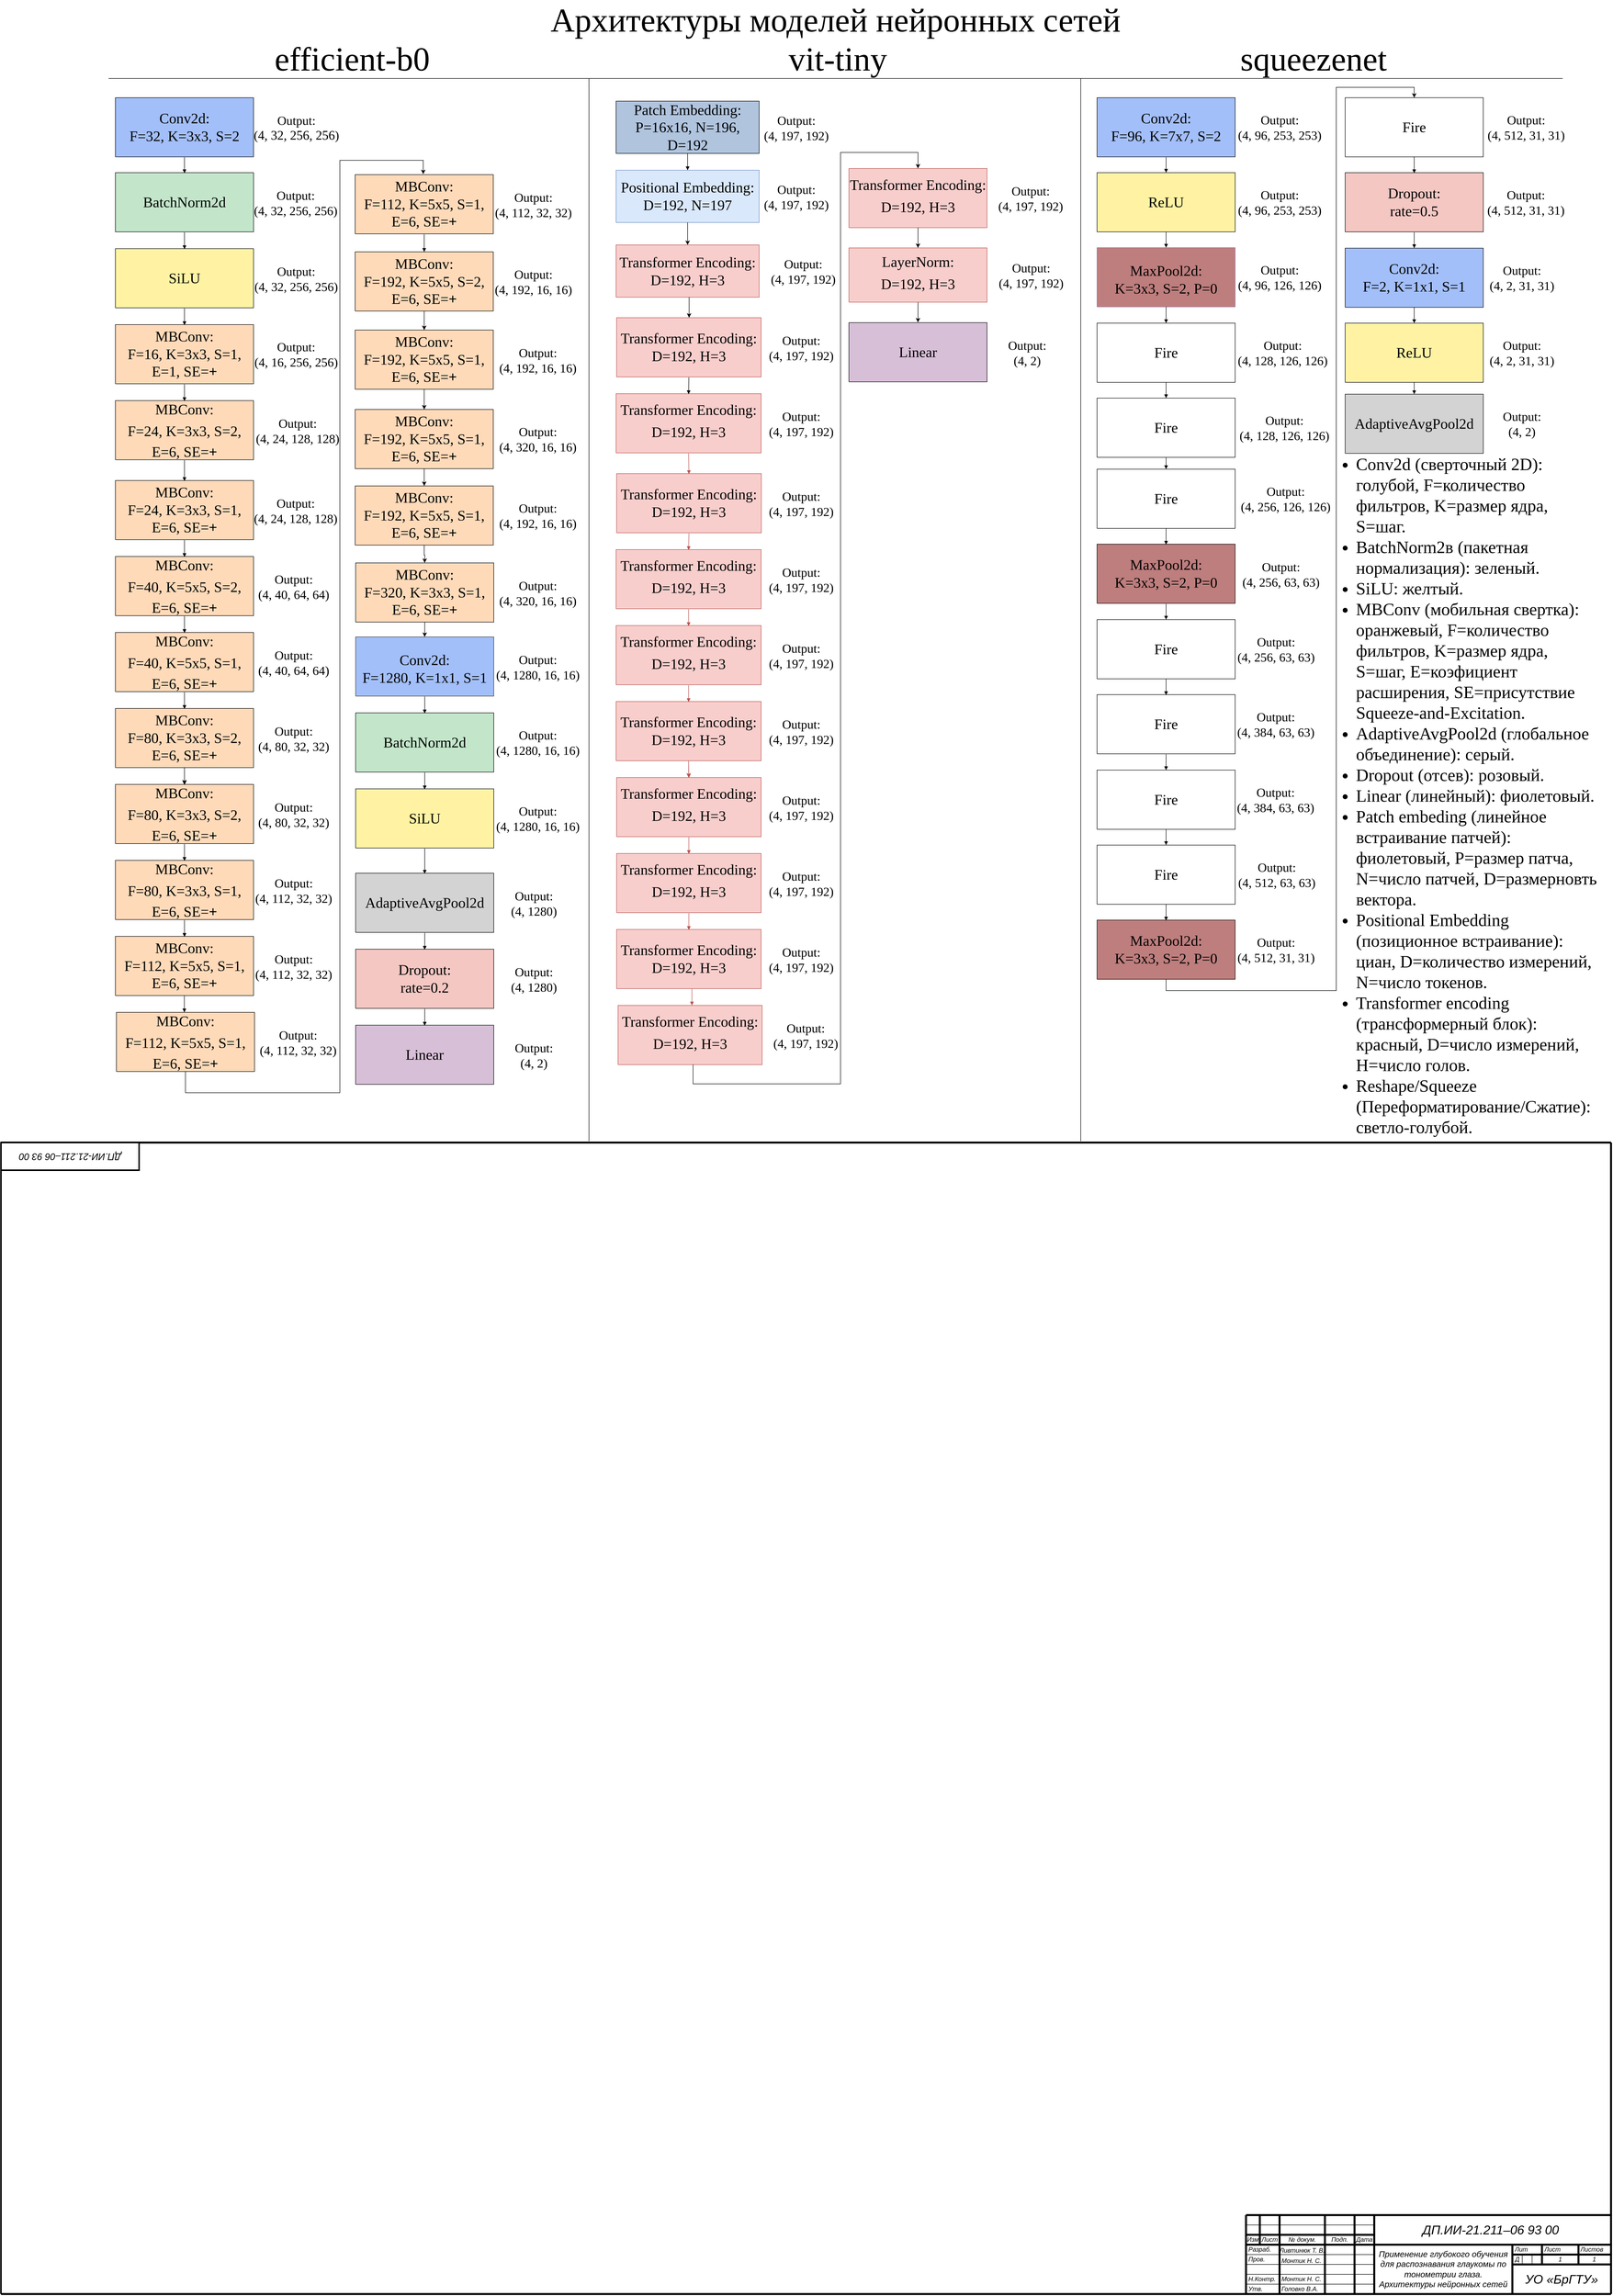 <mxfile version="27.0.5">
  <diagram name="Страница-1" id="Page-1">
    <mxGraphModel dx="2377" dy="1442" grid="0" gridSize="10" guides="1" tooltips="1" connect="1" arrows="1" fold="1" page="1" pageScale="1" pageWidth="3300" pageHeight="2339" math="0" shadow="0">
      <root>
        <mxCell id="0" />
        <mxCell id="1" parent="0" />
        <UserObject label="&lt;div style=&quot;font-size: 1px&quot;&gt;&lt;font style=&quot;font-size:67.73px;font-family:Times New Roman;color:#000000;direction:ltr;letter-spacing:0px;line-height:120%;opacity:1&quot;&gt;Архитектуры моделей нейронных сетей&lt;br&gt;&lt;/font&gt;&lt;/div&gt;" tags="Фон" id="2">
          <mxCell style="verticalAlign=middle;align=center;overflow=width;vsdxID=1;fillColor=none;gradientColor=none;shape=stencil(nZBLDoAgDERP0z3SIyjew0SURgSD+Lu9kMZoXLhwN9O+tukAlrNpJg1SzDH4QW/URgNYgZTkjA4UkwJUgGXng+6DX1zLfmoymdXo17xh5zmRJ6Q42BWCfc2oJfdAr+Yv+AP9Cb7OJ3H/2JG1HNGz/84klThPVCc=);strokeColor=none;points=[];labelBackgroundColor=none;rounded=0;html=1;whiteSpace=wrap;" parent="1" vertex="1">
            <mxGeometry x="251" y="25" width="2948" height="80" as="geometry" />
          </mxCell>
        </UserObject>
        <UserObject label="&lt;div style=&quot;font-size: 1px&quot;&gt;&lt;font style=&quot;font-size:67.73px;font-family:Times New Roman;color:#000000;direction:ltr;letter-spacing:0px;line-height:120%;opacity:1&quot;&gt;efficient-b0&lt;/font&gt;&lt;/div&gt;" tags="Фон" id="3">
          <mxCell style="verticalAlign=middle;align=center;overflow=width;vsdxID=3;fillColor=none;gradientColor=none;shape=stencil(nZBLDoAgDERP0z3SIyjew0SURgSD+Lu9kMZoXLhwN9O+tukAlrNpJg1SzDH4QW/URgNYgZTkjA4UkwJUgGXng+6DX1zLfmoymdXo17xh5zmRJ6Q42BWCfc2oJfdAr+Yv+AP9Cb7OJ3H/2JG1HNGz/84klThPVCc=);strokeColor=none;points=[];labelBackgroundColor=none;rounded=0;html=1;whiteSpace=wrap;" parent="1" vertex="1">
            <mxGeometry x="251" y="96" width="988" height="98" as="geometry" />
          </mxCell>
        </UserObject>
        <UserObject label="&lt;div style=&quot;font-size: 1px&quot;&gt;&lt;font style=&quot;font-size:67.73px;font-family:Times New Roman;color:#000000;direction:ltr;letter-spacing:0px;line-height:120%;opacity:1&quot;&gt;vit-tiny&lt;/font&gt;&lt;/div&gt;" tags="Фон" id="4">
          <mxCell style="verticalAlign=middle;align=center;overflow=width;vsdxID=4;fillColor=none;gradientColor=none;shape=stencil(nZBLDoAgDERP0z3SIyjew0SURgSD+Lu9kMZoXLhwN9O+tukAlrNpJg1SzDH4QW/URgNYgZTkjA4UkwJUgGXng+6DX1zLfmoymdXo17xh5zmRJ6Q42BWCfc2oJfdAr+Yv+AP9Cb7OJ3H/2JG1HNGz/84klThPVCc=);strokeColor=none;points=[];labelBackgroundColor=none;rounded=0;html=1;whiteSpace=wrap;" parent="1" vertex="1">
            <mxGeometry x="1217" y="96" width="1025" height="98" as="geometry" />
          </mxCell>
        </UserObject>
        <UserObject label="&lt;div style=&quot;&quot;&gt;&lt;font face=&quot;Times New Roman&quot;&gt;&lt;span style=&quot;font-size: 67.73px;&quot;&gt;squeezenet&lt;/span&gt;&lt;/font&gt;&lt;/div&gt;" tags="Фон" id="5">
          <mxCell style="verticalAlign=middle;align=center;overflow=width;vsdxID=5;fillColor=none;gradientColor=none;shape=stencil(nZBLDoAgDERP0z3SIyjew0SURgSD+Lu9kMZoXLhwN9O+tukAlrNpJg1SzDH4QW/URgNYgZTkjA4UkwJUgGXng+6DX1zLfmoymdXo17xh5zmRJ6Q42BWCfc2oJfdAr+Yv+AP9Cb7OJ3H/2JG1HNGz/84klThPVCc=);strokeColor=none;points=[];labelBackgroundColor=none;rounded=0;html=1;whiteSpace=wrap;" parent="1" vertex="1">
            <mxGeometry x="2200" y="96" width="988" height="98" as="geometry" />
          </mxCell>
        </UserObject>
        <UserObject label="" tags="Фон" id="256">
          <mxCell style="vsdxID=11;edgeStyle=none;startArrow=none;endArrow=none;startSize=5;endSize=5;strokeColor=#000000;spacingTop=0;spacingBottom=0;spacingLeft=0;spacingRight=0;verticalAlign=middle;html=1;labelBackgroundColor=#ffffff;rounded=0;" parent="1" edge="1">
            <mxGeometry relative="1" as="geometry">
              <Array as="points" />
              <mxPoint x="1225" y="184" as="sourcePoint" />
              <mxPoint x="1225" y="2338" as="targetPoint" />
            </mxGeometry>
          </mxCell>
        </UserObject>
        <UserObject label="" tags="Фон" id="257">
          <mxCell style="vsdxID=12;edgeStyle=none;startArrow=none;endArrow=none;startSize=5;endSize=5;strokeColor=#000000;spacingTop=0;spacingBottom=0;spacingLeft=0;spacingRight=0;verticalAlign=middle;html=1;labelBackgroundColor=#ffffff;rounded=0;" parent="1" edge="1">
            <mxGeometry relative="1" as="geometry">
              <Array as="points" />
              <mxPoint x="2222" y="184" as="sourcePoint" />
              <mxPoint x="2222" y="2338" as="targetPoint" />
            </mxGeometry>
          </mxCell>
        </UserObject>
        <UserObject label="" tags="Фон" id="6">
          <mxCell style="vsdxID=112;fillColor=none;gradientColor=none;strokeColor=none;points=[];labelBackgroundColor=none;rounded=0;html=1;whiteSpace=wrap;" parent="1" vertex="1">
            <mxGeometry x="2243" y="224.015" width="477" height="118" as="geometry" />
          </mxCell>
        </UserObject>
        <mxCell id="7" value="&lt;div style=&quot;font-size: 1px&quot;&gt;&lt;font style=&quot;font-size:29.63px;font-family:Times New Roman;color:#000000;direction:ltr;letter-spacing:0px;line-height:120%;opacity:1&quot;&gt;&lt;span style=&quot;font-size: 29.63px;&quot;&gt;Conv2d:&lt;/span&gt;&lt;br style=&quot;font-size: 29.63px;&quot;&gt;&lt;span style=&quot;font-size: 29.63px;&quot;&gt;F=96, K=7х7, S=2&lt;/span&gt;&lt;/font&gt;&lt;/div&gt;" style="verticalAlign=middle;align=center;overflow=width;vsdxID=113;fillColor=#a3bffa;gradientColor=none;shape=stencil(nZBLDoAgDERP0z3SIyjew0SURgSD+Lu9kMZoXLhwN9O+tukAlrNpJg1SzDH4QW/URgNYgZTkjA4UkwJUgGXng+6DX1zLfmoymdXo17xh5zmRJ6Q42BWCfc2oJfdAr+Yv+AP9Cb7OJ3H/2JG1HNGz/84klThPVCc=);strokeColor=#000000;points=[[0.5,1,0],[1,0.5,0],[0.5,0,0],[0,0.5,0],[0.5,0.5,0]];labelBackgroundColor=none;rounded=0;html=1;whiteSpace=wrap;" parent="6" vertex="1">
          <mxGeometry x="12" y="-1" width="280" height="120" as="geometry" />
        </mxCell>
        <mxCell id="8" value="&lt;div style=&quot;font-size: 1px&quot;&gt;&lt;font style=&quot;font-size:25.4px;font-family:Times New Roman;color:#000000;direction:ltr;letter-spacing:0px;line-height:120%;opacity:1&quot;&gt;Output:&lt;br&gt;(&lt;/font&gt;&lt;font style=&quot;font-size:25.4px;font-family:Times New Roman;color:#000000;direction:ltr;letter-spacing:0px;line-height:120%;opacity:1&quot;&gt;&lt;span style=&quot;white-space-collapse: preserve; font-size: 25.4px; letter-spacing: 0px; background-color: transparent;&quot;&gt;4, 96, 253, 253&lt;/span&gt;&lt;/font&gt;&lt;span style=&quot;font-family: &amp;quot;Times New Roman&amp;quot;; font-size: 25.4px; letter-spacing: 0px; background-color: transparent;&quot;&gt;)&lt;/span&gt;&lt;/div&gt;" style="verticalAlign=middle;align=center;overflow=width;vsdxID=114;fillColor=none;gradientColor=none;shape=stencil(nZBLDoAgDERP0z3SIyjew0SURgSD+Lu9kMZoXLhwN9O+tukAlrNpJg1SzDH4QW/URgNYgZTkjA4UkwJUgGXng+6DX1zLfmoymdXo17xh5zmRJ6Q42BWCfc2oJfdAr+Yv+AP9Cb7OJ3H/2JG1HNGz/84klThPVCc=);strokeColor=none;points=[];labelBackgroundColor=none;rounded=0;html=1;whiteSpace=wrap;" parent="6" vertex="1">
          <mxGeometry x="294" width="177" height="118" as="geometry" />
        </mxCell>
        <UserObject label="" tags="Фон" id="9">
          <mxCell style="vsdxID=115;fillColor=none;gradientColor=none;strokeColor=none;points=[];labelBackgroundColor=none;rounded=0;html=1;whiteSpace=wrap;" parent="1" vertex="1">
            <mxGeometry x="2243" y="376" width="477" height="118" as="geometry" />
          </mxCell>
        </UserObject>
        <mxCell id="10" value="&lt;div style=&quot;font-size: 1px&quot;&gt;&lt;font style=&quot;font-size:29.63px;font-family:Times New Roman;color:#000000;direction:ltr;letter-spacing:0px;line-height:120%;opacity:1&quot;&gt;&lt;span style=&quot;font-size: 29.63px;&quot;&gt;ReLU&lt;/span&gt;&lt;/font&gt;&lt;/div&gt;" style="verticalAlign=middle;align=center;overflow=width;vsdxID=116;fillColor=#FFF3A3;gradientColor=none;shape=stencil(nZBLDoAgDERP0z3SIyjew0SURgSD+Lu9kMZoXLhwN9O+tukAlrNpJg1SzDH4QW/URgNYgZTkjA4UkwJUgGXng+6DX1zLfmoymdXo17xh5zmRJ6Q42BWCfc2oJfdAr+Yv+AP9Cb7OJ3H/2JG1HNGz/84klThPVCc=);strokeColor=#000000;points=[[0.5,1,0],[1,0.5,0],[0.5,0,0],[0,0.5,0],[0.5,0.5,0]];labelBackgroundColor=none;rounded=0;html=1;whiteSpace=wrap;" parent="9" vertex="1">
          <mxGeometry x="12" y="-1" width="280" height="120" as="geometry" />
        </mxCell>
        <mxCell id="11" value="&lt;div style=&quot;font-size: 1px&quot;&gt;&lt;font style=&quot;font-size:25.4px;font-family:Times New Roman;color:#000000;direction:ltr;letter-spacing:0px;line-height:120%;opacity:1&quot;&gt;Output:&lt;br&gt;(&lt;/font&gt;&lt;font style=&quot;font-size:25.4px;font-family:Times New Roman;color:#000000;direction:ltr;letter-spacing:0px;line-height:120%;opacity:1&quot;&gt;&lt;span style=&quot;white-space-collapse: preserve; font-size: 25.4px; letter-spacing: 0px; background-color: transparent;&quot;&gt;4, 96, 253, 253&lt;/span&gt;&lt;/font&gt;&lt;span style=&quot;font-family: &amp;quot;Times New Roman&amp;quot;; font-size: 25.4px; letter-spacing: 0px; background-color: transparent;&quot;&gt;)&lt;/span&gt;&lt;/div&gt;" style="verticalAlign=middle;align=center;overflow=width;vsdxID=117;fillColor=none;gradientColor=none;shape=stencil(nZBLDoAgDERP0z3SIyjew0SURgSD+Lu9kMZoXLhwN9O+tukAlrNpJg1SzDH4QW/URgNYgZTkjA4UkwJUgGXng+6DX1zLfmoymdXo17xh5zmRJ6Q42BWCfc2oJfdAr+Yv+AP9Cb7OJ3H/2JG1HNGz/84klThPVCc=);strokeColor=none;points=[];labelBackgroundColor=none;rounded=0;html=1;whiteSpace=wrap;" parent="9" vertex="1">
          <mxGeometry x="294" width="177" height="118" as="geometry" />
        </mxCell>
        <UserObject label="" tags="Фон" id="12">
          <mxCell style="vsdxID=119;fillColor=none;gradientColor=none;strokeColor=none;points=[];labelBackgroundColor=none;rounded=0;html=1;whiteSpace=wrap;" parent="1" vertex="1">
            <mxGeometry x="2243" y="528" width="477" height="118" as="geometry" />
          </mxCell>
        </UserObject>
        <mxCell id="13" value="&lt;div style=&quot;font-size: 1px&quot;&gt;&lt;font style=&quot;font-size:29.63px;font-family:Times New Roman;color:#000000;direction:ltr;letter-spacing:0px;line-height:120%;opacity:1&quot;&gt;&lt;p style=&quot;white-space-collapse: preserve;&quot; dir=&quot;auto&quot;&gt;&lt;span style=&quot;font-size: 29.63px; white-space-collapse: collapse;&quot;&gt;MaxPool2d:&lt;/span&gt;&lt;br style=&quot;font-size: 29.63px; white-space-collapse: collapse;&quot;&gt;&lt;span style=&quot;font-size: 29.63px; white-space-collapse: collapse;&quot;&gt;K=3х3, S=2, P=0&lt;/span&gt;&lt;/p&gt;&lt;/font&gt;&lt;/div&gt;" style="verticalAlign=middle;align=center;overflow=width;vsdxID=120;fillColor=#BE7E7E;shape=stencil(nZBLDoAgDERP0z3SIyjew0SURgSD+Lu9kMZoXLhwN9O+tukAlrNpJg1SzDH4QW/URgNYgZTkjA4UkwJUgGXng+6DX1zLfmoymdXo17xh5zmRJ6Q42BWCfc2oJfdAr+Yv+AP9Cb7OJ3H/2JG1HNGz/84klThPVCc=);strokeColor=#9673a6;points=[[0.5,1,0],[1,0.5,0],[0.5,0,0],[0,0.5,0],[0.5,0.5,0]];labelBackgroundColor=none;rounded=0;html=1;whiteSpace=wrap;" parent="12" vertex="1">
          <mxGeometry x="12" y="-1" width="280" height="120" as="geometry" />
        </mxCell>
        <mxCell id="14" value="&lt;div style=&quot;font-size: 1px&quot;&gt;&lt;font style=&quot;font-size:25.4px;font-family:Times New Roman;color:#000000;direction:ltr;letter-spacing:0px;line-height:120%;opacity:1&quot;&gt;Output:&lt;br&gt;(&lt;/font&gt;&lt;font style=&quot;font-size:25.4px;font-family:Times New Roman;color:#000000;direction:ltr;letter-spacing:0px;line-height:120%;opacity:1&quot;&gt;&lt;span style=&quot;white-space-collapse: preserve; font-size: 25.4px; letter-spacing: 0px; background-color: transparent;&quot;&gt;4, 96, 126, 126&lt;/span&gt;&lt;/font&gt;&lt;span style=&quot;font-family: &amp;quot;Times New Roman&amp;quot;; font-size: 25.4px; letter-spacing: 0px; background-color: transparent;&quot;&gt;)&lt;/span&gt;&lt;/div&gt;" style="verticalAlign=middle;align=center;overflow=width;vsdxID=121;fillColor=none;gradientColor=none;shape=stencil(nZBLDoAgDERP0z3SIyjew0SURgSD+Lu9kMZoXLhwN9O+tukAlrNpJg1SzDH4QW/URgNYgZTkjA4UkwJUgGXng+6DX1zLfmoymdXo17xh5zmRJ6Q42BWCfc2oJfdAr+Yv+AP9Cb7OJ3H/2JG1HNGz/84klThPVCc=);strokeColor=none;points=[];labelBackgroundColor=none;rounded=0;html=1;whiteSpace=wrap;" parent="12" vertex="1">
          <mxGeometry x="294" width="177" height="118" as="geometry" />
        </mxCell>
        <UserObject label="" tags="Фон" id="15">
          <mxCell style="vsdxID=122;fillColor=none;gradientColor=none;strokeColor=none;points=[];labelBackgroundColor=none;rounded=0;html=1;whiteSpace=wrap;" parent="1" vertex="1">
            <mxGeometry x="2243" y="681" width="477" height="118" as="geometry" />
          </mxCell>
        </UserObject>
        <mxCell id="16" value="&lt;div style=&quot;font-size: 1px&quot;&gt;&lt;font style=&quot;font-size:29.63px;font-family:Times New Roman;color:#000000;direction:ltr;letter-spacing:0px;line-height:120%;opacity:1&quot;&gt;&lt;p style=&quot;white-space-collapse: preserve;&quot; dir=&quot;auto&quot;&gt;Fire&lt;/p&gt;&lt;/font&gt;&lt;/div&gt;" style="verticalAlign=middle;align=center;overflow=width;vsdxID=123;shape=stencil(nZBLDoAgDERP0z3SIyjew0SURgSD+Lu9kMZoXLhwN9O+tukAlrNpJg1SzDH4QW/URgNYgZTkjA4UkwJUgGXng+6DX1zLfmoymdXo17xh5zmRJ6Q42BWCfc2oJfdAr+Yv+AP9Cb7OJ3H/2JG1HNGz/84klThPVCc=);points=[[0.5,1,0],[1,0.5,0],[0.5,0,0],[0,0.5,0],[0.5,0.5,0]];labelBackgroundColor=none;rounded=0;html=1;whiteSpace=wrap;" parent="15" vertex="1">
          <mxGeometry x="12" y="-1" width="280" height="120" as="geometry" />
        </mxCell>
        <mxCell id="17" value="&lt;div style=&quot;font-size: 1px&quot;&gt;&lt;font style=&quot;font-size:25.4px;font-family:Times New Roman;color:#000000;direction:ltr;letter-spacing:0px;line-height:120%;opacity:1&quot;&gt;Output:&lt;br&gt;(&lt;/font&gt;&lt;font style=&quot;font-size:25.4px;font-family:Times New Roman;color:#000000;direction:ltr;letter-spacing:0px;line-height:120%;opacity:1&quot;&gt;&lt;span style=&quot;white-space-collapse: preserve; font-size: 25.4px; letter-spacing: 0px; background-color: transparent;&quot;&gt;4, 128, 126, 126&lt;/span&gt;&lt;/font&gt;&lt;span style=&quot;font-family: &amp;quot;Times New Roman&amp;quot;; font-size: 25.4px; letter-spacing: 0px; background-color: transparent;&quot;&gt;)&lt;/span&gt;&lt;/div&gt;" style="verticalAlign=middle;align=center;overflow=width;vsdxID=124;fillColor=none;gradientColor=none;shape=stencil(nZBLDoAgDERP0z3SIyjew0SURgSD+Lu9kMZoXLhwN9O+tukAlrNpJg1SzDH4QW/URgNYgZTkjA4UkwJUgGXng+6DX1zLfmoymdXo17xh5zmRJ6Q42BWCfc2oJfdAr+Yv+AP9Cb7OJ3H/2JG1HNGz/84klThPVCc=);strokeColor=none;points=[];labelBackgroundColor=none;rounded=0;html=1;whiteSpace=wrap;" parent="15" vertex="1">
          <mxGeometry x="294" width="189" height="118" as="geometry" />
        </mxCell>
        <UserObject label="" tags="Фон" id="18">
          <mxCell style="vsdxID=125;fillColor=none;gradientColor=none;strokeColor=none;points=[];labelBackgroundColor=none;rounded=0;html=1;whiteSpace=wrap;" parent="1" vertex="1">
            <mxGeometry x="2243" y="833" width="477" height="118" as="geometry" />
          </mxCell>
        </UserObject>
        <mxCell id="19" value="&lt;div style=&quot;font-size: 1px&quot;&gt;&lt;font style=&quot;font-size:29.63px;font-family:Times New Roman;color:#000000;direction:ltr;letter-spacing:0px;line-height:120%;opacity:1&quot;&gt;&lt;span style=&quot;font-size: 29.63px; white-space-collapse: preserve;&quot;&gt;Fire&lt;/span&gt;&lt;/font&gt;&lt;/div&gt;" style="verticalAlign=middle;align=center;overflow=width;vsdxID=126;shape=stencil(nZBLDoAgDERP0z3SIyjew0SURgSD+Lu9kMZoXLhwN9O+tukAlrNpJg1SzDH4QW/URgNYgZTkjA4UkwJUgGXng+6DX1zLfmoymdXo17xh5zmRJ6Q42BWCfc2oJfdAr+Yv+AP9Cb7OJ3H/2JG1HNGz/84klThPVCc=);points=[[0.5,1,0],[1,0.5,0],[0.5,0,0],[0,0.5,0],[0.5,0.5,0]];labelBackgroundColor=none;rounded=0;html=1;whiteSpace=wrap;" parent="18" vertex="1">
          <mxGeometry x="12" y="-1" width="280" height="120" as="geometry" />
        </mxCell>
        <mxCell id="20" value="&lt;div style=&quot;font-size: 1px&quot;&gt;&lt;font style=&quot;font-size:25.4px;font-family:Times New Roman;color:#000000;direction:ltr;letter-spacing:0px;line-height:120%;opacity:1&quot;&gt;&lt;font style=&quot;letter-spacing: 0px; font-size: 25.4px; direction: ltr; line-height: 30.48px; opacity: 1; color: rgb(0, 0, 0);&quot;&gt;Output:&lt;br&gt;(&lt;/font&gt;&lt;font style=&quot;letter-spacing: 0px; font-size: 25.4px; direction: ltr; line-height: 30.48px; opacity: 1; color: rgb(0, 0, 0);&quot;&gt;&lt;span style=&quot;white-space-collapse: preserve; font-size: 25.4px; letter-spacing: 0px; background-color: transparent;&quot;&gt;4, 128, 126, 126&lt;/span&gt;&lt;/font&gt;&lt;span style=&quot;letter-spacing: 0px; background-color: transparent; font-size: 25.4px;&quot;&gt;)&lt;/span&gt;&lt;/font&gt;&lt;/div&gt;" style="verticalAlign=middle;align=center;overflow=width;vsdxID=127;fillColor=none;gradientColor=none;shape=stencil(nZBLDoAgDERP0z3SIyjew0SURgSD+Lu9kMZoXLhwN9O+tukAlrNpJg1SzDH4QW/URgNYgZTkjA4UkwJUgGXng+6DX1zLfmoymdXo17xh5zmRJ6Q42BWCfc2oJfdAr+Yv+AP9Cb7OJ3H/2JG1HNGz/84klThPVCc=);strokeColor=none;points=[];labelBackgroundColor=none;rounded=0;html=1;whiteSpace=wrap;" parent="18" vertex="1">
          <mxGeometry x="294" width="196" height="118" as="geometry" />
        </mxCell>
        <UserObject label="" tags="Фон" id="21">
          <mxCell style="vsdxID=129;fillColor=none;gradientColor=none;strokeColor=none;points=[];labelBackgroundColor=none;rounded=0;html=1;whiteSpace=wrap;" parent="1" vertex="1">
            <mxGeometry x="2243" y="977" width="480" height="118" as="geometry" />
          </mxCell>
        </UserObject>
        <mxCell id="22" value="&lt;div style=&quot;font-size: 1px&quot;&gt;&lt;p style=&quot;text-align:center;margin-left:0;margin-right:0;margin-top:0px;margin-bottom:0px;text-indent:0;vertical-align:middle;direction:ltr;&quot;&gt;&lt;font style=&quot;font-size:29.63px;font-family:Times New Roman;color:#000000;direction:ltr;letter-spacing:0px;line-height:120%;opacity:1&quot;&gt;&lt;span style=&quot;font-size: 29.63px; white-space-collapse: preserve;&quot;&gt;Fire&lt;/span&gt;&lt;/font&gt;&lt;/p&gt;&lt;/div&gt;" style="verticalAlign=middle;align=center;overflow=width;vsdxID=130;shape=stencil(nZBLDoAgDERP0z3SIyjew0SURgSD+Lu9kMZoXLhwN9O+tukAlrNpJg1SzDH4QW/URgNYgZTkjA4UkwJUgGXng+6DX1zLfmoymdXo17xh5zmRJ6Q42BWCfc2oJfdAr+Yv+AP9Cb7OJ3H/2JG1HNGz/84klThPVCc=);points=[[0.5,1,0],[1,0.5,0],[0.5,0,0],[0,0.5,0],[0.5,0.5,0]];labelBackgroundColor=none;rounded=0;html=1;whiteSpace=wrap;" parent="21" vertex="1">
          <mxGeometry x="12" y="-1" width="280" height="120" as="geometry" />
        </mxCell>
        <mxCell id="23" value="&lt;div style=&quot;font-size: 1px&quot;&gt;&lt;font style=&quot;font-size:25.4px;font-family:Times New Roman;color:#000000;direction:ltr;letter-spacing:0px;line-height:120%;opacity:1&quot;&gt;Output:&lt;br&gt;(&lt;/font&gt;&lt;font style=&quot;font-size:25.4px;font-family:Times New Roman;color:#000000;direction:ltr;letter-spacing:0px;line-height:120%;opacity:1&quot;&gt;&lt;span style=&quot;white-space-collapse: preserve; font-size: 25.4px; letter-spacing: 0px; background-color: transparent;&quot;&gt;4, 256, 126, 126&lt;/span&gt;&lt;/font&gt;&lt;span style=&quot;font-family: &amp;quot;Times New Roman&amp;quot;; font-size: 25.4px; letter-spacing: 0px; background-color: transparent;&quot;&gt;)&lt;/span&gt;&lt;/div&gt;" style="verticalAlign=middle;align=center;overflow=width;vsdxID=131;fillColor=none;gradientColor=none;shape=stencil(nZBLDoAgDERP0z3SIyjew0SURgSD+Lu9kMZoXLhwN9O+tukAlrNpJg1SzDH4QW/URgNYgZTkjA4UkwJUgGXng+6DX1zLfmoymdXo17xh5zmRJ6Q42BWCfc2oJfdAr+Yv+AP9Cb7OJ3H/2JG1HNGz/84klThPVCc=);strokeColor=none;points=[];labelBackgroundColor=none;rounded=0;html=1;whiteSpace=wrap;" parent="21" vertex="1">
          <mxGeometry x="294" width="201" height="118" as="geometry" />
        </mxCell>
        <UserObject label="" tags="Фон" id="24">
          <mxCell style="vsdxID=132;fillColor=none;gradientColor=none;strokeColor=none;points=[];labelBackgroundColor=none;rounded=0;html=1;whiteSpace=wrap;" parent="1" vertex="1">
            <mxGeometry x="2243" y="1129" width="477" height="118" as="geometry" />
          </mxCell>
        </UserObject>
        <mxCell id="25" value="&lt;div style=&quot;font-size: 1px&quot;&gt;&lt;font style=&quot;font-size:29.63px;font-family:Times New Roman;color:#000000;direction:ltr;letter-spacing:0px;line-height:120%;opacity:1&quot;&gt;&lt;span style=&quot;font-size: 29.63px;&quot;&gt;MaxPool2d:&lt;/span&gt;&lt;br style=&quot;font-size: 29.63px;&quot;&gt;&lt;span style=&quot;font-size: 29.63px;&quot;&gt;K=3х3, S=2, P=0&lt;/span&gt;&lt;/font&gt;&lt;/div&gt;" style="verticalAlign=middle;align=center;overflow=width;vsdxID=133;fillColor=#BE7E7E;gradientColor=none;shape=stencil(nZBLDoAgDERP0z3SIyjew0SURgSD+Lu9kMZoXLhwN9O+tukAlrNpJg1SzDH4QW/URgNYgZTkjA4UkwJUgGXng+6DX1zLfmoymdXo17xh5zmRJ6Q42BWCfc2oJfdAr+Yv+AP9Cb7OJ3H/2JG1HNGz/84klThPVCc=);strokeColor=#000000;points=[[0.5,1,0],[1,0.5,0],[0.5,0,0],[0,0.5,0],[0.5,0.5,0]];labelBackgroundColor=none;rounded=0;html=1;whiteSpace=wrap;" parent="24" vertex="1">
          <mxGeometry x="12" y="-1" width="280" height="120" as="geometry" />
        </mxCell>
        <mxCell id="26" value="&lt;div style=&quot;font-size: 1px&quot;&gt;&lt;font style=&quot;font-size:25.4px;font-family:Times New Roman;color:#000000;direction:ltr;letter-spacing:0px;line-height:120%;opacity:1&quot;&gt;Output:&lt;br&gt;(&lt;/font&gt;&lt;font style=&quot;font-size:25.4px;font-family:Times New Roman;color:#000000;direction:ltr;letter-spacing:0px;line-height:120%;opacity:1&quot;&gt;&lt;span style=&quot;white-space-collapse: preserve; font-size: 25.4px; letter-spacing: 0px; background-color: transparent;&quot;&gt;4, 256, 63, 63&lt;/span&gt;&lt;/font&gt;&lt;span style=&quot;font-family: &amp;quot;Times New Roman&amp;quot;; font-size: 25.4px; letter-spacing: 0px; background-color: transparent;&quot;&gt;)&lt;/span&gt;&lt;/div&gt;" style="verticalAlign=middle;align=center;overflow=width;vsdxID=134;fillColor=none;gradientColor=none;shape=stencil(nZBLDoAgDERP0z3SIyjew0SURgSD+Lu9kMZoXLhwN9O+tukAlrNpJg1SzDH4QW/URgNYgZTkjA4UkwJUgGXng+6DX1zLfmoymdXo17xh5zmRJ6Q42BWCfc2oJfdAr+Yv+AP9Cb7OJ3H/2JG1HNGz/84klThPVCc=);strokeColor=none;points=[];labelBackgroundColor=none;rounded=0;html=1;whiteSpace=wrap;" parent="24" vertex="1">
          <mxGeometry x="301" y="1" width="168" height="118" as="geometry" />
        </mxCell>
        <UserObject label="" tags="Фон" id="27">
          <mxCell style="vsdxID=135;fillColor=none;gradientColor=none;strokeColor=none;points=[];labelBackgroundColor=none;rounded=0;html=1;whiteSpace=wrap;" parent="1" vertex="1">
            <mxGeometry x="2243" y="1282" width="477" height="118" as="geometry" />
          </mxCell>
        </UserObject>
        <mxCell id="28" value="&lt;div style=&quot;font-size: 1px&quot;&gt;&lt;font style=&quot;font-size:29.63px;font-family:Times New Roman;color:#000000;direction:ltr;letter-spacing:0px;line-height:120%;opacity:1&quot;&gt;&lt;span style=&quot;font-size: 29.63px; white-space-collapse: preserve;&quot;&gt;Fire&lt;/span&gt;&lt;/font&gt;&lt;/div&gt;" style="verticalAlign=middle;align=center;overflow=width;vsdxID=136;shape=stencil(nZBLDoAgDERP0z3SIyjew0SURgSD+Lu9kMZoXLhwN9O+tukAlrNpJg1SzDH4QW/URgNYgZTkjA4UkwJUgGXng+6DX1zLfmoymdXo17xh5zmRJ6Q42BWCfc2oJfdAr+Yv+AP9Cb7OJ3H/2JG1HNGz/84klThPVCc=);points=[[0.5,1,0],[1,0.5,0],[0.5,0,0],[0,0.5,0],[0.5,0.5,0]];labelBackgroundColor=none;rounded=0;html=1;whiteSpace=wrap;" parent="27" vertex="1">
          <mxGeometry x="12" y="-1" width="280" height="120" as="geometry" />
        </mxCell>
        <mxCell id="29" value="&lt;div style=&quot;font-size: 1px&quot;&gt;&lt;font style=&quot;font-size:25.4px;font-family:Times New Roman;color:#000000;direction:ltr;letter-spacing:0px;line-height:120%;opacity:1&quot;&gt;Output:&lt;br&gt;(&lt;/font&gt;&lt;font style=&quot;font-size:25.4px;font-family:Times New Roman;color:#000000;direction:ltr;letter-spacing:0px;line-height:120%;opacity:1&quot;&gt;&lt;span style=&quot;white-space-collapse: preserve; font-size: 25.4px; letter-spacing: 0px; background-color: transparent;&quot;&gt;4, 256, 63, 63&lt;/span&gt;&lt;/font&gt;&lt;span style=&quot;font-family: &amp;quot;Times New Roman&amp;quot;; font-size: 25.4px; letter-spacing: 0px; background-color: transparent;&quot;&gt;)&lt;/span&gt;&lt;/div&gt;" style="verticalAlign=middle;align=center;overflow=width;vsdxID=137;fillColor=none;gradientColor=none;shape=stencil(nZBLDoAgDERP0z3SIyjew0SURgSD+Lu9kMZoXLhwN9O+tukAlrNpJg1SzDH4QW/URgNYgZTkjA4UkwJUgGXng+6DX1zLfmoymdXo17xh5zmRJ6Q42BWCfc2oJfdAr+Yv+AP9Cb7OJ3H/2JG1HNGz/84klThPVCc=);strokeColor=none;points=[];labelBackgroundColor=none;rounded=0;html=1;whiteSpace=wrap;" parent="27" vertex="1">
          <mxGeometry x="294" width="162" height="118" as="geometry" />
        </mxCell>
        <UserObject label="" tags="Фон" id="30">
          <mxCell style="vsdxID=138;fillColor=none;gradientColor=none;strokeColor=none;points=[];labelBackgroundColor=none;rounded=0;html=1;whiteSpace=wrap;" parent="1" vertex="1">
            <mxGeometry x="2243" y="1434" width="479" height="118" as="geometry" />
          </mxCell>
        </UserObject>
        <mxCell id="31" value="&lt;div style=&quot;font-size: 1px&quot;&gt;&lt;p style=&quot;text-align:center;margin-left:0;margin-right:0;margin-top:0px;margin-bottom:0px;text-indent:0;vertical-align:middle;direction:ltr;&quot;&gt;&lt;font style=&quot;font-size:29.63px;font-family:Times New Roman;color:#000000;direction:ltr;letter-spacing:0px;line-height:120%;opacity:1&quot;&gt;&lt;span style=&quot;font-size: 29.63px; white-space-collapse: preserve;&quot;&gt;Fire&lt;/span&gt;&lt;/font&gt;&lt;/p&gt;&lt;/div&gt;" style="verticalAlign=middle;align=center;overflow=width;vsdxID=139;shape=stencil(nZBLDoAgDERP0z3SIyjew0SURgSD+Lu9kMZoXLhwN9O+tukAlrNpJg1SzDH4QW/URgNYgZTkjA4UkwJUgGXng+6DX1zLfmoymdXo17xh5zmRJ6Q42BWCfc2oJfdAr+Yv+AP9Cb7OJ3H/2JG1HNGz/84klThPVCc=);points=[[0.5,1,0],[1,0.5,0],[0.5,0,0],[0,0.5,0],[0.5,0.5,0]];labelBackgroundColor=none;rounded=0;html=1;whiteSpace=wrap;" parent="30" vertex="1">
          <mxGeometry x="12" y="-1" width="280" height="120" as="geometry" />
        </mxCell>
        <mxCell id="32" value="&lt;div style=&quot;font-size: 1px&quot;&gt;&lt;font style=&quot;font-size:25.4px;font-family:Times New Roman;color:#000000;direction:ltr;letter-spacing:0px;line-height:120%;opacity:1&quot;&gt;Output:&lt;br&gt;(&lt;/font&gt;&lt;font style=&quot;font-size:25.4px;font-family:Times New Roman;color:#000000;direction:ltr;letter-spacing:0px;line-height:120%;opacity:1&quot;&gt;&lt;span style=&quot;white-space-collapse: preserve; font-size: 25.4px; letter-spacing: 0px; background-color: transparent;&quot;&gt;4, 384, 63, 63&lt;/span&gt;&lt;/font&gt;&lt;span style=&quot;font-family: &amp;quot;Times New Roman&amp;quot;; font-size: 25.4px; letter-spacing: 0px; background-color: transparent;&quot;&gt;)&lt;/span&gt;&lt;/div&gt;" style="verticalAlign=middle;align=center;overflow=width;vsdxID=140;fillColor=none;gradientColor=none;shape=stencil(nZBLDoAgDERP0z3SIyjew0SURgSD+Lu9kMZoXLhwN9O+tukAlrNpJg1SzDH4QW/URgNYgZTkjA4UkwJUgGXng+6DX1zLfmoymdXo17xh5zmRJ6Q42BWCfc2oJfdAr+Yv+AP9Cb7OJ3H/2JG1HNGz/84klThPVCc=);strokeColor=none;points=[];labelBackgroundColor=none;rounded=0;html=1;whiteSpace=wrap;" parent="30" vertex="1">
          <mxGeometry x="294" width="161" height="118" as="geometry" />
        </mxCell>
        <UserObject label="" tags="Фон" id="33">
          <mxCell style="vsdxID=141;fillColor=none;gradientColor=none;strokeColor=none;points=[];labelBackgroundColor=none;rounded=0;html=1;whiteSpace=wrap;" parent="1" vertex="1">
            <mxGeometry x="2243" y="1587" width="477" height="118" as="geometry" />
          </mxCell>
        </UserObject>
        <mxCell id="34" value="&lt;div style=&quot;font-size: 1px&quot;&gt;&lt;font style=&quot;font-size:29.63px;font-family:Times New Roman;color:#000000;direction:ltr;letter-spacing:0px;line-height:120%;opacity:1&quot;&gt;&lt;span style=&quot;font-size: 29.63px; white-space-collapse: preserve;&quot;&gt;Fire&lt;/span&gt;&lt;/font&gt;&lt;/div&gt;" style="verticalAlign=middle;align=center;overflow=width;vsdxID=142;shape=stencil(nZBLDoAgDERP0z3SIyjew0SURgSD+Lu9kMZoXLhwN9O+tukAlrNpJg1SzDH4QW/URgNYgZTkjA4UkwJUgGXng+6DX1zLfmoymdXo17xh5zmRJ6Q42BWCfc2oJfdAr+Yv+AP9Cb7OJ3H/2JG1HNGz/84klThPVCc=);points=[[0.5,1,0],[1,0.5,0],[0.5,0,0],[0,0.5,0],[0.5,0.5,0]];labelBackgroundColor=none;rounded=0;html=1;whiteSpace=wrap;" parent="33" vertex="1">
          <mxGeometry x="12" y="-1" width="280" height="120" as="geometry" />
        </mxCell>
        <mxCell id="35" value="&lt;div style=&quot;font-size: 1px&quot;&gt;&lt;font style=&quot;font-size:25.4px;font-family:Times New Roman;color:#000000;direction:ltr;letter-spacing:0px;line-height:120%;opacity:1&quot;&gt;Output:&lt;br&gt;(&lt;/font&gt;&lt;font style=&quot;font-size:25.4px;font-family:Times New Roman;color:#000000;direction:ltr;letter-spacing:0px;line-height:120%;opacity:1&quot;&gt;&lt;span style=&quot;font-size: 25.4px; white-space-collapse: preserve;&quot;&gt;4, 384, 63, 63&lt;/span&gt;)&lt;br&gt;&lt;/font&gt;&lt;/div&gt;" style="verticalAlign=middle;align=center;overflow=width;vsdxID=143;fillColor=none;gradientColor=none;shape=stencil(nZBLDoAgDERP0z3SIyjew0SURgSD+Lu9kMZoXLhwN9O+tukAlrNpJg1SzDH4QW/URgNYgZTkjA4UkwJUgGXng+6DX1zLfmoymdXo17xh5zmRJ6Q42BWCfc2oJfdAr+Yv+AP9Cb7OJ3H/2JG1HNGz/84klThPVCc=);strokeColor=none;points=[];labelBackgroundColor=none;rounded=0;html=1;whiteSpace=wrap;" parent="33" vertex="1">
          <mxGeometry x="294" width="160" height="118" as="geometry" />
        </mxCell>
        <UserObject label="" tags="Фон" id="36">
          <mxCell style="vsdxID=144;fillColor=none;gradientColor=none;strokeColor=none;points=[];labelBackgroundColor=none;rounded=0;html=1;whiteSpace=wrap;" parent="1" vertex="1">
            <mxGeometry x="2243" y="1739" width="477" height="118" as="geometry" />
          </mxCell>
        </UserObject>
        <mxCell id="37" value="&lt;div style=&quot;font-size: 1px&quot;&gt;&lt;font style=&quot;font-size:29.63px;font-family:Times New Roman;color:#000000;direction:ltr;letter-spacing:0px;line-height:120%;opacity:1&quot;&gt;&lt;span style=&quot;font-size: 29.63px; white-space-collapse: preserve;&quot;&gt;Fire&lt;/span&gt;&lt;/font&gt;&lt;/div&gt;" style="verticalAlign=middle;align=center;overflow=width;vsdxID=145;shape=stencil(nZBLDoAgDERP0z3SIyjew0SURgSD+Lu9kMZoXLhwN9O+tukAlrNpJg1SzDH4QW/URgNYgZTkjA4UkwJUgGXng+6DX1zLfmoymdXo17xh5zmRJ6Q42BWCfc2oJfdAr+Yv+AP9Cb7OJ3H/2JG1HNGz/84klThPVCc=);points=[[0.5,1,0],[1,0.5,0],[0.5,0,0],[0,0.5,0],[0.5,0.5,0]];labelBackgroundColor=none;rounded=0;html=1;whiteSpace=wrap;" parent="36" vertex="1">
          <mxGeometry x="12" y="-1" width="280" height="120" as="geometry" />
        </mxCell>
        <mxCell id="38" value="&lt;div style=&quot;font-size: 1px&quot;&gt;&lt;font style=&quot;font-size:25.4px;font-family:Times New Roman;color:#000000;direction:ltr;letter-spacing:0px;line-height:120%;opacity:1&quot;&gt;Output:&lt;br&gt;(&lt;/font&gt;&lt;font style=&quot;font-size:25.4px;font-family:Times New Roman;color:#000000;direction:ltr;letter-spacing:0px;line-height:120%;opacity:1&quot;&gt;&lt;span style=&quot;font-size: 25.4px; white-space-collapse: preserve;&quot;&gt;4, 512, 63, 63&lt;/span&gt;)&lt;br&gt;&lt;/font&gt;&lt;/div&gt;" style="verticalAlign=middle;align=center;overflow=width;vsdxID=146;fillColor=none;gradientColor=none;shape=stencil(nZBLDoAgDERP0z3SIyjew0SURgSD+Lu9kMZoXLhwN9O+tukAlrNpJg1SzDH4QW/URgNYgZTkjA4UkwJUgGXng+6DX1zLfmoymdXo17xh5zmRJ6Q42BWCfc2oJfdAr+Yv+AP9Cb7OJ3H/2JG1HNGz/84klThPVCc=);strokeColor=none;points=[];labelBackgroundColor=none;rounded=0;html=1;whiteSpace=wrap;" parent="36" vertex="1">
          <mxGeometry x="288" width="177" height="118" as="geometry" />
        </mxCell>
        <UserObject label="" tags="Фон" id="39">
          <mxCell style="vsdxID=147;fillColor=none;gradientColor=none;strokeColor=none;points=[];labelBackgroundColor=none;rounded=0;html=1;whiteSpace=wrap;" parent="1" vertex="1">
            <mxGeometry x="2243" y="1891" width="477" height="118" as="geometry" />
          </mxCell>
        </UserObject>
        <mxCell id="40" value="&lt;div style=&quot;font-size: 1px&quot;&gt;&lt;p style=&quot;text-align:center;margin-left:0;margin-right:0;margin-top:0px;margin-bottom:0px;text-indent:0;vertical-align:middle;direction:ltr;&quot;&gt;&lt;font style=&quot;font-size:29.63px;font-family:Times New Roman;color:#000000;direction:ltr;letter-spacing:0px;line-height:120%;opacity:1&quot;&gt;&lt;span style=&quot;font-size: 29.63px;&quot;&gt;MaxPool2d:&lt;/span&gt;&lt;br style=&quot;font-size: 29.63px;&quot;&gt;&lt;span style=&quot;font-size: 29.63px;&quot;&gt;K=3х3, S=2, P=0&lt;/span&gt;&lt;/font&gt;&lt;/p&gt;&lt;/div&gt;" style="verticalAlign=middle;align=center;overflow=width;vsdxID=148;fillColor=#BE7E7E;gradientColor=none;shape=stencil(nZBLDoAgDERP0z3SIyjew0SURgSD+Lu9kMZoXLhwN9O+tukAlrNpJg1SzDH4QW/URgNYgZTkjA4UkwJUgGXng+6DX1zLfmoymdXo17xh5zmRJ6Q42BWCfc2oJfdAr+Yv+AP9Cb7OJ3H/2JG1HNGz/84klThPVCc=);strokeColor=#000000;points=[[0.5,1,0],[1,0.5,0],[0.5,0,0],[0,0.5,0],[0.5,0.5,0]];labelBackgroundColor=none;rounded=0;html=1;whiteSpace=wrap;" parent="39" vertex="1">
          <mxGeometry x="12" y="-1" width="280" height="120" as="geometry" />
        </mxCell>
        <mxCell id="41" value="&lt;div style=&quot;font-size: 1px&quot;&gt;&lt;font style=&quot;font-size:25.4px;font-family:Times New Roman;color:#000000;direction:ltr;letter-spacing:0px;line-height:120%;opacity:1&quot;&gt;Output:&lt;br&gt;(&lt;/font&gt;&lt;font style=&quot;font-size:25.4px;font-family:Times New Roman;color:#000000;direction:ltr;letter-spacing:0px;line-height:120%;opacity:1&quot;&gt;&lt;span style=&quot;white-space-collapse: preserve; font-size: 25.4px; letter-spacing: 0px; background-color: transparent;&quot;&gt;4, 512, 31, 31&lt;/span&gt;&lt;/font&gt;&lt;span style=&quot;font-family: &amp;quot;Times New Roman&amp;quot;; font-size: 25.4px; letter-spacing: 0px; background-color: transparent;&quot;&gt;)&lt;/span&gt;&lt;/div&gt;" style="verticalAlign=middle;align=center;overflow=width;vsdxID=149;fillColor=none;gradientColor=none;shape=stencil(nZBLDoAgDERP0z3SIyjew0SURgSD+Lu9kMZoXLhwN9O+tukAlrNpJg1SzDH4QW/URgNYgZTkjA4UkwJUgGXng+6DX1zLfmoymdXo17xh5zmRJ6Q42BWCfc2oJfdAr+Yv+AP9Cb7OJ3H/2JG1HNGz/84klThPVCc=);strokeColor=none;points=[];labelBackgroundColor=none;rounded=0;html=1;whiteSpace=wrap;" parent="39" vertex="1">
          <mxGeometry x="295" width="160" height="118" as="geometry" />
        </mxCell>
        <UserObject label="" tags="Фон" id="42">
          <mxCell style="vsdxID=150;fillColor=none;gradientColor=none;strokeColor=none;points=[];labelBackgroundColor=none;rounded=0;html=1;whiteSpace=wrap;" parent="1" vertex="1">
            <mxGeometry x="2746" y="224" width="477" height="118" as="geometry" />
          </mxCell>
        </UserObject>
        <mxCell id="43" value="&lt;div style=&quot;font-size: 1px&quot;&gt;&lt;font style=&quot;font-size:29.63px;font-family:Times New Roman;color:#000000;direction:ltr;letter-spacing:0px;line-height:120%;opacity:1&quot;&gt;&lt;span style=&quot;font-size: 29.63px; white-space-collapse: preserve;&quot;&gt;Fire&lt;/span&gt;&lt;/font&gt;&lt;/div&gt;" style="verticalAlign=middle;align=center;overflow=width;vsdxID=151;shape=stencil(nZBLDoAgDERP0z3SIyjew0SURgSD+Lu9kMZoXLhwN9O+tukAlrNpJg1SzDH4QW/URgNYgZTkjA4UkwJUgGXng+6DX1zLfmoymdXo17xh5zmRJ6Q42BWCfc2oJfdAr+Yv+AP9Cb7OJ3H/2JG1HNGz/84klThPVCc=);points=[[0.5,1,0],[1,0.5,0],[0.5,0,0],[0,0.5,0],[0.5,0.5,0]];labelBackgroundColor=none;rounded=0;html=1;whiteSpace=wrap;" parent="42" vertex="1">
          <mxGeometry x="12" y="-1" width="280" height="120" as="geometry" />
        </mxCell>
        <mxCell id="44" value="&lt;div style=&quot;font-size: 1px&quot;&gt;&lt;font style=&quot;font-size:25.4px;font-family:Times New Roman;color:#000000;direction:ltr;letter-spacing:0px;line-height:120%;opacity:1&quot;&gt;Output:&lt;br&gt;(&lt;/font&gt;&lt;font style=&quot;font-size:25.4px;font-family:Times New Roman;color:#000000;direction:ltr;letter-spacing:0px;line-height:120%;opacity:1&quot;&gt;&lt;span style=&quot;white-space-collapse: preserve; font-size: 25.4px; letter-spacing: 0px; background-color: transparent;&quot;&gt;4, 512, 31, 31&lt;/span&gt;&lt;/font&gt;&lt;span style=&quot;font-family: &amp;quot;Times New Roman&amp;quot;; font-size: 25.4px; letter-spacing: 0px; background-color: transparent;&quot;&gt;)&lt;/span&gt;&lt;/div&gt;" style="verticalAlign=middle;align=center;overflow=width;vsdxID=152;fillColor=none;gradientColor=none;shape=stencil(nZBLDoAgDERP0z3SIyjew0SURgSD+Lu9kMZoXLhwN9O+tukAlrNpJg1SzDH4QW/URgNYgZTkjA4UkwJUgGXng+6DX1zLfmoymdXo17xh5zmRJ6Q42BWCfc2oJfdAr+Yv+AP9Cb7OJ3H/2JG1HNGz/84klThPVCc=);strokeColor=none;points=[];labelBackgroundColor=none;rounded=0;html=1;whiteSpace=wrap;" parent="42" vertex="1">
          <mxGeometry x="282" width="194" height="118" as="geometry" />
        </mxCell>
        <UserObject label="" tags="Фон" id="45">
          <mxCell style="vsdxID=153;fillColor=none;gradientColor=none;strokeColor=none;points=[];labelBackgroundColor=none;rounded=0;html=1;whiteSpace=wrap;" parent="1" vertex="1">
            <mxGeometry x="2746" y="376" width="477" height="118" as="geometry" />
          </mxCell>
        </UserObject>
        <mxCell id="46" value="&lt;div style=&quot;font-size: 1px&quot;&gt;&lt;font style=&quot;font-size:29.63px;font-family:Times New Roman;color:#000000;direction:ltr;letter-spacing:0px;line-height:120%;opacity:1&quot;&gt;&lt;span style=&quot;font-size: 29.63px;&quot;&gt;Dropout:&lt;/span&gt;&lt;br style=&quot;font-size: 29.63px;&quot;&gt;&lt;span style=&quot;font-size: 29.63px;&quot;&gt;rate=0.5&lt;/span&gt;&lt;/font&gt;&lt;/div&gt;" style="verticalAlign=middle;align=center;overflow=width;vsdxID=154;fillColor=#F4C7C3;gradientColor=none;shape=stencil(nZBLDoAgDERP0z3SIyjew0SURgSD+Lu9kMZoXLhwN9O+tukAlrNpJg1SzDH4QW/URgNYgZTkjA4UkwJUgGXng+6DX1zLfmoymdXo17xh5zmRJ6Q42BWCfc2oJfdAr+Yv+AP9Cb7OJ3H/2JG1HNGz/84klThPVCc=);strokeColor=#000000;points=[[0.5,1,0],[1,0.5,0],[0.5,0,0],[0,0.5,0],[0.5,0.5,0]];labelBackgroundColor=none;rounded=0;html=1;whiteSpace=wrap;" parent="45" vertex="1">
          <mxGeometry x="12" y="-1" width="280" height="120" as="geometry" />
        </mxCell>
        <mxCell id="47" value="&lt;div style=&quot;font-size: 1px&quot;&gt;&lt;font style=&quot;font-size:25.4px;font-family:Times New Roman;color:#000000;direction:ltr;letter-spacing:0px;line-height:120%;opacity:1&quot;&gt;Output:&lt;br&gt;(&lt;/font&gt;&lt;font style=&quot;font-size:25.4px;font-family:Times New Roman;color:#000000;direction:ltr;letter-spacing:0px;line-height:120%;opacity:1&quot;&gt;&lt;span style=&quot;white-space-collapse: preserve; font-size: 25.4px; letter-spacing: 0px; background-color: transparent;&quot;&gt;4, 512, 31, 31&lt;/span&gt;&lt;/font&gt;&lt;span style=&quot;font-family: &amp;quot;Times New Roman&amp;quot;; font-size: 25.4px; letter-spacing: 0px; background-color: transparent;&quot;&gt;)&lt;/span&gt;&lt;/div&gt;" style="verticalAlign=middle;align=center;overflow=width;vsdxID=155;fillColor=none;gradientColor=none;shape=stencil(nZBLDoAgDERP0z3SIyjew0SURgSD+Lu9kMZoXLhwN9O+tukAlrNpJg1SzDH4QW/URgNYgZTkjA4UkwJUgGXng+6DX1zLfmoymdXo17xh5zmRJ6Q42BWCfc2oJfdAr+Yv+AP9Cb7OJ3H/2JG1HNGz/84klThPVCc=);strokeColor=none;points=[];labelBackgroundColor=none;rounded=0;html=1;whiteSpace=wrap;" parent="45" vertex="1">
          <mxGeometry x="282" width="193" height="118" as="geometry" />
        </mxCell>
        <UserObject label="" tags="Фон" id="48">
          <mxCell style="vsdxID=156;fillColor=none;gradientColor=none;strokeColor=none;points=[];labelBackgroundColor=none;rounded=0;html=1;whiteSpace=wrap;" parent="1" vertex="1">
            <mxGeometry x="2746" y="529" width="477" height="118" as="geometry" />
          </mxCell>
        </UserObject>
        <mxCell id="49" value="&lt;div style=&quot;font-size: 1px&quot;&gt;&lt;font style=&quot;font-size:29.63px;font-family:Times New Roman;color:#000000;direction:ltr;letter-spacing:0px;line-height:120%;opacity:1&quot;&gt;&lt;span style=&quot;font-size: 29.63px;&quot;&gt;Conv2d:&lt;/span&gt;&lt;br style=&quot;font-size: 29.63px;&quot;&gt;&lt;span style=&quot;font-size: 29.63px;&quot;&gt;F=2, K=1х1, S=1&lt;/span&gt;&lt;/font&gt;&lt;/div&gt;" style="verticalAlign=middle;align=center;overflow=width;vsdxID=157;fillColor=#A3BFFA;gradientColor=none;shape=stencil(nZBLDoAgDERP0z3SIyjew0SURgSD+Lu9kMZoXLhwN9O+tukAlrNpJg1SzDH4QW/URgNYgZTkjA4UkwJUgGXng+6DX1zLfmoymdXo17xh5zmRJ6Q42BWCfc2oJfdAr+Yv+AP9Cb7OJ3H/2JG1HNGz/84klThPVCc=);strokeColor=#000000;points=[[0.5,1,0],[1,0.5,0],[0.5,0,0],[0,0.5,0],[0.5,0.5,0]];labelBackgroundColor=none;rounded=0;html=1;whiteSpace=wrap;" parent="48" vertex="1">
          <mxGeometry x="12" y="-1" width="280" height="120" as="geometry" />
        </mxCell>
        <mxCell id="50" value="&lt;div style=&quot;font-size: 1px&quot;&gt;&lt;font style=&quot;font-size:25.4px;font-family:Times New Roman;color:#000000;direction:ltr;letter-spacing:0px;line-height:120%;opacity:1&quot;&gt;Output:&lt;br&gt;(&lt;/font&gt;&lt;font style=&quot;font-size:25.4px;font-family:Times New Roman;color:#000000;direction:ltr;letter-spacing:0px;line-height:120%;opacity:1&quot;&gt;&lt;span style=&quot;white-space-collapse: preserve; font-size: 25.4px; letter-spacing: 0px; background-color: transparent;&quot;&gt;4, 2, 31, 31&lt;/span&gt;&lt;/font&gt;&lt;span style=&quot;font-family: &amp;quot;Times New Roman&amp;quot;; font-size: 25.4px; letter-spacing: 0px; background-color: transparent;&quot;&gt;)&lt;/span&gt;&lt;/div&gt;" style="verticalAlign=middle;align=center;overflow=width;vsdxID=158;fillColor=none;gradientColor=none;shape=stencil(nZBLDoAgDERP0z3SIyjew0SURgSD+Lu9kMZoXLhwN9O+tukAlrNpJg1SzDH4QW/URgNYgZTkjA4UkwJUgGXng+6DX1zLfmoymdXo17xh5zmRJ6Q42BWCfc2oJfdAr+Yv+AP9Cb7OJ3H/2JG1HNGz/84klThPVCc=);strokeColor=none;points=[];labelBackgroundColor=none;rounded=0;html=1;whiteSpace=wrap;" parent="48" vertex="1">
          <mxGeometry x="282" width="177" height="118" as="geometry" />
        </mxCell>
        <UserObject label="" tags="Фон" id="51">
          <mxCell style="vsdxID=159;fillColor=none;gradientColor=none;strokeColor=none;points=[];labelBackgroundColor=none;rounded=0;html=1;whiteSpace=wrap;" parent="1" vertex="1">
            <mxGeometry x="2746" y="681" width="477" height="118" as="geometry" />
          </mxCell>
        </UserObject>
        <mxCell id="52" value="&lt;div style=&quot;font-size: 1px&quot;&gt;&lt;font style=&quot;font-size:29.63px;font-family:Times New Roman;color:#000000;direction:ltr;letter-spacing:0px;line-height:120%;opacity:1&quot;&gt;&lt;span style=&quot;font-size: 29.63px;&quot;&gt;ReLU&lt;/span&gt;&lt;/font&gt;&lt;/div&gt;" style="verticalAlign=middle;align=center;overflow=width;vsdxID=160;fillColor=#FFF3A3;gradientColor=none;shape=stencil(nZBLDoAgDERP0z3SIyjew0SURgSD+Lu9kMZoXLhwN9O+tukAlrNpJg1SzDH4QW/URgNYgZTkjA4UkwJUgGXng+6DX1zLfmoymdXo17xh5zmRJ6Q42BWCfc2oJfdAr+Yv+AP9Cb7OJ3H/2JG1HNGz/84klThPVCc=);strokeColor=#000000;points=[[0.5,1,0],[1,0.5,0],[0.5,0,0],[0,0.5,0],[0.5,0.5,0]];labelBackgroundColor=none;rounded=0;html=1;whiteSpace=wrap;" parent="51" vertex="1">
          <mxGeometry x="12" y="-1" width="280" height="120" as="geometry" />
        </mxCell>
        <mxCell id="53" value="&lt;div style=&quot;font-size: 1px&quot;&gt;&lt;font style=&quot;font-size:25.4px;font-family:Times New Roman;color:#000000;direction:ltr;letter-spacing:0px;line-height:120%;opacity:1&quot;&gt;&lt;font style=&quot;letter-spacing: 0px; font-size: 25.4px; direction: ltr; line-height: 30.48px; opacity: 1; color: rgb(0, 0, 0);&quot;&gt;Output:&lt;br&gt;(&lt;/font&gt;&lt;font style=&quot;letter-spacing: 0px; font-size: 25.4px; direction: ltr; line-height: 30.48px; opacity: 1; color: rgb(0, 0, 0);&quot;&gt;&lt;span style=&quot;white-space-collapse: preserve; font-size: 25.4px; letter-spacing: 0px; background-color: transparent;&quot;&gt;4, 2, 31, 31&lt;/span&gt;&lt;/font&gt;&lt;span style=&quot;letter-spacing: 0px; background-color: transparent; font-size: 25.4px;&quot;&gt;)&lt;/span&gt;&lt;/font&gt;&lt;/div&gt;" style="verticalAlign=middle;align=center;overflow=width;vsdxID=161;fillColor=none;gradientColor=none;shape=stencil(nZBLDoAgDERP0z3SIyjew0SURgSD+Lu9kMZoXLhwN9O+tukAlrNpJg1SzDH4QW/URgNYgZTkjA4UkwJUgGXng+6DX1zLfmoymdXo17xh5zmRJ6Q42BWCfc2oJfdAr+Yv+AP9Cb7OJ3H/2JG1HNGz/84klThPVCc=);strokeColor=none;points=[];labelBackgroundColor=none;rounded=0;html=1;whiteSpace=wrap;" parent="51" vertex="1">
          <mxGeometry x="282" width="177" height="118" as="geometry" />
        </mxCell>
        <UserObject label="" tags="Фон" id="54">
          <mxCell style="vsdxID=162;fillColor=none;gradientColor=none;strokeColor=none;points=[];labelBackgroundColor=none;rounded=0;html=1;whiteSpace=wrap;" parent="1" vertex="1">
            <mxGeometry x="2746" y="825" width="477" height="118" as="geometry" />
          </mxCell>
        </UserObject>
        <mxCell id="55" value="&lt;div style=&quot;font-size: 1px&quot;&gt;&lt;font style=&quot;font-size:29.63px;font-family:Times New Roman;color:#000000;direction:ltr;letter-spacing:0px;line-height:120%;opacity:1&quot;&gt;&lt;span style=&quot;font-size: 29.63px; white-space-collapse: preserve;&quot;&gt;AdaptiveAvgPool2d&lt;/span&gt;&lt;/font&gt;&lt;/div&gt;" style="verticalAlign=middle;align=center;overflow=width;vsdxID=163;fillColor=#D3D3D3;gradientColor=none;shape=stencil(nZBLDoAgDERP0z3SIyjew0SURgSD+Lu9kMZoXLhwN9O+tukAlrNpJg1SzDH4QW/URgNYgZTkjA4UkwJUgGXng+6DX1zLfmoymdXo17xh5zmRJ6Q42BWCfc2oJfdAr+Yv+AP9Cb7OJ3H/2JG1HNGz/84klThPVCc=);strokeColor=#000000;points=[[0.5,1,0],[1,0.5,0],[0.5,0,0],[0,0.5,0],[0.5,0.5,0]];labelBackgroundColor=none;rounded=0;html=1;whiteSpace=wrap;" parent="54" vertex="1">
          <mxGeometry x="12" y="-1" width="280" height="120" as="geometry" />
        </mxCell>
        <mxCell id="56" value="&lt;div style=&quot;font-size: 1px&quot;&gt;&lt;font style=&quot;font-size:25.4px;font-family:Times New Roman;color:#000000;direction:ltr;letter-spacing:0px;line-height:120%;opacity:1&quot;&gt;Output:&lt;br&gt;(&lt;/font&gt;&lt;font style=&quot;font-size:25.4px;font-family:Times New Roman;color:#000000;direction:ltr;letter-spacing:0px;line-height:120%;opacity:1&quot;&gt;&lt;span style=&quot;white-space-collapse: preserve; font-size: 25.4px; letter-spacing: 0px; background-color: transparent;&quot;&gt;4, 2&lt;/span&gt;&lt;/font&gt;&lt;span style=&quot;font-family: &amp;quot;Times New Roman&amp;quot;; font-size: 25.4px; letter-spacing: 0px; background-color: transparent;&quot;&gt;)&lt;/span&gt;&lt;/div&gt;" style="verticalAlign=middle;align=center;overflow=width;vsdxID=164;fillColor=none;gradientColor=none;shape=stencil(nZBLDoAgDERP0z3SIyjew0SURgSD+Lu9kMZoXLhwN9O+tukAlrNpJg1SzDH4QW/URgNYgZTkjA4UkwJUgGXng+6DX1zLfmoymdXo17xh5zmRJ6Q42BWCfc2oJfdAr+Yv+AP9Cb7OJ3H/2JG1HNGz/84klThPVCc=);strokeColor=none;points=[];labelBackgroundColor=none;rounded=0;html=1;whiteSpace=wrap;" parent="54" vertex="1">
          <mxGeometry x="282" width="177" height="118" as="geometry" />
        </mxCell>
        <UserObject label="" tags="Фон" id="69">
          <mxCell style="vsdxID=199;fillColor=none;gradientColor=none;strokeColor=none;points=[];labelBackgroundColor=none;rounded=0;html=1;whiteSpace=wrap;" parent="1" vertex="1">
            <mxGeometry x="251" y="224" width="482" height="119" as="geometry" />
          </mxCell>
        </UserObject>
        <mxCell id="70" value="&lt;div style=&quot;font-size: 1px&quot;&gt;&lt;font style=&quot;font-size:29.63px;font-family:Times New Roman;color:#000000;direction:ltr;letter-spacing:0px;line-height:120%;opacity:1&quot;&gt;Conv2d:&lt;br&gt; F=32, K=3х3, S=2&lt;br&gt;&lt;/font&gt;&lt;/div&gt;" style="verticalAlign=middle;align=center;overflow=width;vsdxID=200;fillColor=#a3bffa;gradientColor=none;shape=stencil(nZBLDoAgDERP0z3SIyjew0SURgSD+Lu9kMZoXLhwN9O+tukAlrNpJg1SzDH4QW/URgNYgZTkjA4UkwJUgGXng+6DX1zLfmoymdXo17xh5zmRJ6Q42BWCfc2oJfdAr+Yv+AP9Cb7OJ3H/2JG1HNGz/84klThPVCc=);strokeColor=#000000;points=[[0.5,1,0],[1,0.5,0],[0.5,0,0],[0,0.5,0],[0.5,0.5,0]];labelBackgroundColor=none;rounded=0;html=1;whiteSpace=wrap;" parent="69" vertex="1">
          <mxGeometry x="14" y="-1" width="280" height="120" as="geometry" />
        </mxCell>
        <mxCell id="71" value="&lt;div style=&quot;font-size: 1px&quot;&gt;&lt;font style=&quot;font-size: 25.4px; direction: ltr; letter-spacing: 0px; line-height: 120%; opacity: 1;&quot;&gt;&lt;font face=&quot;Times New Roman&quot;&gt;Output:&lt;br&gt;(&lt;span style=&quot;font-size: 26px; text-align: start; white-space: pre;&quot;&gt;&lt;font style=&quot;color: rgb(0, 0, 0);&quot;&gt;4, 32, 256, 256&lt;/font&gt;&lt;/span&gt;)&lt;/font&gt;&lt;br&gt;&lt;/font&gt;&lt;/div&gt;" style="verticalAlign=middle;align=center;overflow=width;vsdxID=201;fillColor=none;gradientColor=none;shape=stencil(nZBLDoAgDERP0z3SIyjew0SURgSD+Lu9kMZoXLhwN9O+tukAlrNpJg1SzDH4QW/URgNYgZTkjA4UkwJUgGXng+6DX1zLfmoymdXo17xh5zmRJ6Q42BWCfc2oJfdAr+Yv+AP9Cb7OJ3H/2JG1HNGz/84klThPVCc=);strokeColor=none;points=[];labelBackgroundColor=none;rounded=0;html=1;whiteSpace=wrap;" parent="69" vertex="1">
          <mxGeometry x="294" width="174" height="119" as="geometry" />
        </mxCell>
        <UserObject label="" tags="Фон" id="72">
          <mxCell style="vsdxID=202;fillColor=none;gradientColor=none;strokeColor=none;points=[];labelBackgroundColor=none;rounded=0;html=1;whiteSpace=wrap;" parent="1" vertex="1">
            <mxGeometry x="251" y="376" width="482" height="119" as="geometry" />
          </mxCell>
        </UserObject>
        <mxCell id="73" value="&lt;div style=&quot;font-size: 1px&quot;&gt;&lt;font style=&quot;font-size:29.63px;font-family:Times New Roman;color:#000000;direction:ltr;letter-spacing:0px;line-height:120%;opacity:1&quot;&gt;BatchNorm2d&lt;br&gt;&lt;/font&gt;&lt;/div&gt;" style="verticalAlign=middle;align=center;overflow=width;vsdxID=203;fillColor=#c3e6cb;gradientColor=none;shape=stencil(nZBLDoAgDERP0z3SIyjew0SURgSD+Lu9kMZoXLhwN9O+tukAlrNpJg1SzDH4QW/URgNYgZTkjA4UkwJUgGXng+6DX1zLfmoymdXo17xh5zmRJ6Q42BWCfc2oJfdAr+Yv+AP9Cb7OJ3H/2JG1HNGz/84klThPVCc=);strokeColor=#000000;points=[[0.5,1,0],[1,0.5,0],[0.5,0,0],[0,0.5,0],[0.5,0.5,0]];labelBackgroundColor=none;rounded=0;html=1;whiteSpace=wrap;" parent="72" vertex="1">
          <mxGeometry x="14" y="-1" width="280" height="120" as="geometry" />
        </mxCell>
        <mxCell id="74" value="&lt;div style=&quot;font-size: 1px&quot;&gt;&lt;font style=&quot;font-size:25.4px;font-family:Times New Roman;color:#000000;direction:ltr;letter-spacing:0px;line-height:120%;opacity:1&quot;&gt;Output:&lt;br&gt;(4, 32, 256, 256)&lt;br&gt;&lt;/font&gt;&lt;/div&gt;" style="verticalAlign=middle;align=center;overflow=width;vsdxID=204;fillColor=none;gradientColor=none;shape=stencil(nZBLDoAgDERP0z3SIyjew0SURgSD+Lu9kMZoXLhwN9O+tukAlrNpJg1SzDH4QW/URgNYgZTkjA4UkwJUgGXng+6DX1zLfmoymdXo17xh5zmRJ6Q42BWCfc2oJfdAr+Yv+AP9Cb7OJ3H/2JG1HNGz/84klThPVCc=);strokeColor=none;points=[];labelBackgroundColor=none;rounded=0;html=1;whiteSpace=wrap;" parent="72" vertex="1">
          <mxGeometry x="290" width="179" height="119" as="geometry" />
        </mxCell>
        <UserObject label="" tags="Фон" id="75">
          <mxCell style="vsdxID=206;fillColor=none;gradientColor=none;strokeColor=none;points=[];labelBackgroundColor=none;rounded=0;html=1;whiteSpace=wrap;" parent="1" vertex="1">
            <mxGeometry x="251" y="530" width="482" height="119" as="geometry" />
          </mxCell>
        </UserObject>
        <mxCell id="76" value="&lt;div style=&quot;font-size: 1px&quot;&gt;&lt;font style=&quot;font-size:29.63px;font-family:Times New Roman;color:#000000;direction:ltr;letter-spacing:0px;line-height:120%;opacity:1&quot;&gt;&lt;p style=&quot;white-space-collapse: preserve;&quot; dir=&quot;auto&quot;&gt;SiLU&lt;/p&gt;&lt;/font&gt;&lt;/div&gt;" style="verticalAlign=middle;align=center;overflow=width;vsdxID=207;fillColor=#fff3a3;gradientColor=none;shape=stencil(nZBLDoAgDERP0z3SIyjew0SURgSD+Lu9kMZoXLhwN9O+tukAlrNpJg1SzDH4QW/URgNYgZTkjA4UkwJUgGXng+6DX1zLfmoymdXo17xh5zmRJ6Q42BWCfc2oJfdAr+Yv+AP9Cb7OJ3H/2JG1HNGz/84klThPVCc=);strokeColor=#000000;points=[[0.5,1,0],[1,0.5,0],[0.5,0,0],[0,0.5,0],[0.5,0.5,0]];labelBackgroundColor=none;rounded=0;html=1;whiteSpace=wrap;" parent="75" vertex="1">
          <mxGeometry x="14" y="-1" width="280" height="120" as="geometry" />
        </mxCell>
        <mxCell id="77" value="&lt;div style=&quot;font-size: 1px&quot;&gt;&lt;font style=&quot;font-size:25.4px;font-family:Times New Roman;color:#000000;direction:ltr;letter-spacing:0px;line-height:120%;opacity:1&quot;&gt;Output:&lt;br&gt;(&lt;span style=&quot;white-space-collapse: preserve; font-size: 25.4px; letter-spacing: 0px; background-color: transparent;&quot;&gt;4, 32, 256, 256&lt;/span&gt;&lt;/font&gt;&lt;span style=&quot;font-family: &amp;quot;Times New Roman&amp;quot;; font-size: 25.4px; letter-spacing: 0px; background-color: transparent;&quot;&gt;)&lt;/span&gt;&lt;/div&gt;" style="verticalAlign=middle;align=center;overflow=width;vsdxID=208;fillColor=none;gradientColor=none;shape=stencil(nZBLDoAgDERP0z3SIyjew0SURgSD+Lu9kMZoXLhwN9O+tukAlrNpJg1SzDH4QW/URgNYgZTkjA4UkwJUgGXng+6DX1zLfmoymdXo17xh5zmRJ6Q42BWCfc2oJfdAr+Yv+AP9Cb7OJ3H/2JG1HNGz/84klThPVCc=);strokeColor=none;points=[];labelBackgroundColor=none;rounded=0;html=1;whiteSpace=wrap;" parent="75" vertex="1">
          <mxGeometry x="291" width="179" height="119" as="geometry" />
        </mxCell>
        <UserObject label="" tags="Фон" id="78">
          <mxCell style="vsdxID=209;fillColor=none;gradientColor=none;strokeColor=none;points=[];labelBackgroundColor=none;rounded=0;html=1;whiteSpace=wrap;" parent="1" vertex="1">
            <mxGeometry x="251" y="684" width="591" height="135" as="geometry" />
          </mxCell>
        </UserObject>
        <mxCell id="79" value="&lt;div style=&quot;font-size: 1px&quot;&gt;&lt;font style=&quot;font-size:29.63px;font-family:Times New Roman;color:#000000;direction:ltr;letter-spacing:0px;line-height:120%;opacity:1&quot;&gt;MBConv:&lt;/font&gt;&lt;/div&gt;&lt;div style=&quot;&quot;&gt;&lt;font face=&quot;Times New Roman&quot;&gt;&lt;span style=&quot;font-size: 29.63px;&quot;&gt;F=16, K=3x3, S=1, E=1, SE=&lt;b&gt;+&lt;/b&gt;&lt;/span&gt;&lt;/font&gt;&lt;/div&gt;" style="verticalAlign=middle;align=center;overflow=width;vsdxID=210;fillColor=#ffdab9;gradientColor=none;shape=stencil(nZBLDoAgDERP0z3SIyjew0SURgSD+Lu9kMZoXLhwN9O+tukAlrNpJg1SzDH4QW/URgNYgZTkjA4UkwJUgGXng+6DX1zLfmoymdXo17xh5zmRJ6Q42BWCfc2oJfdAr+Yv+AP9Cb7OJ3H/2JG1HNGz/84klThPVCc=);strokeColor=#000000;points=[[0.5,1,0],[1,0.5,0],[0.5,0,0],[0,0.5,0],[0.5,0.5,0]];labelBackgroundColor=none;rounded=0;html=1;whiteSpace=wrap;" parent="78" vertex="1">
          <mxGeometry x="14" y="-1" width="280" height="120" as="geometry" />
        </mxCell>
        <mxCell id="80" value="&lt;div style=&quot;font-size: 1px&quot;&gt;&lt;font style=&quot;font-size:25.4px;font-family:Times New Roman;color:#000000;direction:ltr;letter-spacing:0px;line-height:120%;opacity:1&quot;&gt;Output:&lt;br&gt;(&lt;span style=&quot;white-space-collapse: preserve; font-size: 25.4px; letter-spacing: 0px; background-color: transparent;&quot;&gt;4, 16, 256, 256&lt;/span&gt;&lt;/font&gt;&lt;span style=&quot;font-family: &amp;quot;Times New Roman&amp;quot;; font-size: 25.4px; letter-spacing: 0px; background-color: transparent;&quot;&gt;)&lt;/span&gt;&lt;/div&gt;" style="verticalAlign=middle;align=center;overflow=width;vsdxID=211;fillColor=none;gradientColor=none;shape=stencil(nZBLDoAgDERP0z3SIyjew0SURgSD+Lu9kMZoXLhwN9O+tukAlrNpJg1SzDH4QW/URgNYgZTkjA4UkwJUgGXng+6DX1zLfmoymdXo17xh5zmRJ6Q42BWCfc2oJfdAr+Yv+AP9Cb7OJ3H/2JG1HNGz/84klThPVCc=);strokeColor=none;points=[];labelBackgroundColor=none;rounded=0;html=1;whiteSpace=wrap;" parent="78" vertex="1">
          <mxGeometry x="291" y="-0.5" width="179" height="119" as="geometry" />
        </mxCell>
        <UserObject label="" tags="Фон" id="81">
          <mxCell style="vsdxID=212;fillColor=none;gradientColor=none;strokeColor=none;points=[];labelBackgroundColor=none;rounded=0;html=1;whiteSpace=wrap;" parent="1" vertex="1">
            <mxGeometry x="251" y="838" width="482" height="119" as="geometry" />
          </mxCell>
        </UserObject>
        <mxCell id="82" value="&lt;div style=&quot;font-size: 1px&quot;&gt;&lt;font style=&quot;font-size:29.63px;font-family:Times New Roman;color:#000000;direction:ltr;letter-spacing:0px;line-height:120%;opacity:1&quot;&gt;&lt;div style=&quot;font-family: Helvetica; font-size: 1px;&quot;&gt;&lt;font style=&quot;font-size: 29.63px; font-family: &amp;quot;Times New Roman&amp;quot;; direction: ltr; letter-spacing: 0px; line-height: 35.556px; opacity: 1; color: rgb(0, 0, 0);&quot;&gt;MBConv:&lt;/font&gt;&lt;/div&gt;&lt;div style=&quot;font-family: Helvetica; font-size: 12px;&quot;&gt;&lt;font face=&quot;Times New Roman&quot;&gt;&lt;span style=&quot;font-size: 29.63px;&quot;&gt;F=24, K=3x3, S&lt;/span&gt;&lt;/font&gt;&lt;span style=&quot;font-size: 29.63px; font-family: &amp;quot;Times New Roman&amp;quot;; letter-spacing: 0px; background-color: transparent;&quot;&gt;=2, E=6, SE=&lt;/span&gt;&lt;span style=&quot;font-size: 29.63px; font-family: &amp;quot;Times New Roman&amp;quot;; letter-spacing: 0px; background-color: transparent;&quot;&gt;&lt;b&gt;+&lt;/b&gt;&lt;/span&gt;&lt;/div&gt;&lt;/font&gt;&lt;/div&gt;" style="verticalAlign=middle;align=center;overflow=width;vsdxID=213;fillColor=#FFDAB9;gradientColor=none;shape=stencil(nZBLDoAgDERP0z3SIyjew0SURgSD+Lu9kMZoXLhwN9O+tukAlrNpJg1SzDH4QW/URgNYgZTkjA4UkwJUgGXng+6DX1zLfmoymdXo17xh5zmRJ6Q42BWCfc2oJfdAr+Yv+AP9Cb7OJ3H/2JG1HNGz/84klThPVCc=);strokeColor=#000000;points=[[0.5,1,0],[1,0.5,0],[0.5,0,0],[0,0.5,0],[0.5,0.5,0]];labelBackgroundColor=none;rounded=0;html=1;whiteSpace=wrap;" parent="81" vertex="1">
          <mxGeometry x="14" y="-1" width="280" height="120" as="geometry" />
        </mxCell>
        <mxCell id="83" value="&lt;div style=&quot;font-size: 1px&quot;&gt;&lt;font style=&quot;font-size:25.4px;font-family:Times New Roman;color:#000000;direction:ltr;letter-spacing:0px;line-height:120%;opacity:1&quot;&gt;Output:&lt;br&gt;(&lt;span style=&quot;white-space-collapse: preserve; font-size: 25.4px; letter-spacing: 0px; background-color: transparent;&quot;&gt;4, 24, 128, 128&lt;/span&gt;&lt;/font&gt;&lt;span style=&quot;font-family: &amp;quot;Times New Roman&amp;quot;; font-size: 25.4px; letter-spacing: 0px; background-color: transparent;&quot;&gt;)&lt;/span&gt;&lt;/div&gt;" style="verticalAlign=middle;align=center;overflow=width;vsdxID=214;fillColor=none;gradientColor=none;shape=stencil(nZBLDoAgDERP0z3SIyjew0SURgSD+Lu9kMZoXLhwN9O+tukAlrNpJg1SzDH4QW/URgNYgZTkjA4UkwJUgGXng+6DX1zLfmoymdXo17xh5zmRJ6Q42BWCfc2oJfdAr+Yv+AP9Cb7OJ3H/2JG1HNGz/84klThPVCc=);strokeColor=none;points=[];labelBackgroundColor=none;rounded=0;html=1;whiteSpace=wrap;" parent="81" vertex="1">
          <mxGeometry x="294" width="179" height="119" as="geometry" />
        </mxCell>
        <UserObject label="" tags="Фон" id="84">
          <mxCell style="vsdxID=218;fillColor=none;gradientColor=none;strokeColor=none;points=[];labelBackgroundColor=none;rounded=0;html=1;whiteSpace=wrap;" parent="1" vertex="1">
            <mxGeometry x="251" y="1000" width="482" height="119" as="geometry" />
          </mxCell>
        </UserObject>
        <mxCell id="85" value="&lt;div style=&quot;font-size: 1px&quot;&gt;&lt;div&gt;&lt;font style=&quot;font-size: 29.63px; font-family: &amp;quot;Times New Roman&amp;quot;; direction: ltr; letter-spacing: 0px; line-height: 35.556px; opacity: 1; color: rgb(0, 0, 0);&quot;&gt;MBConv:&lt;/font&gt;&lt;/div&gt;&lt;div style=&quot;font-size: 12px;&quot;&gt;&lt;font face=&quot;Times New Roman&quot;&gt;&lt;span style=&quot;font-size: 29.63px;&quot;&gt;F=24, K=3x3, S=1, E=6, SE=&lt;b&gt;+&lt;/b&gt;&lt;/span&gt;&lt;/font&gt;&lt;/div&gt;&lt;/div&gt;" style="verticalAlign=middle;align=center;overflow=width;vsdxID=219;fillColor=#FFDAB9;gradientColor=none;shape=stencil(nZBLDoAgDERP0z3SIyjew0SURgSD+Lu9kMZoXLhwN9O+tukAlrNpJg1SzDH4QW/URgNYgZTkjA4UkwJUgGXng+6DX1zLfmoymdXo17xh5zmRJ6Q42BWCfc2oJfdAr+Yv+AP9Cb7OJ3H/2JG1HNGz/84klThPVCc=);strokeColor=#000000;points=[[0.5,1,0],[1,0.5,0],[0.5,0,0],[0,0.5,0],[0.5,0.5,0]];labelBackgroundColor=none;rounded=0;html=1;whiteSpace=wrap;" parent="84" vertex="1">
          <mxGeometry x="14" y="-1" width="280" height="120" as="geometry" />
        </mxCell>
        <mxCell id="86" value="&lt;div style=&quot;font-size: 1px&quot;&gt;&lt;font style=&quot;font-size:25.4px;font-family:Times New Roman;color:#000000;direction:ltr;letter-spacing:0px;line-height:120%;opacity:1&quot;&gt;Output:&lt;br&gt;(&lt;span style=&quot;white-space-collapse: preserve; font-size: 25.4px; letter-spacing: 0px; background-color: transparent;&quot;&gt;4, 24, 128, 128&lt;/span&gt;&lt;/font&gt;&lt;span style=&quot;font-family: &amp;quot;Times New Roman&amp;quot;; font-size: 25.4px; letter-spacing: 0px; background-color: transparent;&quot;&gt;)&lt;/span&gt;&lt;/div&gt;" style="verticalAlign=middle;align=center;overflow=width;vsdxID=220;fillColor=none;gradientColor=none;shape=stencil(nZBLDoAgDERP0z3SIyjew0SURgSD+Lu9kMZoXLhwN9O+tukAlrNpJg1SzDH4QW/URgNYgZTkjA4UkwJUgGXng+6DX1zLfmoymdXo17xh5zmRJ6Q42BWCfc2oJfdAr+Yv+AP9Cb7OJ3H/2JG1HNGz/84klThPVCc=);strokeColor=none;points=[];labelBackgroundColor=none;rounded=0;html=1;whiteSpace=wrap;" parent="84" vertex="1">
          <mxGeometry x="290" width="179" height="119" as="geometry" />
        </mxCell>
        <UserObject label="" tags="Фон" id="87">
          <mxCell style="vsdxID=221;fillColor=none;gradientColor=none;strokeColor=none;points=[];labelBackgroundColor=none;rounded=0;html=1;whiteSpace=wrap;" parent="1" vertex="1">
            <mxGeometry x="251" y="1154" width="482" height="119" as="geometry" />
          </mxCell>
        </UserObject>
        <mxCell id="88" value="&lt;div style=&quot;font-size: 1px&quot;&gt;&lt;font style=&quot;font-size:29.63px;font-family:Times New Roman;color:#000000;direction:ltr;letter-spacing:0px;line-height:120%;opacity:1&quot;&gt;&lt;div style=&quot;font-family: Helvetica; font-size: 1px;&quot;&gt;&lt;font style=&quot;font-size: 29.63px; font-family: &amp;quot;Times New Roman&amp;quot;; direction: ltr; letter-spacing: 0px; line-height: 35.556px; opacity: 1; color: rgb(0, 0, 0);&quot;&gt;MBConv:&lt;/font&gt;&lt;/div&gt;&lt;div style=&quot;font-family: Helvetica; font-size: 12px;&quot;&gt;&lt;font face=&quot;Times New Roman&quot;&gt;&lt;span style=&quot;font-size: 29.63px;&quot;&gt;F=40, K=5x5, S=2, E=6, SE=&lt;b&gt;+&lt;/b&gt;&lt;/span&gt;&lt;/font&gt;&lt;/div&gt;&lt;/font&gt;&lt;/div&gt;" style="verticalAlign=middle;align=center;overflow=width;vsdxID=222;fillColor=#FFDAB9;gradientColor=none;shape=stencil(nZBLDoAgDERP0z3SIyjew0SURgSD+Lu9kMZoXLhwN9O+tukAlrNpJg1SzDH4QW/URgNYgZTkjA4UkwJUgGXng+6DX1zLfmoymdXo17xh5zmRJ6Q42BWCfc2oJfdAr+Yv+AP9Cb7OJ3H/2JG1HNGz/84klThPVCc=);strokeColor=#000000;points=[[0.5,1,0],[1,0.5,0],[0.5,0,0],[0,0.5,0],[0.5,0.5,0]];labelBackgroundColor=none;rounded=0;html=1;whiteSpace=wrap;" parent="87" vertex="1">
          <mxGeometry x="14" y="-1" width="280" height="120" as="geometry" />
        </mxCell>
        <mxCell id="89" value="&lt;div style=&quot;font-size: 1px&quot;&gt;&lt;font style=&quot;font-size:25.4px;font-family:Times New Roman;color:#000000;direction:ltr;letter-spacing:0px;line-height:120%;opacity:1&quot;&gt;Output:&lt;br&gt;(&lt;span style=&quot;white-space-collapse: preserve; font-size: 25.4px; letter-spacing: 0px; background-color: transparent;&quot;&gt;4, 40, 64, 64&lt;/span&gt;&lt;/font&gt;&lt;span style=&quot;font-family: &amp;quot;Times New Roman&amp;quot;; font-size: 25.4px; letter-spacing: 0px; background-color: transparent;&quot;&gt;)&lt;/span&gt;&lt;/div&gt;" style="verticalAlign=middle;align=center;overflow=width;vsdxID=223;fillColor=none;gradientColor=none;shape=stencil(nZBLDoAgDERP0z3SIyjew0SURgSD+Lu9kMZoXLhwN9O+tukAlrNpJg1SzDH4QW/URgNYgZTkjA4UkwJUgGXng+6DX1zLfmoymdXo17xh5zmRJ6Q42BWCfc2oJfdAr+Yv+AP9Cb7OJ3H/2JG1HNGz/84klThPVCc=);strokeColor=none;points=[];labelBackgroundColor=none;rounded=0;html=1;whiteSpace=wrap;" parent="87" vertex="1">
          <mxGeometry x="286" width="179" height="119" as="geometry" />
        </mxCell>
        <UserObject label="" tags="Фон" id="90">
          <mxCell style="vsdxID=224;fillColor=none;gradientColor=none;strokeColor=none;points=[];labelBackgroundColor=none;rounded=0;html=1;whiteSpace=wrap;" parent="1" vertex="1">
            <mxGeometry x="251" y="1308" width="482" height="119" as="geometry" />
          </mxCell>
        </UserObject>
        <mxCell id="91" value="&lt;div style=&quot;font-size: 1px&quot;&gt;&lt;font style=&quot;font-size:29.63px;font-family:Times New Roman;color:#000000;direction:ltr;letter-spacing:0px;line-height:120%;opacity:1&quot;&gt;&lt;div style=&quot;font-family: Helvetica; font-size: 1px;&quot;&gt;&lt;font style=&quot;font-size: 29.63px; font-family: &amp;quot;Times New Roman&amp;quot;; direction: ltr; letter-spacing: 0px; line-height: 35.556px; opacity: 1; color: rgb(0, 0, 0);&quot;&gt;MBConv:&lt;/font&gt;&lt;/div&gt;&lt;div style=&quot;font-family: Helvetica; font-size: 12px;&quot;&gt;&lt;font face=&quot;Times New Roman&quot;&gt;&lt;span style=&quot;font-size: 29.63px;&quot;&gt;F=40, K=5x5, S=1, E=6, SE=&lt;b&gt;+&lt;/b&gt;&lt;/span&gt;&lt;/font&gt;&lt;/div&gt;&lt;/font&gt;&lt;/div&gt;" style="verticalAlign=middle;align=center;overflow=width;vsdxID=225;fillColor=#FFDAB9;gradientColor=none;shape=stencil(nZBLDoAgDERP0z3SIyjew0SURgSD+Lu9kMZoXLhwN9O+tukAlrNpJg1SzDH4QW/URgNYgZTkjA4UkwJUgGXng+6DX1zLfmoymdXo17xh5zmRJ6Q42BWCfc2oJfdAr+Yv+AP9Cb7OJ3H/2JG1HNGz/84klThPVCc=);strokeColor=#000000;points=[[0.5,1,0],[1,0.5,0],[0.5,0,0],[0,0.5,0],[0.5,0.5,0]];labelBackgroundColor=none;rounded=0;html=1;whiteSpace=wrap;" parent="90" vertex="1">
          <mxGeometry x="14" y="-1" width="280" height="120" as="geometry" />
        </mxCell>
        <mxCell id="92" value="&lt;div style=&quot;font-size: 1px&quot;&gt;&lt;font style=&quot;font-size:25.4px;font-family:Times New Roman;color:#000000;direction:ltr;letter-spacing:0px;line-height:120%;opacity:1&quot;&gt;Output:&lt;br&gt;(&lt;span style=&quot;white-space-collapse: preserve; font-size: 25.4px; letter-spacing: 0px; background-color: transparent;&quot;&gt;4, 40, 64, 64&lt;/span&gt;&lt;/font&gt;&lt;span style=&quot;font-family: &amp;quot;Times New Roman&amp;quot;; font-size: 25.4px; letter-spacing: 0px; background-color: transparent;&quot;&gt;)&lt;/span&gt;&lt;/div&gt;" style="verticalAlign=middle;align=center;overflow=width;vsdxID=226;fillColor=none;gradientColor=none;shape=stencil(nZBLDoAgDERP0z3SIyjew0SURgSD+Lu9kMZoXLhwN9O+tukAlrNpJg1SzDH4QW/URgNYgZTkjA4UkwJUgGXng+6DX1zLfmoymdXo17xh5zmRJ6Q42BWCfc2oJfdAr+Yv+AP9Cb7OJ3H/2JG1HNGz/84klThPVCc=);strokeColor=none;points=[];labelBackgroundColor=none;rounded=0;html=1;whiteSpace=wrap;" parent="90" vertex="1">
          <mxGeometry x="286" width="179" height="119" as="geometry" />
        </mxCell>
        <UserObject label="" tags="Фон" id="93">
          <mxCell style="vsdxID=227;fillColor=none;gradientColor=none;strokeColor=none;points=[];labelBackgroundColor=none;rounded=0;html=1;whiteSpace=wrap;" parent="1" vertex="1">
            <mxGeometry x="251" y="1462" width="482" height="119" as="geometry" />
          </mxCell>
        </UserObject>
        <mxCell id="94" value="&lt;div style=&quot;&quot;&gt;&lt;div style=&quot;font-size: 1px;&quot;&gt;&lt;font style=&quot;font-size: 29.63px; font-family: &amp;quot;Times New Roman&amp;quot;; direction: ltr; letter-spacing: 0px; line-height: 35.556px; opacity: 1; color: rgb(0, 0, 0);&quot;&gt;MBConv:&lt;/font&gt;&lt;/div&gt;&lt;div&gt;&lt;font face=&quot;Times New Roman&quot;&gt;&lt;span style=&quot;font-size: 29.63px;&quot;&gt;F=80, K=3x3, S=2, E=6, SE=&lt;b&gt;+&lt;/b&gt;&lt;/span&gt;&lt;/font&gt;&lt;/div&gt;&lt;/div&gt;" style="verticalAlign=middle;align=center;overflow=width;vsdxID=228;fillColor=#FFDAB9;gradientColor=none;shape=stencil(nZBLDoAgDERP0z3SIyjew0SURgSD+Lu9kMZoXLhwN9O+tukAlrNpJg1SzDH4QW/URgNYgZTkjA4UkwJUgGXng+6DX1zLfmoymdXo17xh5zmRJ6Q42BWCfc2oJfdAr+Yv+AP9Cb7OJ3H/2JG1HNGz/84klThPVCc=);strokeColor=#000000;points=[[0.5,1,0],[1,0.5,0],[0.5,0,0],[0,0.5,0],[0.5,0.5,0]];labelBackgroundColor=none;rounded=0;html=1;whiteSpace=wrap;" parent="93" vertex="1">
          <mxGeometry x="14" y="-1" width="280" height="120" as="geometry" />
        </mxCell>
        <mxCell id="95" value="&lt;div style=&quot;font-size: 1px&quot;&gt;&lt;font style=&quot;font-size:25.4px;font-family:Times New Roman;color:#000000;direction:ltr;letter-spacing:0px;line-height:120%;opacity:1&quot;&gt;Output:&lt;br&gt;(&lt;span style=&quot;white-space-collapse: preserve; font-size: 25.4px; letter-spacing: 0px; background-color: transparent;&quot;&gt;4, 80, 32, 32&lt;/span&gt;&lt;/font&gt;&lt;span style=&quot;font-family: &amp;quot;Times New Roman&amp;quot;; font-size: 25.4px; letter-spacing: 0px; background-color: transparent;&quot;&gt;)&lt;/span&gt;&lt;/div&gt;" style="verticalAlign=middle;align=center;overflow=width;vsdxID=229;fillColor=none;gradientColor=none;shape=stencil(nZBLDoAgDERP0z3SIyjew0SURgSD+Lu9kMZoXLhwN9O+tukAlrNpJg1SzDH4QW/URgNYgZTkjA4UkwJUgGXng+6DX1zLfmoymdXo17xh5zmRJ6Q42BWCfc2oJfdAr+Yv+AP9Cb7OJ3H/2JG1HNGz/84klThPVCc=);strokeColor=none;points=[];labelBackgroundColor=none;rounded=0;html=1;whiteSpace=wrap;" parent="93" vertex="1">
          <mxGeometry x="286" width="179" height="119" as="geometry" />
        </mxCell>
        <UserObject label="" tags="Фон" id="96">
          <mxCell style="vsdxID=230;fillColor=none;gradientColor=none;strokeColor=none;points=[];labelBackgroundColor=none;rounded=0;html=1;whiteSpace=wrap;" parent="1" vertex="1">
            <mxGeometry x="251" y="1616" width="482" height="119" as="geometry" />
          </mxCell>
        </UserObject>
        <mxCell id="97" value="&lt;div style=&quot;font-size: 1px&quot;&gt;&lt;font style=&quot;font-size:29.63px;font-family:Times New Roman;color:#000000;direction:ltr;letter-spacing:0px;line-height:120%;opacity:1&quot;&gt;&lt;div style=&quot;font-family: Helvetica; font-size: 1px;&quot;&gt;&lt;font style=&quot;font-size: 29.63px; font-family: &amp;quot;Times New Roman&amp;quot;; direction: ltr; letter-spacing: 0px; line-height: 35.556px; opacity: 1; color: rgb(0, 0, 0);&quot;&gt;MBConv:&lt;/font&gt;&lt;/div&gt;&lt;div style=&quot;font-family: Helvetica; font-size: 12px;&quot;&gt;&lt;font face=&quot;Times New Roman&quot;&gt;&lt;span style=&quot;font-size: 29.63px;&quot;&gt;F=80, K=3x3, S=2, E=6, SE=&lt;b&gt;+&lt;/b&gt;&lt;/span&gt;&lt;/font&gt;&lt;/div&gt;&lt;/font&gt;&lt;/div&gt;" style="verticalAlign=middle;align=center;overflow=width;vsdxID=231;fillColor=#FFDAB9;gradientColor=none;shape=stencil(nZBLDoAgDERP0z3SIyjew0SURgSD+Lu9kMZoXLhwN9O+tukAlrNpJg1SzDH4QW/URgNYgZTkjA4UkwJUgGXng+6DX1zLfmoymdXo17xh5zmRJ6Q42BWCfc2oJfdAr+Yv+AP9Cb7OJ3H/2JG1HNGz/84klThPVCc=);strokeColor=#000000;points=[[0.5,1,0],[1,0.5,0],[0.5,0,0],[0,0.5,0],[0.5,0.5,0]];labelBackgroundColor=none;rounded=0;html=1;whiteSpace=wrap;" parent="96" vertex="1">
          <mxGeometry x="14" y="-1" width="280" height="120" as="geometry" />
        </mxCell>
        <mxCell id="98" value="&lt;div style=&quot;font-size: 1px&quot;&gt;&lt;font style=&quot;font-size:25.4px;font-family:Times New Roman;color:#000000;direction:ltr;letter-spacing:0px;line-height:120%;opacity:1&quot;&gt;Output:&lt;br&gt;(&lt;span style=&quot;white-space-collapse: preserve; font-size: 25.4px; letter-spacing: 0px; background-color: transparent;&quot;&gt;4, 80, 32, 32&lt;/span&gt;&lt;/font&gt;&lt;span style=&quot;font-family: &amp;quot;Times New Roman&amp;quot;; font-size: 25.4px; letter-spacing: 0px; background-color: transparent;&quot;&gt;)&lt;/span&gt;&lt;/div&gt;" style="verticalAlign=middle;align=center;overflow=width;vsdxID=232;fillColor=none;gradientColor=none;shape=stencil(nZBLDoAgDERP0z3SIyjew0SURgSD+Lu9kMZoXLhwN9O+tukAlrNpJg1SzDH4QW/URgNYgZTkjA4UkwJUgGXng+6DX1zLfmoymdXo17xh5zmRJ6Q42BWCfc2oJfdAr+Yv+AP9Cb7OJ3H/2JG1HNGz/84klThPVCc=);strokeColor=none;points=[];labelBackgroundColor=none;rounded=0;html=1;whiteSpace=wrap;" parent="96" vertex="1">
          <mxGeometry x="286" width="179" height="119" as="geometry" />
        </mxCell>
        <UserObject label="" tags="Фон" id="99">
          <mxCell style="vsdxID=233;fillColor=none;gradientColor=none;strokeColor=none;points=[];labelBackgroundColor=none;rounded=0;html=1;whiteSpace=wrap;" parent="1" vertex="1">
            <mxGeometry x="251" y="1770" width="601" height="119" as="geometry" />
          </mxCell>
        </UserObject>
        <mxCell id="100" value="&lt;div style=&quot;font-size: 1px&quot;&gt;&lt;font style=&quot;font-size:29.63px;font-family:Times New Roman;color:#000000;direction:ltr;letter-spacing:0px;line-height:120%;opacity:1&quot;&gt;&lt;div style=&quot;font-family: Helvetica; font-size: 1px;&quot;&gt;&lt;font style=&quot;font-size: 29.63px; font-family: &amp;quot;Times New Roman&amp;quot;; direction: ltr; letter-spacing: 0px; line-height: 35.556px; opacity: 1; color: rgb(0, 0, 0);&quot;&gt;MBConv:&lt;/font&gt;&lt;/div&gt;&lt;div style=&quot;font-family: Helvetica; font-size: 12px;&quot;&gt;&lt;font face=&quot;Times New Roman&quot;&gt;&lt;span style=&quot;font-size: 29.63px;&quot;&gt;F=80, K=3x3, S=1, E=6, SE=&lt;b&gt;+&lt;/b&gt;&lt;/span&gt;&lt;/font&gt;&lt;/div&gt;&lt;/font&gt;&lt;/div&gt;" style="verticalAlign=middle;align=center;overflow=width;vsdxID=234;fillColor=#FFDAB9;gradientColor=none;shape=stencil(nZBLDoAgDERP0z3SIyjew0SURgSD+Lu9kMZoXLhwN9O+tukAlrNpJg1SzDH4QW/URgNYgZTkjA4UkwJUgGXng+6DX1zLfmoymdXo17xh5zmRJ6Q42BWCfc2oJfdAr+Yv+AP9Cb7OJ3H/2JG1HNGz/84klThPVCc=);strokeColor=#000000;points=[[0.5,1,0],[1,0.5,0],[0.5,0,0],[0,0.5,0],[0.5,0.5,0]];labelBackgroundColor=none;rounded=0;html=1;whiteSpace=wrap;" parent="99" vertex="1">
          <mxGeometry x="14" y="-1" width="280" height="120" as="geometry" />
        </mxCell>
        <mxCell id="101" value="&lt;div style=&quot;font-size: 1px&quot;&gt;&lt;font style=&quot;font-size:25.4px;font-family:Times New Roman;color:#000000;direction:ltr;letter-spacing:0px;line-height:120%;opacity:1&quot;&gt;Output:&lt;br&gt;(&lt;span style=&quot;white-space-collapse: preserve; font-size: 25.4px; letter-spacing: 0px; background-color: transparent;&quot;&gt;4, 112, 32, 32&lt;/span&gt;&lt;/font&gt;&lt;span style=&quot;font-family: &amp;quot;Times New Roman&amp;quot;; font-size: 25.4px; letter-spacing: 0px; background-color: transparent;&quot;&gt;)&lt;/span&gt;&lt;/div&gt;" style="verticalAlign=middle;align=center;overflow=width;vsdxID=235;fillColor=none;gradientColor=none;shape=stencil(nZBLDoAgDERP0z3SIyjew0SURgSD+Lu9kMZoXLhwN9O+tukAlrNpJg1SzDH4QW/URgNYgZTkjA4UkwJUgGXng+6DX1zLfmoymdXo17xh5zmRJ6Q42BWCfc2oJfdAr+Yv+AP9Cb7OJ3H/2JG1HNGz/84klThPVCc=);strokeColor=none;points=[];labelBackgroundColor=none;rounded=0;html=1;whiteSpace=wrap;" parent="99" vertex="1">
          <mxGeometry x="286" width="179" height="119" as="geometry" />
        </mxCell>
        <UserObject label="" tags="Фон" id="102">
          <mxCell style="vsdxID=242;fillColor=none;gradientColor=none;strokeColor=none;points=[];labelBackgroundColor=none;rounded=0;html=1;whiteSpace=wrap;" parent="1" vertex="1">
            <mxGeometry x="251" y="1924" width="482" height="119" as="geometry" />
          </mxCell>
        </UserObject>
        <mxCell id="103" value="&lt;div style=&quot;font-size: 1px&quot;&gt;&lt;div&gt;&lt;font style=&quot;font-size: 29.63px; font-family: &amp;quot;Times New Roman&amp;quot;; direction: ltr; letter-spacing: 0px; line-height: 35.556px; opacity: 1; color: rgb(0, 0, 0);&quot;&gt;MBConv:&lt;/font&gt;&lt;/div&gt;&lt;div style=&quot;font-size: 12px;&quot;&gt;&lt;font face=&quot;Times New Roman&quot;&gt;&lt;span style=&quot;font-size: 29.63px;&quot;&gt;F=112, K=5x5, S=1, E=6, SE=&lt;b&gt;+&lt;/b&gt;&lt;/span&gt;&lt;/font&gt;&lt;/div&gt;&lt;/div&gt;" style="verticalAlign=middle;align=center;overflow=width;vsdxID=243;fillColor=#FFDAB9;gradientColor=none;shape=stencil(nZBLDoAgDERP0z3SIyjew0SURgSD+Lu9kMZoXLhwN9O+tukAlrNpJg1SzDH4QW/URgNYgZTkjA4UkwJUgGXng+6DX1zLfmoymdXo17xh5zmRJ6Q42BWCfc2oJfdAr+Yv+AP9Cb7OJ3H/2JG1HNGz/84klThPVCc=);strokeColor=#000000;points=[[0.5,1,0],[1,0.5,0],[0.5,0,0],[0,0.5,0],[0.5,0.5,0]];labelBackgroundColor=none;rounded=0;html=1;whiteSpace=wrap;" parent="102" vertex="1">
          <mxGeometry x="14" y="-1" width="280" height="120" as="geometry" />
        </mxCell>
        <mxCell id="104" value="&lt;div style=&quot;font-size: 1px&quot;&gt;&lt;font style=&quot;font-size:25.4px;font-family:Times New Roman;color:#000000;direction:ltr;letter-spacing:0px;line-height:120%;opacity:1&quot;&gt;Output:&lt;br&gt;(&lt;span style=&quot;white-space-collapse: preserve; font-size: 25.4px; letter-spacing: 0px; background-color: transparent;&quot;&gt;4, 112, 32, 32&lt;/span&gt;&lt;/font&gt;&lt;span style=&quot;font-family: &amp;quot;Times New Roman&amp;quot;; font-size: 25.4px; letter-spacing: 0px; background-color: transparent;&quot;&gt;)&lt;/span&gt;&lt;/div&gt;" style="verticalAlign=middle;align=center;overflow=width;vsdxID=244;fillColor=none;gradientColor=none;shape=stencil(nZBLDoAgDERP0z3SIyjew0SURgSD+Lu9kMZoXLhwN9O+tukAlrNpJg1SzDH4QW/URgNYgZTkjA4UkwJUgGXng+6DX1zLfmoymdXo17xh5zmRJ6Q42BWCfc2oJfdAr+Yv+AP9Cb7OJ3H/2JG1HNGz/84klThPVCc=);strokeColor=none;points=[];labelBackgroundColor=none;rounded=0;html=1;whiteSpace=wrap;" parent="102" vertex="1">
          <mxGeometry x="286" width="179" height="119" as="geometry" />
        </mxCell>
        <UserObject label="" tags="Фон" id="111">
          <mxCell style="vsdxID=253;fillColor=none;gradientColor=none;strokeColor=none;points=[];labelBackgroundColor=none;rounded=0;html=1;whiteSpace=wrap;" parent="1" vertex="1">
            <mxGeometry x="737" y="380" width="482" height="119" as="geometry" />
          </mxCell>
        </UserObject>
        <mxCell id="112" value="&lt;div style=&quot;font-size: 1px&quot;&gt;&lt;div&gt;&lt;font style=&quot;font-size: 29.63px; font-family: &amp;quot;Times New Roman&amp;quot;; direction: ltr; letter-spacing: 0px; line-height: 35.556px; opacity: 1; color: rgb(0, 0, 0);&quot;&gt;MBConv:&lt;/font&gt;&lt;/div&gt;&lt;div style=&quot;font-size: 12px;&quot;&gt;&lt;font face=&quot;Times New Roman&quot;&gt;&lt;span style=&quot;font-size: 29.63px;&quot;&gt;F=112, K=5x5, S=1, E=6, SE=&lt;b&gt;+&lt;/b&gt;&lt;/span&gt;&lt;/font&gt;&lt;/div&gt;&lt;/div&gt;" style="verticalAlign=middle;align=center;overflow=width;vsdxID=254;fillColor=#FFDAB9;gradientColor=none;shape=stencil(nZBLDoAgDERP0z3SIyjew0SURgSD+Lu9kMZoXLhwN9O+tukAlrNpJg1SzDH4QW/URgNYgZTkjA4UkwJUgGXng+6DX1zLfmoymdXo17xh5zmRJ6Q42BWCfc2oJfdAr+Yv+AP9Cb7OJ3H/2JG1HNGz/84klThPVCc=);strokeColor=#000000;points=[[0.5,1,0],[1,0.5,0],[0.5,0,0],[0,0.5,0],[0.5,0.5,0]];labelBackgroundColor=none;rounded=0;html=1;whiteSpace=wrap;" parent="111" vertex="1">
          <mxGeometry x="14" y="-1" width="280" height="120" as="geometry" />
        </mxCell>
        <mxCell id="113" value="&lt;div style=&quot;font-size: 1px&quot;&gt;&lt;font style=&quot;font-size:25.4px;font-family:Times New Roman;color:#000000;direction:ltr;letter-spacing:0px;line-height:120%;opacity:1&quot;&gt;Output:&lt;br&gt;(&lt;/font&gt;&lt;span style=&quot;font-family: &amp;quot;Times New Roman&amp;quot;; font-size: 25.4px; white-space-collapse: preserve;&quot;&gt;4, 112, 32, 32&lt;/span&gt;&lt;span style=&quot;font-family: &amp;quot;Times New Roman&amp;quot;; font-size: 25.4px; letter-spacing: 0px; background-color: transparent;&quot;&gt;)&lt;/span&gt;&lt;/div&gt;" style="verticalAlign=middle;align=center;overflow=width;vsdxID=255;fillColor=none;gradientColor=none;shape=stencil(nZBLDoAgDERP0z3SIyjew0SURgSD+Lu9kMZoXLhwN9O+tukAlrNpJg1SzDH4QW/URgNYgZTkjA4UkwJUgGXng+6DX1zLfmoymdXo17xh5zmRJ6Q42BWCfc2oJfdAr+Yv+AP9Cb7OJ3H/2JG1HNGz/84klThPVCc=);strokeColor=none;points=[];labelBackgroundColor=none;rounded=0;html=1;whiteSpace=wrap;" parent="111" vertex="1">
          <mxGeometry x="286" width="179" height="119" as="geometry" />
        </mxCell>
        <UserObject label="" tags="Фон" id="126">
          <mxCell style="vsdxID=271;fillColor=none;gradientColor=none;strokeColor=none;points=[];labelBackgroundColor=none;rounded=0;html=1;whiteSpace=wrap;" parent="1" vertex="1">
            <mxGeometry x="690" y="1256" width="482" height="846" as="geometry" />
          </mxCell>
        </UserObject>
        <mxCell id="115" value="&lt;div style=&quot;font-size: 1px;&quot;&gt;&lt;font style=&quot;font-size:29.63px;font-family:Times New Roman;color:#000000;direction:ltr;letter-spacing:0px;line-height:120%;opacity:1&quot;&gt;&lt;p style=&quot;white-space-collapse: preserve;&quot; dir=&quot;auto&quot;&gt;&lt;span style=&quot;font-size: 29.63px; white-space-collapse: collapse;&quot;&gt;Conv2d:&lt;/span&gt;&lt;br style=&quot;font-size: 29.63px; white-space-collapse: collapse;&quot;&gt;&lt;span style=&quot;font-size: 29.63px; white-space-collapse: collapse;&quot;&gt;F=1280, K=1х1, S=1&lt;/span&gt;&lt;/p&gt;&lt;/font&gt;&lt;/div&gt;" style="verticalAlign=middle;align=center;overflow=width;vsdxID=257;fillColor=#A3BFFA;shape=stencil(nZBLDoAgDERP0z3SIyjew0SURgSD+Lu9kMZoXLhwN9O+tukAlrNpJg1SzDH4QW/URgNYgZTkjA4UkwJUgGXng+6DX1zLfmoymdXo17xh5zmRJ6Q42BWCfc2oJfdAr+Yv+AP9Cb7OJ3H/2JG1HNGz/84klThPVCc=);strokeColor=#36393d;points=[[0.5,1,0],[1,0.5,0],[0.5,0,0],[0,0.5,0],[0.5,0.5,0]];labelBackgroundColor=none;rounded=0;html=1;whiteSpace=wrap;" parent="126" vertex="1">
          <mxGeometry x="62" y="60" width="280" height="120" as="geometry" />
        </mxCell>
        <mxCell id="116" value="&lt;div style=&quot;font-size: 1px&quot;&gt;&lt;font style=&quot;font-size:25.4px;font-family:Times New Roman;color:#000000;direction:ltr;letter-spacing:0px;line-height:120%;opacity:1&quot;&gt;Output:&lt;br&gt;(&lt;span style=&quot;white-space-collapse: preserve; font-size: 25.4px; letter-spacing: 0px; background-color: transparent;&quot;&gt;4, 1280, 16, 16&lt;/span&gt;&lt;/font&gt;&lt;span style=&quot;font-family: &amp;quot;Times New Roman&amp;quot;; font-size: 25.4px; letter-spacing: 0px; background-color: transparent;&quot;&gt;)&lt;/span&gt;&lt;/div&gt;" style="verticalAlign=middle;align=center;overflow=width;vsdxID=258;fillColor=none;gradientColor=none;shape=stencil(nZBLDoAgDERP0z3SIyjew0SURgSD+Lu9kMZoXLhwN9O+tukAlrNpJg1SzDH4QW/URgNYgZTkjA4UkwJUgGXng+6DX1zLfmoymdXo17xh5zmRJ6Q42BWCfc2oJfdAr+Yv+AP9Cb7OJ3H/2JG1HNGz/84klThPVCc=);strokeColor=none;points=[];labelBackgroundColor=none;rounded=0;html=1;whiteSpace=wrap;" parent="126" vertex="1">
          <mxGeometry x="342" y="61" width="179" height="119" as="geometry" />
        </mxCell>
        <mxCell id="118" value="&lt;div style=&quot;font-size: 1px&quot;&gt;&lt;font style=&quot;font-size:29.63px;font-family:Times New Roman;color:#000000;direction:ltr;letter-spacing:0px;line-height:120%;opacity:1&quot;&gt;&lt;p style=&quot;white-space-collapse: preserve;&quot; dir=&quot;auto&quot;&gt;BatchNorm2d&lt;/p&gt;&lt;/font&gt;&lt;/div&gt;" style="verticalAlign=middle;align=center;overflow=width;vsdxID=260;fillColor=#C3E6CB;gradientColor=none;shape=stencil(nZBLDoAgDERP0z3SIyjew0SURgSD+Lu9kMZoXLhwN9O+tukAlrNpJg1SzDH4QW/URgNYgZTkjA4UkwJUgGXng+6DX1zLfmoymdXo17xh5zmRJ6Q42BWCfc2oJfdAr+Yv+AP9Cb7OJ3H/2JG1HNGz/84klThPVCc=);strokeColor=#000000;points=[[0.5,1,0],[1,0.5,0],[0.5,0,0],[0,0.5,0],[0.5,0.5,0]];labelBackgroundColor=none;rounded=0;html=1;whiteSpace=wrap;" parent="126" vertex="1">
          <mxGeometry x="62" y="214" width="280" height="120" as="geometry" />
        </mxCell>
        <mxCell id="119" value="&lt;div style=&quot;font-size: 1px&quot;&gt;&lt;font style=&quot;font-size:25.4px;font-family:Times New Roman;color:#000000;direction:ltr;letter-spacing:0px;line-height:120%;opacity:1&quot;&gt;Output:&lt;br&gt;(&lt;span style=&quot;white-space-collapse: preserve; font-size: 25.4px; letter-spacing: 0px; background-color: transparent;&quot;&gt;4, 1280, 16, 16&lt;/span&gt;&lt;/font&gt;&lt;span style=&quot;font-family: &amp;quot;Times New Roman&amp;quot;; font-size: 25.4px; letter-spacing: 0px; background-color: transparent;&quot;&gt;)&lt;/span&gt;&lt;/div&gt;" style="verticalAlign=middle;align=center;overflow=width;vsdxID=261;fillColor=none;gradientColor=none;shape=stencil(nZBLDoAgDERP0z3SIyjew0SURgSD+Lu9kMZoXLhwN9O+tukAlrNpJg1SzDH4QW/URgNYgZTkjA4UkwJUgGXng+6DX1zLfmoymdXo17xh5zmRJ6Q42BWCfc2oJfdAr+Yv+AP9Cb7OJ3H/2JG1HNGz/84klThPVCc=);strokeColor=none;points=[];labelBackgroundColor=none;rounded=0;html=1;whiteSpace=wrap;" parent="126" vertex="1">
          <mxGeometry x="342" y="214.5" width="179" height="119" as="geometry" />
        </mxCell>
        <mxCell id="121" value="&lt;div style=&quot;font-size: 1px&quot;&gt;&lt;font style=&quot;font-size:29.63px;font-family:Times New Roman;color:#000000;direction:ltr;letter-spacing:0px;line-height:120%;opacity:1&quot;&gt;&lt;p style=&quot;white-space-collapse: preserve;&quot; dir=&quot;auto&quot;&gt;SiLU&lt;/p&gt;&lt;/font&gt;&lt;/div&gt;" style="verticalAlign=middle;align=center;overflow=width;vsdxID=266;fillColor=#FFF3A3;gradientColor=none;shape=stencil(nZBLDoAgDERP0z3SIyjew0SURgSD+Lu9kMZoXLhwN9O+tukAlrNpJg1SzDH4QW/URgNYgZTkjA4UkwJUgGXng+6DX1zLfmoymdXo17xh5zmRJ6Q42BWCfc2oJfdAr+Yv+AP9Cb7OJ3H/2JG1HNGz/84klThPVCc=);strokeColor=#000000;points=[[0.5,1,0],[1,0.5,0],[0.5,0,0],[0,0.5,0],[0.5,0.5,0]];labelBackgroundColor=none;rounded=0;html=1;whiteSpace=wrap;" parent="126" vertex="1">
          <mxGeometry x="62" y="368" width="280" height="120" as="geometry" />
        </mxCell>
        <mxCell id="122" value="&lt;div style=&quot;font-size: 1px&quot;&gt;&lt;font style=&quot;font-size:25.4px;font-family:Times New Roman;color:#000000;direction:ltr;letter-spacing:0px;line-height:120%;opacity:1&quot;&gt;Output:&lt;br&gt;(&lt;span style=&quot;white-space-collapse: preserve; font-size: 25.4px; letter-spacing: 0px; background-color: transparent;&quot;&gt;4, 1280, 16, 16&lt;/span&gt;&lt;/font&gt;&lt;span style=&quot;font-family: &amp;quot;Times New Roman&amp;quot;; font-size: 25.4px; letter-spacing: 0px; background-color: transparent;&quot;&gt;)&lt;/span&gt;&lt;/div&gt;" style="verticalAlign=middle;align=center;overflow=width;vsdxID=267;fillColor=none;gradientColor=none;shape=stencil(nZBLDoAgDERP0z3SIyjew0SURgSD+Lu9kMZoXLhwN9O+tukAlrNpJg1SzDH4QW/URgNYgZTkjA4UkwJUgGXng+6DX1zLfmoymdXo17xh5zmRJ6Q42BWCfc2oJfdAr+Yv+AP9Cb7OJ3H/2JG1HNGz/84klThPVCc=);strokeColor=none;points=[];labelBackgroundColor=none;rounded=0;html=1;whiteSpace=wrap;" parent="126" vertex="1">
          <mxGeometry x="342" y="368.5" width="179" height="119" as="geometry" />
        </mxCell>
        <mxCell id="124" value="&lt;div style=&quot;font-size: 1px&quot;&gt;&lt;font style=&quot;font-size:29.63px;font-family:Times New Roman;color:#000000;direction:ltr;letter-spacing:0px;line-height:120%;opacity:1&quot;&gt;&lt;p style=&quot;white-space-collapse: preserve;&quot; dir=&quot;auto&quot;&gt;AdaptiveAvgPool2d&lt;/p&gt;&lt;/font&gt;&lt;/div&gt;" style="verticalAlign=middle;align=center;overflow=width;vsdxID=269;fillColor=#d3d3d3;gradientColor=none;shape=stencil(nZBLDoAgDERP0z3SIyjew0SURgSD+Lu9kMZoXLhwN9O+tukAlrNpJg1SzDH4QW/URgNYgZTkjA4UkwJUgGXng+6DX1zLfmoymdXo17xh5zmRJ6Q42BWCfc2oJfdAr+Yv+AP9Cb7OJ3H/2JG1HNGz/84klThPVCc=);strokeColor=#000000;points=[[0.5,1,0],[1,0.5,0],[0.5,0,0],[0,0.5,0],[0.5,0.5,0]];labelBackgroundColor=none;rounded=0;html=1;whiteSpace=wrap;" parent="126" vertex="1">
          <mxGeometry x="62" y="539" width="280" height="120" as="geometry" />
        </mxCell>
        <mxCell id="125" value="&lt;div style=&quot;font-size: 1px&quot;&gt;&lt;font style=&quot;font-size:25.4px;font-family:Times New Roman;color:#000000;direction:ltr;letter-spacing:0px;line-height:120%;opacity:1&quot;&gt;Output:&lt;br&gt;(&lt;span style=&quot;white-space-collapse: preserve; font-size: 25.4px; letter-spacing: 0px; background-color: transparent;&quot;&gt;4, 1280&lt;/span&gt;&lt;/font&gt;&lt;span style=&quot;font-family: &amp;quot;Times New Roman&amp;quot;; font-size: 25.4px; letter-spacing: 0px; background-color: transparent;&quot;&gt;)&lt;/span&gt;&lt;/div&gt;" style="verticalAlign=middle;align=center;overflow=width;vsdxID=270;fillColor=none;gradientColor=none;shape=stencil(nZBLDoAgDERP0z3SIyjew0SURgSD+Lu9kMZoXLhwN9O+tukAlrNpJg1SzDH4QW/URgNYgZTkjA4UkwJUgGXng+6DX1zLfmoymdXo17xh5zmRJ6Q42BWCfc2oJfdAr+Yv+AP9Cb7OJ3H/2JG1HNGz/84klThPVCc=);strokeColor=none;points=[];labelBackgroundColor=none;rounded=0;html=1;whiteSpace=wrap;" parent="126" vertex="1">
          <mxGeometry x="334" y="540" width="179" height="119" as="geometry" />
        </mxCell>
        <mxCell id="127" value="&lt;div style=&quot;font-size: 1px&quot;&gt;&lt;font style=&quot;font-size:29.63px;font-family:Times New Roman;color:#000000;direction:ltr;letter-spacing:0px;line-height:120%;opacity:1&quot;&gt;Dropout: &lt;br&gt;rate=0.2&lt;br&gt;&lt;/font&gt;&lt;/div&gt;" style="verticalAlign=middle;align=center;overflow=width;vsdxID=272;fillColor=#f4c7c3;gradientColor=none;shape=stencil(nZBLDoAgDERP0z3SIyjew0SURgSD+Lu9kMZoXLhwN9O+tukAlrNpJg1SzDH4QW/URgNYgZTkjA4UkwJUgGXng+6DX1zLfmoymdXo17xh5zmRJ6Q42BWCfc2oJfdAr+Yv+AP9Cb7OJ3H/2JG1HNGz/84klThPVCc=);strokeColor=#000000;points=[[0.5,1,0],[1,0.5,0],[0.5,0,0],[0,0.5,0],[0.5,0.5,0]];labelBackgroundColor=none;rounded=0;html=1;whiteSpace=wrap;" parent="126" vertex="1">
          <mxGeometry x="62" y="693" width="280" height="120" as="geometry" />
        </mxCell>
        <mxCell id="128" value="&lt;div style=&quot;font-size: 1px&quot;&gt;&lt;font style=&quot;font-size:25.4px;font-family:Times New Roman;color:#000000;direction:ltr;letter-spacing:0px;line-height:120%;opacity:1&quot;&gt;Output:&lt;br&gt;(&lt;span style=&quot;white-space-collapse: preserve; font-size: 25.4px; letter-spacing: 0px; background-color: transparent;&quot;&gt;4, 1280&lt;/span&gt;&lt;/font&gt;&lt;span style=&quot;font-family: &amp;quot;Times New Roman&amp;quot;; font-size: 25.4px; letter-spacing: 0px; background-color: transparent;&quot;&gt;)&lt;/span&gt;&lt;/div&gt;" style="verticalAlign=middle;align=center;overflow=width;vsdxID=273;fillColor=none;gradientColor=none;shape=stencil(nZBLDoAgDERP0z3SIyjew0SURgSD+Lu9kMZoXLhwN9O+tukAlrNpJg1SzDH4QW/URgNYgZTkjA4UkwJUgGXng+6DX1zLfmoymdXo17xh5zmRJ6Q42BWCfc2oJfdAr+Yv+AP9Cb7OJ3H/2JG1HNGz/84klThPVCc=);strokeColor=none;points=[];labelBackgroundColor=none;rounded=0;html=1;whiteSpace=wrap;" parent="126" vertex="1">
          <mxGeometry x="334" y="694" width="179" height="119" as="geometry" />
        </mxCell>
        <mxCell id="130" value="&lt;div style=&quot;font-size: 1px&quot;&gt;&lt;font style=&quot;font-size:29.63px;font-family:Times New Roman;color:#000000;direction:ltr;letter-spacing:0px;line-height:120%;opacity:1&quot;&gt;&lt;p style=&quot;white-space-collapse: preserve;&quot; dir=&quot;auto&quot;&gt;Linear&lt;/p&gt;&lt;/font&gt;&lt;/div&gt;" style="verticalAlign=middle;align=center;overflow=width;vsdxID=275;fillColor=#d8bfd8;gradientColor=none;shape=stencil(nZBLDoAgDERP0z3SIyjew0SURgSD+Lu9kMZoXLhwN9O+tukAlrNpJg1SzDH4QW/URgNYgZTkjA4UkwJUgGXng+6DX1zLfmoymdXo17xh5zmRJ6Q42BWCfc2oJfdAr+Yv+AP9Cb7OJ3H/2JG1HNGz/84klThPVCc=);strokeColor=#000000;points=[[0.5,1,0],[1,0.5,0],[0.5,0,0],[0,0.5,0],[0.5,0.5,0]];labelBackgroundColor=none;rounded=0;html=1;whiteSpace=wrap;" parent="126" vertex="1">
          <mxGeometry x="62" y="847" width="280" height="120" as="geometry" />
        </mxCell>
        <mxCell id="131" value="&lt;div style=&quot;font-size: 1px&quot;&gt;&lt;font style=&quot;font-size:25.4px;font-family:Times New Roman;color:#000000;direction:ltr;letter-spacing:0px;line-height:120%;opacity:1&quot;&gt;Output:&lt;br&gt;(&lt;span style=&quot;white-space-collapse: preserve; font-size: 25.4px; letter-spacing: 0px; background-color: transparent;&quot;&gt;4, 2&lt;/span&gt;&lt;/font&gt;&lt;span style=&quot;font-family: &amp;quot;Times New Roman&amp;quot;; font-size: 25.4px; letter-spacing: 0px; background-color: transparent;&quot;&gt;)&lt;/span&gt;&lt;/div&gt;" style="verticalAlign=middle;align=center;overflow=width;vsdxID=276;fillColor=none;gradientColor=none;shape=stencil(nZBLDoAgDERP0z3SIyjew0SURgSD+Lu9kMZoXLhwN9O+tukAlrNpJg1SzDH4QW/URgNYgZTkjA4UkwJUgGXng+6DX1zLfmoymdXo17xh5zmRJ6Q42BWCfc2oJfdAr+Yv+AP9Cb7OJ3H/2JG1HNGz/84klThPVCc=);strokeColor=none;points=[];labelBackgroundColor=none;rounded=0;html=1;whiteSpace=wrap;" parent="126" vertex="1">
          <mxGeometry x="334" y="848" width="179" height="119" as="geometry" />
        </mxCell>
        <UserObject label="" tags="Соединительная_линия" id="195">
          <mxCell style="vsdxID=404;edgeStyle=none;startArrow=none;endArrow=block;startSize=5;endSize=5;strokeColor=#000000;spacingTop=0;spacingBottom=0;spacingLeft=0;spacingRight=0;verticalAlign=middle;html=1;labelBackgroundColor=#ffffff;rounded=0;exitX=0.5;exitY=1.008;exitDx=0;exitDy=0;exitPerimeter=0;entryX=0.5;entryY=0.008;entryDx=0;entryDy=0;entryPerimeter=0;" parent="126" source="127" target="130" edge="1">
            <mxGeometry relative="1" as="geometry">
              <mxPoint x="10" as="offset" />
              <Array as="points" />
            </mxGeometry>
          </mxCell>
        </UserObject>
        <UserObject label="" tags="Соединительная_линия" id="196">
          <mxCell style="vsdxID=403;edgeStyle=none;startArrow=none;endArrow=block;startSize=5;endSize=5;strokeColor=#000000;spacingTop=0;spacingBottom=0;spacingLeft=0;spacingRight=0;verticalAlign=middle;html=1;labelBackgroundColor=#ffffff;rounded=0;exitX=0.5;exitY=1.008;exitDx=0;exitDy=0;exitPerimeter=0;entryX=0.5;entryY=0.008;entryDx=0;entryDy=0;entryPerimeter=0;" parent="126" source="124" target="127" edge="1">
            <mxGeometry relative="1" as="geometry">
              <mxPoint x="10" as="offset" />
              <Array as="points" />
            </mxGeometry>
          </mxCell>
        </UserObject>
        <UserObject label="" tags="Соединительная_линия" id="197">
          <mxCell style="vsdxID=402;edgeStyle=none;startArrow=none;endArrow=block;startSize=5;endSize=5;strokeColor=#000000;spacingTop=0;spacingBottom=0;spacingLeft=0;spacingRight=0;verticalAlign=middle;html=1;labelBackgroundColor=#ffffff;rounded=0;exitX=0.5;exitY=1.008;exitDx=0;exitDy=0;exitPerimeter=0;entryX=0.5;entryY=0.008;entryDx=0;entryDy=0;entryPerimeter=0;" parent="126" source="121" target="124" edge="1">
            <mxGeometry relative="1" as="geometry">
              <mxPoint x="10" y="-1" as="offset" />
              <Array as="points" />
            </mxGeometry>
          </mxCell>
        </UserObject>
        <UserObject label="" tags="Соединительная_линия" id="198">
          <mxCell style="vsdxID=401;edgeStyle=none;startArrow=none;endArrow=block;startSize=5;endSize=5;strokeColor=#000000;spacingTop=0;spacingBottom=0;spacingLeft=0;spacingRight=0;verticalAlign=middle;html=1;labelBackgroundColor=#ffffff;rounded=0;exitX=0.5;exitY=1.008;exitDx=0;exitDy=0;exitPerimeter=0;entryX=0.5;entryY=0.008;entryDx=0;entryDy=0;entryPerimeter=0;" parent="126" source="118" target="121" edge="1">
            <mxGeometry relative="1" as="geometry">
              <mxPoint x="10" as="offset" />
              <Array as="points" />
            </mxGeometry>
          </mxCell>
        </UserObject>
        <UserObject label="" tags="Соединительная_линия" id="221">
          <mxCell style="vsdxID=263;edgeStyle=none;startArrow=none;endArrow=block;startSize=5;endSize=5;strokeColor=#000000;spacingTop=0;spacingBottom=0;spacingLeft=0;spacingRight=0;verticalAlign=middle;html=1;labelBackgroundColor=#ffffff;rounded=0;exitX=0.5;exitY=1.008;exitDx=0;exitDy=0;exitPerimeter=0;entryX=0.5;entryY=0.008;entryDx=0;entryDy=0;entryPerimeter=0;" parent="126" source="115" target="118" edge="1">
            <mxGeometry relative="1" as="geometry">
              <mxPoint x="10" as="offset" />
              <Array as="points" />
            </mxGeometry>
          </mxCell>
        </UserObject>
        <UserObject label="" tags="Фон" id="141">
          <mxCell style="vsdxID=292;fillColor=none;gradientColor=none;strokeColor=none;points=[];labelBackgroundColor=none;rounded=0;html=1;whiteSpace=wrap;" parent="1" vertex="1">
            <mxGeometry x="1270" y="224" width="482" height="119" as="geometry" />
          </mxCell>
        </UserObject>
        <mxCell id="142" value="&lt;div style=&quot;font-size: 1px&quot;&gt;&lt;font style=&quot;font-size:29.63px;font-family:Times New Roman;color:#000000;direction:ltr;letter-spacing:0px;line-height:120%;opacity:1&quot;&gt;&lt;p style=&quot;white-space-collapse: preserve; margin-top: 0px;&quot; dir=&quot;auto&quot;&gt;&lt;span style=&quot;font-size: 29.63px; letter-spacing: 0px; background-color: transparent;&quot;&gt;Patch Embedding&lt;/span&gt;&lt;span style=&quot;font-size: 29.63px; white-space-collapse: collapse;&quot;&gt;:&lt;/span&gt;&lt;br style=&quot;font-size: 29.63px; white-space-collapse: collapse;&quot;&gt;&lt;span style=&quot;font-size: 29.63px; white-space-collapse: collapse;&quot;&gt;P=16x16, N=196, D=192&lt;/span&gt;&lt;/p&gt;&lt;/font&gt;&lt;/div&gt;" style="verticalAlign=middle;align=center;overflow=width;vsdxID=293;fillColor=#b0c4de;gradientColor=none;shape=stencil(nZBLDoAgDERP0z3SIyjew0SURgSD+Lu9kMZoXLhwN9O+tukAlrNpJg1SzDH4QW/URgNYgZTkjA4UkwJUgGXng+6DX1zLfmoymdXo17xh5zmRJ6Q42BWCfc2oJfdAr+Yv+AP9Cb7OJ3H/2JG1HNGz/84klThPVCc=);strokeColor=#000000;points=[[1,0.5,0],[0.5,0,0],[0.5,0.5,0],[0.5,0.5,0]];labelBackgroundColor=none;rounded=0;html=1;whiteSpace=wrap;" parent="141" vertex="1">
          <mxGeometry x="10" y="6" width="290" height="106" as="geometry" />
        </mxCell>
        <mxCell id="143" value="&lt;div style=&quot;font-size: 1px&quot;&gt;&lt;font style=&quot;font-size:25.4px;font-family:Times New Roman;color:#000000;direction:ltr;letter-spacing:0px;line-height:120%;opacity:1&quot;&gt;Output:&lt;br&gt;(&lt;span style=&quot;white-space-collapse: preserve; font-size: 25.4px; letter-spacing: 0px; background-color: transparent;&quot;&gt;4, 197, 192&lt;/span&gt;&lt;/font&gt;&lt;span style=&quot;font-family: &amp;quot;Times New Roman&amp;quot;; font-size: 25.4px; letter-spacing: 0px; background-color: transparent;&quot;&gt;)&lt;/span&gt;&lt;/div&gt;" style="verticalAlign=middle;align=center;overflow=width;vsdxID=294;fillColor=none;gradientColor=none;shape=stencil(nZBLDoAgDERP0z3SIyjew0SURgSD+Lu9kMZoXLhwN9O+tukAlrNpJg1SzDH4QW/URgNYgZTkjA4UkwJUgGXng+6DX1zLfmoymdXo17xh5zmRJ6Q42BWCfc2oJfdAr+Yv+AP9Cb7OJ3H/2JG1HNGz/84klThPVCc=);strokeColor=none;points=[];labelBackgroundColor=none;rounded=0;html=1;whiteSpace=wrap;" parent="141" vertex="1">
          <mxGeometry x="286" width="179" height="119" as="geometry" />
        </mxCell>
        <UserObject label="" tags="Фон" id="144">
          <mxCell style="vsdxID=295;fillColor=none;gradientColor=none;strokeColor=none;points=[];labelBackgroundColor=none;rounded=0;html=1;whiteSpace=wrap;" parent="1" vertex="1">
            <mxGeometry x="1270" y="364" width="482" height="119" as="geometry" />
          </mxCell>
        </UserObject>
        <mxCell id="145" value="&lt;div style=&quot;font-size: 1px&quot;&gt;&lt;font style=&quot;font-size:29.63px;font-family:Times New Roman;color:#000000;direction:ltr;letter-spacing:0px;line-height:120%;opacity:1&quot;&gt;&lt;span style=&quot;font-size: 29.63px; letter-spacing: 0px; white-space-collapse: preserve; background-color: transparent;&quot;&gt;Positional Embedding&lt;/span&gt;&lt;span style=&quot;font-size: 29.63px;&quot;&gt;:&lt;/span&gt;&lt;br style=&quot;font-size: 29.63px;&quot;&gt;&lt;span style=&quot;font-size: 29.63px;&quot;&gt;D=192, N=197&lt;/span&gt;&lt;/font&gt;&lt;/div&gt;" style="verticalAlign=middle;align=center;overflow=width;vsdxID=296;fillColor=#dae8fc;shape=stencil(nZBLDoAgDERP0z3SIyjew0SURgSD+Lu9kMZoXLhwN9O+tukAlrNpJg1SzDH4QW/URgNYgZTkjA4UkwJUgGXng+6DX1zLfmoymdXo17xh5zmRJ6Q42BWCfc2oJfdAr+Yv+AP9Cb7OJ3H/2JG1HNGz/84klThPVCc=);strokeColor=#6c8ebf;points=[[1,0.5,0],[0.5,0,0],[0.5,0.5,0],[0.5,0.5,0]];labelBackgroundColor=none;rounded=0;html=1;whiteSpace=wrap;" parent="144" vertex="1">
          <mxGeometry x="10" y="6" width="290" height="106" as="geometry" />
        </mxCell>
        <mxCell id="146" value="&lt;div style=&quot;font-size: 1px&quot;&gt;&lt;font style=&quot;font-size:25.4px;font-family:Times New Roman;color:#000000;direction:ltr;letter-spacing:0px;line-height:120%;opacity:1&quot;&gt;Output:&lt;br&gt;(&lt;span style=&quot;white-space-collapse: preserve; font-size: 25.4px; letter-spacing: 0px; background-color: transparent;&quot;&gt;4, 197, 192&lt;/span&gt;&lt;/font&gt;&lt;span style=&quot;font-family: &amp;quot;Times New Roman&amp;quot;; font-size: 25.4px; letter-spacing: 0px; background-color: transparent;&quot;&gt;)&lt;/span&gt;&lt;/div&gt;" style="verticalAlign=middle;align=center;overflow=width;vsdxID=297;fillColor=none;gradientColor=none;shape=stencil(nZBLDoAgDERP0z3SIyjew0SURgSD+Lu9kMZoXLhwN9O+tukAlrNpJg1SzDH4QW/URgNYgZTkjA4UkwJUgGXng+6DX1zLfmoymdXo17xh5zmRJ6Q42BWCfc2oJfdAr+Yv+AP9Cb7OJ3H/2JG1HNGz/84klThPVCc=);strokeColor=none;points=[];labelBackgroundColor=none;rounded=0;html=1;whiteSpace=wrap;" parent="144" vertex="1">
          <mxGeometry x="286" width="179" height="119" as="geometry" />
        </mxCell>
        <UserObject label="&lt;div style=&quot;&quot;&gt;&lt;p style=&quot;font-size: 1px; text-align: left; margin-right: 0px; margin-top: 0px; margin-bottom: 0px; vertical-align: middle; direction: ltr;&quot;&gt;&lt;/p&gt;&lt;ul style=&quot;margin: 0px; list-style-type: disc;&quot;&gt;&lt;font style=&quot;direction: ltr; line-height: 120%; opacity: 1; letter-spacing: 0px; font-size: 35px; font-family: &amp;quot;Times New Roman&amp;quot;; color: rgb(0, 0, 0);&quot;&gt;&lt;li style=&quot;&quot;&gt;Conv2d (сверточный 2D): голубой, F=количество фильтров, K=размер ядра, S=шаг.&lt;/li&gt;&lt;li style=&quot;&quot;&gt;BatchNorm2в (пакетная нормализация): зеленый.&lt;/li&gt;&lt;li style=&quot;&quot;&gt;SiLU: желтый.&lt;/li&gt;&lt;li style=&quot;&quot;&gt;MBConv (мобильная свертка): оранжевый, F=количество фильтров, K=размер ядра, S=шаг, E=коэфициент расширения, SE=присутствие Squeeze-and-Excitation.&lt;/li&gt;&lt;li style=&quot;&quot;&gt;AdaptiveAvgPool2d (глобальное объединение): серый.&lt;br&gt;&lt;/li&gt;&lt;li style=&quot;&quot;&gt;Dropout (отсев): розовый.&lt;/li&gt;&lt;li style=&quot;&quot;&gt;Linear (линейный): фиолетовый.&lt;/li&gt;&lt;li style=&quot;&quot;&gt;Patch embeding (линейное встраивание патчей): фиолетовый, P=размер патча, N=число патчей, D=размерновть вектора.&lt;br&gt;&lt;/li&gt;&lt;li style=&quot;&quot;&gt;Positional Embedding (позиционное встраивание): циан, D=количество измерений, N=число токенов.&lt;br&gt;&lt;/li&gt;&lt;li style=&quot;&quot;&gt;Transformer encoding (трансформерный блок): красный, D=число измерений, H=число голов.&lt;br&gt;&lt;/li&gt;&lt;li style=&quot;&quot;&gt;Reshape/Squeeze (Переформатирование/Сжатие): светло-голубой.&lt;/li&gt;&lt;/font&gt;&lt;/ul&gt;&lt;p style=&quot;font-size: 1px;&quot;&gt;&lt;/p&gt;&lt;/div&gt;" tags="Фон" id="168">
          <mxCell style="verticalAlign=middle;align=left;overflow=width;vsdxID=341;fillColor=none;gradientColor=none;shape=stencil(nZBLDoAgDERP0z3SIyjew0SURgSD+Lu9kMZoXLhwN9O+tukAlrNpJg1SzDH4QW/URgNYgZTkjA4UkwJUgGXng+6DX1zLfmoymdXo17xh5zmRJ6Q42BWCfc2oJfdAr+Yv+AP9Cb7OJ3H/2JG1HNGz/84klThPVCc=);dashed=1;dashPattern=12.00 6.00;strokeColor=none;points=[];labelBackgroundColor=none;rounded=0;html=1;whiteSpace=wrap;" parent="1" vertex="1">
            <mxGeometry x="2740" y="945" width="538" height="1386" as="geometry" />
          </mxCell>
        </UserObject>
        <UserObject label="" tags="Фон" id="258">
          <mxCell style="vsdxID=408;edgeStyle=none;startArrow=none;endArrow=none;startSize=5;endSize=5;strokeColor=#000000;spacingTop=0;spacingBottom=0;spacingLeft=0;spacingRight=0;verticalAlign=middle;html=1;labelBackgroundColor=#ffffff;rounded=0;" parent="1" edge="1">
            <mxGeometry relative="1" as="geometry">
              <mxPoint x="-1" as="offset" />
              <Array as="points" />
              <mxPoint x="251" y="184" as="sourcePoint" />
              <mxPoint x="3199" y="184" as="targetPoint" />
            </mxGeometry>
          </mxCell>
        </UserObject>
        <UserObject label="" tags="Соединительная_линия" id="193">
          <mxCell style="vsdxID=406;edgeStyle=none;startArrow=none;endArrow=block;startSize=5;endSize=5;strokeColor=#000000;spacingTop=0;spacingBottom=0;spacingLeft=0;spacingRight=0;verticalAlign=middle;html=1;labelBackgroundColor=#ffffff;rounded=0;exitX=0.5;exitY=1.008;exitDx=0;exitDy=0;exitPerimeter=0;entryX=0.5;entryY=0.008;entryDx=0;entryDy=0;entryPerimeter=0;" parent="1" edge="1">
            <mxGeometry relative="1" as="geometry">
              <mxPoint x="10" as="offset" />
              <Array as="points" />
              <mxPoint x="889" y="1926.0" as="targetPoint" />
            </mxGeometry>
          </mxCell>
        </UserObject>
        <UserObject label="" tags="Соединительная_линия" id="217">
          <mxCell style="vsdxID=298;edgeStyle=none;startArrow=none;endArrow=block;startSize=5;endSize=5;strokeColor=#000000;spacingTop=0;spacingBottom=0;spacingLeft=0;spacingRight=0;verticalAlign=middle;html=1;labelBackgroundColor=#ffffff;rounded=0;" parent="1" source="142" target="145" edge="1">
            <mxGeometry relative="1" as="geometry">
              <mxPoint x="10" y="-1" as="offset" />
              <Array as="points" />
            </mxGeometry>
          </mxCell>
        </UserObject>
        <UserObject label="" tags="Соединительная_линия" id="218">
          <mxCell style="vsdxID=291;edgeStyle=none;startArrow=none;endArrow=block;startSize=5;endSize=5;strokeColor=#000000;spacingTop=0;spacingBottom=0;spacingLeft=0;spacingRight=0;verticalAlign=middle;html=1;labelBackgroundColor=#ffffff;rounded=0;exitX=0.5;exitY=1.008;exitDx=0;exitDy=0;exitPerimeter=0;entryX=0.5;entryY=0.008;entryDx=0;entryDy=0;entryPerimeter=0;" parent="1" edge="1">
            <mxGeometry relative="1" as="geometry">
              <mxPoint x="10" as="offset" />
              <Array as="points" />
              <mxPoint x="889" y="1739" as="sourcePoint" />
            </mxGeometry>
          </mxCell>
        </UserObject>
        <UserObject label="" tags="Соединительная_линия" id="219">
          <mxCell style="vsdxID=290;edgeStyle=none;startArrow=none;endArrow=block;startSize=5;endSize=5;strokeColor=#000000;spacingTop=0;spacingBottom=0;spacingLeft=0;spacingRight=0;verticalAlign=middle;html=1;labelBackgroundColor=#ffffff;rounded=0;exitX=0.5;exitY=1.008;exitDx=0;exitDy=0;exitPerimeter=0;entryX=0.5;entryY=0.008;entryDx=0;entryDy=0;entryPerimeter=0;" parent="1" source="100" target="103" edge="1">
            <mxGeometry relative="1" as="geometry">
              <mxPoint x="10" as="offset" />
              <Array as="points" />
            </mxGeometry>
          </mxCell>
        </UserObject>
        <UserObject label="" tags="Соединительная_линия" id="222">
          <mxCell style="vsdxID=262;edgeStyle=none;startArrow=none;endArrow=block;startSize=5;endSize=5;strokeColor=#000000;spacingTop=0;spacingBottom=0;spacingLeft=0;spacingRight=0;verticalAlign=middle;html=1;labelBackgroundColor=#ffffff;rounded=0;exitX=0.5;exitY=1.008;exitDx=0;exitDy=0;exitPerimeter=0;entryX=0.5;entryY=0;entryDx=0;entryDy=0;entryPerimeter=0;" parent="1" source="112" target="2tbq7uBHmPbeLoLG6EMY-261" edge="1">
            <mxGeometry relative="1" as="geometry">
              <mxPoint x="10" as="offset" />
              <Array as="points" />
              <mxPoint x="902" y="516" as="targetPoint" />
            </mxGeometry>
          </mxCell>
        </UserObject>
        <UserObject label="" tags="Соединительная_линия" id="223">
          <mxCell style="vsdxID=181;edgeStyle=none;startArrow=none;endArrow=block;startSize=5;endSize=5;spacingTop=0;spacingBottom=0;spacingLeft=0;spacingRight=0;verticalAlign=middle;html=1;labelBackgroundColor=#ffffff;rounded=0;exitX=0.5;exitY=1;exitDx=0;exitDy=0;exitPerimeter=0;entryX=0.5;entryY=0;entryDx=0;entryDy=0;entryPerimeter=0;" parent="1" source="16" target="19" edge="1">
            <mxGeometry relative="1" as="geometry">
              <mxPoint x="10" as="offset" />
              <Array as="points" />
            </mxGeometry>
          </mxCell>
        </UserObject>
        <UserObject label="" tags="Соединительная_линия" id="224">
          <mxCell style="vsdxID=180;edgeStyle=none;startArrow=none;endArrow=block;startSize=5;endSize=5;strokeColor=#000000;spacingTop=0;spacingBottom=0;spacingLeft=0;spacingRight=0;verticalAlign=middle;html=1;labelBackgroundColor=#ffffff;rounded=0;exitX=0.5;exitY=1;exitDx=0;exitDy=0;exitPerimeter=0;entryX=0.5;entryY=0;entryDx=0;entryDy=0;entryPerimeter=0;" parent="1" source="13" target="16" edge="1">
            <mxGeometry relative="1" as="geometry">
              <mxPoint x="10" as="offset" />
              <Array as="points" />
            </mxGeometry>
          </mxCell>
        </UserObject>
        <UserObject label="" tags="Соединительная_линия" id="225">
          <mxCell style="vsdxID=128;edgeStyle=none;startArrow=none;endArrow=block;startSize=5;endSize=5;strokeColor=#000000;spacingTop=0;spacingBottom=0;spacingLeft=0;spacingRight=0;verticalAlign=middle;html=1;labelBackgroundColor=#ffffff;rounded=0;exitX=0.5;exitY=1;exitDx=0;exitDy=0;exitPerimeter=0;entryX=0.5;entryY=0;entryDx=0;entryDy=0;entryPerimeter=0;" parent="1" source="10" target="13" edge="1">
            <mxGeometry relative="1" as="geometry">
              <mxPoint x="10" as="offset" />
              <Array as="points" />
            </mxGeometry>
          </mxCell>
        </UserObject>
        <UserObject label="" tags="Соединительная_линия" id="226">
          <mxCell style="vsdxID=118;edgeStyle=none;startArrow=none;endArrow=block;startSize=5;endSize=5;strokeColor=#000000;spacingTop=0;spacingBottom=0;spacingLeft=0;spacingRight=0;verticalAlign=middle;html=1;labelBackgroundColor=#ffffff;rounded=0;exitX=0.5;exitY=1.008;exitDx=0;exitDy=0;exitPerimeter=0;entryX=0.5;entryY=0;entryDx=0;entryDy=0;entryPerimeter=0;" parent="1" source="7" target="10" edge="1">
            <mxGeometry relative="1" as="geometry">
              <mxPoint x="10" as="offset" />
              <Array as="points" />
            </mxGeometry>
          </mxCell>
        </UserObject>
        <UserObject label="" tags="Соединительная_линия" id="227">
          <mxCell style="vsdxID=182;edgeStyle=none;startArrow=none;endArrow=block;startSize=5;endSize=5;spacingTop=0;spacingBottom=0;spacingLeft=0;spacingRight=0;verticalAlign=middle;html=1;labelBackgroundColor=#ffffff;rounded=0;exitX=0.5;exitY=1;exitDx=0;exitDy=0;exitPerimeter=0;entryX=0.5;entryY=0;entryDx=0;entryDy=0;entryPerimeter=0;" parent="1" source="19" target="22" edge="1">
            <mxGeometry relative="1" as="geometry">
              <mxPoint x="10" y="-1" as="offset" />
              <Array as="points" />
            </mxGeometry>
          </mxCell>
        </UserObject>
        <UserObject label="" tags="Соединительная_линия" id="228">
          <mxCell style="vsdxID=183;edgeStyle=none;startArrow=none;endArrow=block;startSize=5;endSize=5;strokeColor=#000000;spacingTop=0;spacingBottom=0;spacingLeft=0;spacingRight=0;verticalAlign=middle;html=1;labelBackgroundColor=#ffffff;rounded=0;exitX=0.5;exitY=1;exitDx=0;exitDy=0;exitPerimeter=0;entryX=0.5;entryY=0.008;entryDx=0;entryDy=0;entryPerimeter=0;" parent="1" source="22" target="25" edge="1">
            <mxGeometry relative="1" as="geometry">
              <mxPoint x="10" as="offset" />
              <Array as="points" />
            </mxGeometry>
          </mxCell>
        </UserObject>
        <UserObject label="" tags="Соединительная_линия" id="229">
          <mxCell style="vsdxID=184;edgeStyle=none;startArrow=none;endArrow=block;startSize=5;endSize=5;strokeColor=#000000;spacingTop=0;spacingBottom=0;spacingLeft=0;spacingRight=0;verticalAlign=middle;html=1;labelBackgroundColor=#ffffff;rounded=0;exitX=0.5;exitY=1.008;exitDx=0;exitDy=0;exitPerimeter=0;entryX=0.5;entryY=0;entryDx=0;entryDy=0;entryPerimeter=0;" parent="1" source="25" target="28" edge="1">
            <mxGeometry relative="1" as="geometry">
              <mxPoint x="10" as="offset" />
              <Array as="points" />
            </mxGeometry>
          </mxCell>
        </UserObject>
        <UserObject label="" tags="Соединительная_линия" id="230">
          <mxCell style="vsdxID=185;edgeStyle=none;startArrow=none;endArrow=block;startSize=5;endSize=5;spacingTop=0;spacingBottom=0;spacingLeft=0;spacingRight=0;verticalAlign=middle;html=1;labelBackgroundColor=#ffffff;rounded=0;exitX=0.5;exitY=1;exitDx=0;exitDy=0;exitPerimeter=0;entryX=0.5;entryY=0.008;entryDx=0;entryDy=0;entryPerimeter=0;" parent="1" source="28" target="31" edge="1">
            <mxGeometry relative="1" as="geometry">
              <mxPoint x="10" as="offset" />
              <Array as="points" />
            </mxGeometry>
          </mxCell>
        </UserObject>
        <UserObject label="" tags="Соединительная_линия" id="231">
          <mxCell style="vsdxID=186;edgeStyle=none;startArrow=none;endArrow=block;startSize=5;endSize=5;spacingTop=0;spacingBottom=0;spacingLeft=0;spacingRight=0;verticalAlign=middle;html=1;labelBackgroundColor=#ffffff;rounded=0;exitX=0.5;exitY=1.008;exitDx=0;exitDy=0;exitPerimeter=0;entryX=0.5;entryY=0;entryDx=0;entryDy=0;entryPerimeter=0;" parent="1" source="31" target="34" edge="1">
            <mxGeometry relative="1" as="geometry">
              <mxPoint x="10" as="offset" />
              <Array as="points" />
            </mxGeometry>
          </mxCell>
        </UserObject>
        <UserObject label="" tags="Соединительная_линия" id="232">
          <mxCell style="vsdxID=187;edgeStyle=none;startArrow=none;endArrow=block;startSize=5;endSize=5;spacingTop=0;spacingBottom=0;spacingLeft=0;spacingRight=0;verticalAlign=middle;html=1;labelBackgroundColor=#ffffff;rounded=0;exitX=0.5;exitY=1;exitDx=0;exitDy=0;exitPerimeter=0;entryX=0.5;entryY=0;entryDx=0;entryDy=0;entryPerimeter=0;" parent="1" source="34" target="37" edge="1">
            <mxGeometry relative="1" as="geometry">
              <mxPoint x="10" as="offset" />
              <Array as="points" />
            </mxGeometry>
          </mxCell>
        </UserObject>
        <UserObject label="" tags="Соединительная_линия" id="234">
          <mxCell style="vsdxID=189;edgeStyle=none;startArrow=none;endArrow=block;startSize=5;endSize=5;strokeColor=#000000;spacingTop=0;spacingBottom=0;spacingLeft=0;spacingRight=0;verticalAlign=middle;html=1;labelBackgroundColor=#ffffff;rounded=0;exitX=0.5;exitY=1;exitDx=0;exitDy=0;exitPerimeter=0;entryX=0.5;entryY=0.008;entryDx=0;entryDy=0;entryPerimeter=0;" parent="1" source="43" target="46" edge="1">
            <mxGeometry relative="1" as="geometry">
              <mxPoint x="10" as="offset" />
              <Array as="points" />
            </mxGeometry>
          </mxCell>
        </UserObject>
        <UserObject label="" tags="Соединительная_линия" id="235">
          <mxCell style="vsdxID=190;edgeStyle=none;startArrow=none;endArrow=block;startSize=5;endSize=5;strokeColor=#000000;spacingTop=0;spacingBottom=0;spacingLeft=0;spacingRight=0;verticalAlign=middle;html=1;labelBackgroundColor=#ffffff;rounded=0;exitX=0.5;exitY=1.008;exitDx=0;exitDy=0;exitPerimeter=0;entryX=0.5;entryY=0;entryDx=0;entryDy=0;entryPerimeter=0;" parent="1" source="46" target="49" edge="1">
            <mxGeometry relative="1" as="geometry">
              <mxPoint x="10" as="offset" />
              <Array as="points" />
            </mxGeometry>
          </mxCell>
        </UserObject>
        <UserObject label="" tags="Соединительная_линия" id="236">
          <mxCell style="vsdxID=191;edgeStyle=none;startArrow=none;endArrow=block;startSize=5;endSize=5;strokeColor=#000000;spacingTop=0;spacingBottom=0;spacingLeft=0;spacingRight=0;verticalAlign=middle;html=1;labelBackgroundColor=#ffffff;rounded=0;exitX=0.5;exitY=1;exitDx=0;exitDy=0;exitPerimeter=0;entryX=0.5;entryY=0;entryDx=0;entryDy=0;entryPerimeter=0;" parent="1" source="49" target="52" edge="1">
            <mxGeometry relative="1" as="geometry">
              <mxPoint x="10" as="offset" />
              <Array as="points" />
            </mxGeometry>
          </mxCell>
        </UserObject>
        <UserObject label="" tags="Соединительная_линия" id="237">
          <mxCell style="vsdxID=192;edgeStyle=none;startArrow=none;endArrow=block;startSize=5;endSize=5;strokeColor=#000000;spacingTop=0;spacingBottom=0;spacingLeft=0;spacingRight=0;verticalAlign=middle;html=1;labelBackgroundColor=#ffffff;rounded=0;exitX=0.5;exitY=1;exitDx=0;exitDy=0;exitPerimeter=0;entryX=0.5;entryY=0;entryDx=0;entryDy=0;entryPerimeter=0;" parent="1" source="52" target="55" edge="1">
            <mxGeometry relative="1" as="geometry">
              <mxPoint x="10" y="-1" as="offset" />
              <Array as="points" />
            </mxGeometry>
          </mxCell>
        </UserObject>
        <UserObject label="" tags="Соединительная_линия" id="243">
          <mxCell style="vsdxID=198;edgeStyle=none;startArrow=none;endArrow=block;startSize=5;endSize=5;strokeColor=#000000;spacingTop=0;spacingBottom=0;spacingLeft=0;spacingRight=0;verticalAlign=middle;html=1;labelBackgroundColor=#ffffff;rounded=0;exitX=0.5;exitY=1;exitDx=0;exitDy=0;exitPerimeter=0;entryX=0.5;entryY=0.008;entryDx=0;entryDy=0;entryPerimeter=0;" parent="1" source="37" target="40" edge="1">
            <mxGeometry relative="1" as="geometry">
              <mxPoint x="10" as="offset" />
              <Array as="points" />
            </mxGeometry>
          </mxCell>
        </UserObject>
        <UserObject label="" tags="Соединительная_линия" id="244">
          <mxCell style="vsdxID=205;edgeStyle=none;startArrow=none;endArrow=block;startSize=5;endSize=5;strokeColor=#000000;spacingTop=0;spacingBottom=0;spacingLeft=0;spacingRight=0;verticalAlign=middle;html=1;labelBackgroundColor=#ffffff;rounded=0;exitX=0.5;exitY=1.008;exitDx=0;exitDy=0;exitPerimeter=0;entryX=0.5;entryY=0.008;entryDx=0;entryDy=0;entryPerimeter=0;" parent="1" source="70" target="73" edge="1">
            <mxGeometry relative="1" as="geometry">
              <mxPoint x="10" as="offset" />
              <Array as="points" />
            </mxGeometry>
          </mxCell>
        </UserObject>
        <UserObject label="" tags="Соединительная_линия" id="245">
          <mxCell style="vsdxID=215;edgeStyle=none;startArrow=none;endArrow=block;startSize=5;endSize=5;strokeColor=#000000;spacingTop=0;spacingBottom=0;spacingLeft=0;spacingRight=0;verticalAlign=middle;html=1;labelBackgroundColor=#ffffff;rounded=0;exitX=0.5;exitY=1.008;exitDx=0;exitDy=0;exitPerimeter=0;entryX=0.5;entryY=0.008;entryDx=0;entryDy=0;entryPerimeter=0;" parent="1" source="73" target="76" edge="1">
            <mxGeometry relative="1" as="geometry">
              <mxPoint x="10" as="offset" />
              <Array as="points" />
            </mxGeometry>
          </mxCell>
        </UserObject>
        <UserObject label="" tags="Соединительная_линия" id="246">
          <mxCell style="vsdxID=216;edgeStyle=none;startArrow=none;endArrow=block;startSize=5;endSize=5;strokeColor=#000000;spacingTop=0;spacingBottom=0;spacingLeft=0;spacingRight=0;verticalAlign=middle;html=1;labelBackgroundColor=#ffffff;rounded=0;exitX=0.5;exitY=1.008;exitDx=0;exitDy=0;exitPerimeter=0;entryX=0.5;entryY=0.008;entryDx=0;entryDy=0;entryPerimeter=0;" parent="1" source="76" target="79" edge="1">
            <mxGeometry relative="1" as="geometry">
              <mxPoint x="10" as="offset" />
              <Array as="points" />
            </mxGeometry>
          </mxCell>
        </UserObject>
        <UserObject label="" tags="Соединительная_линия" id="247">
          <mxCell style="vsdxID=217;edgeStyle=none;startArrow=none;endArrow=block;startSize=5;endSize=5;strokeColor=#000000;spacingTop=0;spacingBottom=0;spacingLeft=0;spacingRight=0;verticalAlign=middle;html=1;labelBackgroundColor=#ffffff;rounded=0;exitX=0.5;exitY=1.008;exitDx=0;exitDy=0;exitPerimeter=0;entryX=0.5;entryY=0.008;entryDx=0;entryDy=0;entryPerimeter=0;" parent="1" source="79" target="82" edge="1">
            <mxGeometry relative="1" as="geometry">
              <mxPoint x="10" as="offset" />
              <Array as="points" />
            </mxGeometry>
          </mxCell>
        </UserObject>
        <UserObject label="" tags="Соединительная_линия" id="248">
          <mxCell style="vsdxID=236;edgeStyle=none;startArrow=none;endArrow=block;startSize=5;endSize=5;strokeColor=#000000;spacingTop=0;spacingBottom=0;spacingLeft=0;spacingRight=0;verticalAlign=middle;html=1;labelBackgroundColor=#ffffff;rounded=0;exitX=0.5;exitY=1.008;exitDx=0;exitDy=0;exitPerimeter=0;entryX=0.5;entryY=0.008;entryDx=0;entryDy=0;entryPerimeter=0;" parent="1" source="85" target="88" edge="1">
            <mxGeometry relative="1" as="geometry">
              <mxPoint x="10" as="offset" />
              <Array as="points" />
            </mxGeometry>
          </mxCell>
        </UserObject>
        <UserObject label="" tags="Соединительная_линия" id="249">
          <mxCell style="vsdxID=237;edgeStyle=none;startArrow=none;endArrow=block;startSize=5;endSize=5;strokeColor=#000000;spacingTop=0;spacingBottom=0;spacingLeft=0;spacingRight=0;verticalAlign=middle;html=1;labelBackgroundColor=#ffffff;rounded=0;exitX=0.5;exitY=1.008;exitDx=0;exitDy=0;exitPerimeter=0;entryX=0.5;entryY=0.008;entryDx=0;entryDy=0;entryPerimeter=0;" parent="1" source="88" target="91" edge="1">
            <mxGeometry relative="1" as="geometry">
              <mxPoint x="10" as="offset" />
              <Array as="points" />
            </mxGeometry>
          </mxCell>
        </UserObject>
        <UserObject label="" tags="Соединительная_линия" id="250">
          <mxCell style="vsdxID=238;edgeStyle=none;startArrow=none;endArrow=block;startSize=5;endSize=5;strokeColor=#000000;spacingTop=0;spacingBottom=0;spacingLeft=0;spacingRight=0;verticalAlign=middle;html=1;labelBackgroundColor=#ffffff;rounded=0;exitX=0.5;exitY=1.008;exitDx=0;exitDy=0;exitPerimeter=0;entryX=0.5;entryY=0.008;entryDx=0;entryDy=0;entryPerimeter=0;" parent="1" source="91" target="94" edge="1">
            <mxGeometry relative="1" as="geometry">
              <mxPoint x="10" as="offset" />
              <Array as="points" />
            </mxGeometry>
          </mxCell>
        </UserObject>
        <UserObject label="" tags="Соединительная_линия" id="251">
          <mxCell style="vsdxID=239;edgeStyle=none;startArrow=none;endArrow=block;startSize=5;endSize=5;strokeColor=#000000;spacingTop=0;spacingBottom=0;spacingLeft=0;spacingRight=0;verticalAlign=middle;html=1;labelBackgroundColor=#ffffff;rounded=0;exitX=0.5;exitY=1.008;exitDx=0;exitDy=0;exitPerimeter=0;entryX=0.5;entryY=0.008;entryDx=0;entryDy=0;entryPerimeter=0;" parent="1" source="94" target="97" edge="1">
            <mxGeometry relative="1" as="geometry">
              <mxPoint x="10" as="offset" />
              <Array as="points" />
            </mxGeometry>
          </mxCell>
        </UserObject>
        <UserObject label="" tags="Соединительная_линия" id="252">
          <mxCell style="vsdxID=240;edgeStyle=none;startArrow=none;endArrow=block;startSize=5;endSize=5;strokeColor=#000000;spacingTop=0;spacingBottom=0;spacingLeft=0;spacingRight=0;verticalAlign=middle;html=1;labelBackgroundColor=#ffffff;rounded=0;exitX=0.5;exitY=1.008;exitDx=0;exitDy=0;exitPerimeter=0;entryX=0.5;entryY=0.008;entryDx=0;entryDy=0;entryPerimeter=0;" parent="1" source="97" target="100" edge="1">
            <mxGeometry relative="1" as="geometry">
              <mxPoint x="10" as="offset" />
              <Array as="points" />
            </mxGeometry>
          </mxCell>
        </UserObject>
        <UserObject label="" tags="Соединительная_линия" id="253">
          <mxCell style="vsdxID=241;edgeStyle=none;startArrow=none;endArrow=block;startSize=5;endSize=5;strokeColor=#000000;spacingTop=0;spacingBottom=0;spacingLeft=0;spacingRight=0;verticalAlign=middle;html=1;labelBackgroundColor=#ffffff;rounded=0;exitX=0.5;exitY=1.008;exitDx=0;exitDy=0;exitPerimeter=0;entryX=0.5;entryY=0.008;entryDx=0;entryDy=0;entryPerimeter=0;" parent="1" source="82" target="85" edge="1">
            <mxGeometry relative="1" as="geometry">
              <mxPoint x="10" as="offset" />
              <Array as="points" />
            </mxGeometry>
          </mxCell>
        </UserObject>
        <mxCell id="2tbq7uBHmPbeLoLG6EMY-258" value="" style="edgeStyle=orthogonalEdgeStyle;rounded=0;orthogonalLoop=1;jettySize=auto;html=1;" parent="1" source="94" target="97" edge="1">
          <mxGeometry relative="1" as="geometry" />
        </mxCell>
        <UserObject label="" tags="Фон" id="2tbq7uBHmPbeLoLG6EMY-260">
          <mxCell style="vsdxID=253;fillColor=none;gradientColor=none;strokeColor=none;points=[];labelBackgroundColor=none;rounded=0;html=1;whiteSpace=wrap;" parent="1" vertex="1">
            <mxGeometry x="737" y="536.5" width="482" height="119" as="geometry" />
          </mxCell>
        </UserObject>
        <mxCell id="2tbq7uBHmPbeLoLG6EMY-261" value="&lt;div style=&quot;font-size: 1px;&quot;&gt;&lt;div&gt;&lt;font style=&quot;font-size: 29.63px; font-family: &amp;quot;Times New Roman&amp;quot;; direction: ltr; letter-spacing: 0px; line-height: 35.556px; opacity: 1; color: rgb(0, 0, 0);&quot;&gt;MBConv:&lt;/font&gt;&lt;/div&gt;&lt;div style=&quot;font-size: 12px;&quot;&gt;&lt;font face=&quot;Times New Roman&quot;&gt;&lt;span style=&quot;font-size: 29.63px;&quot;&gt;F=192, K=5x5, S=2, E=6, SE=&lt;b&gt;+&lt;/b&gt;&lt;/span&gt;&lt;/font&gt;&lt;/div&gt;&lt;/div&gt;" style="verticalAlign=middle;align=center;overflow=width;vsdxID=254;fillColor=#FFDAB9;gradientColor=none;shape=stencil(nZBLDoAgDERP0z3SIyjew0SURgSD+Lu9kMZoXLhwN9O+tukAlrNpJg1SzDH4QW/URgNYgZTkjA4UkwJUgGXng+6DX1zLfmoymdXo17xh5zmRJ6Q42BWCfc2oJfdAr+Yv+AP9Cb7OJ3H/2JG1HNGz/84klThPVCc=);strokeColor=#000000;points=[[0.5,1,0],[1,0.5,0],[0.5,0,0],[0,0.5,0],[0.5,0.5,0]];labelBackgroundColor=none;rounded=0;html=1;whiteSpace=wrap;" parent="2tbq7uBHmPbeLoLG6EMY-260" vertex="1">
          <mxGeometry x="14" y="-1" width="280" height="120" as="geometry" />
        </mxCell>
        <mxCell id="2tbq7uBHmPbeLoLG6EMY-262" value="&lt;div style=&quot;font-size: 1px&quot;&gt;&lt;font style=&quot;font-size:25.4px;font-family:Times New Roman;color:#000000;direction:ltr;letter-spacing:0px;line-height:120%;opacity:1&quot;&gt;Output:&lt;br&gt;(&lt;span style=&quot;white-space-collapse: preserve; font-size: 25.4px; letter-spacing: 0px; background-color: transparent;&quot;&gt;4, 192, 16, 16&lt;/span&gt;&lt;/font&gt;&lt;span style=&quot;font-family: &amp;quot;Times New Roman&amp;quot;; font-size: 25.4px; letter-spacing: 0px; background-color: transparent;&quot;&gt;)&lt;/span&gt;&lt;/div&gt;" style="verticalAlign=middle;align=center;overflow=width;vsdxID=255;fillColor=none;gradientColor=none;shape=stencil(nZBLDoAgDERP0z3SIyjew0SURgSD+Lu9kMZoXLhwN9O+tukAlrNpJg1SzDH4QW/URgNYgZTkjA4UkwJUgGXng+6DX1zLfmoymdXo17xh5zmRJ6Q42BWCfc2oJfdAr+Yv+AP9Cb7OJ3H/2JG1HNGz/84klThPVCc=);strokeColor=none;points=[];labelBackgroundColor=none;rounded=0;html=1;whiteSpace=wrap;" parent="2tbq7uBHmPbeLoLG6EMY-260" vertex="1">
          <mxGeometry x="286" width="179" height="119" as="geometry" />
        </mxCell>
        <mxCell id="2tbq7uBHmPbeLoLG6EMY-278" value="" style="edgeStyle=orthogonalEdgeStyle;rounded=0;orthogonalLoop=1;jettySize=auto;html=1;" parent="1" source="2tbq7uBHmPbeLoLG6EMY-273" target="2tbq7uBHmPbeLoLG6EMY-277" edge="1">
          <mxGeometry relative="1" as="geometry" />
        </mxCell>
        <mxCell id="2tbq7uBHmPbeLoLG6EMY-273" value="&lt;div style=&quot;font-size: 1px;&quot;&gt;&lt;div&gt;&lt;font style=&quot;font-size: 29.63px; font-family: &amp;quot;Times New Roman&amp;quot;; direction: ltr; letter-spacing: 0px; line-height: 35.556px; opacity: 1; color: rgb(0, 0, 0);&quot;&gt;MBConv:&lt;/font&gt;&lt;/div&gt;&lt;div style=&quot;font-size: 12px;&quot;&gt;&lt;font face=&quot;Times New Roman&quot;&gt;&lt;span style=&quot;font-size: 29.63px;&quot;&gt;F=192, K=5x5, S=1, E=6, SE=&lt;b&gt;+&lt;/b&gt;&lt;/span&gt;&lt;/font&gt;&lt;/div&gt;&lt;/div&gt;" style="verticalAlign=middle;align=center;overflow=width;vsdxID=254;fillColor=#FFDAB9;gradientColor=none;shape=stencil(nZBLDoAgDERP0z3SIyjew0SURgSD+Lu9kMZoXLhwN9O+tukAlrNpJg1SzDH4QW/URgNYgZTkjA4UkwJUgGXng+6DX1zLfmoymdXo17xh5zmRJ6Q42BWCfc2oJfdAr+Yv+AP9Cb7OJ3H/2JG1HNGz/84klThPVCc=);strokeColor=#000000;points=[[0.5,1,0],[1,0.5,0],[0.5,0,0],[0,0.5,0],[0.5,0.5,0]];labelBackgroundColor=none;rounded=0;html=1;whiteSpace=wrap;" parent="1" vertex="1">
          <mxGeometry x="751" y="694" width="280" height="120" as="geometry" />
        </mxCell>
        <mxCell id="2tbq7uBHmPbeLoLG6EMY-274" value="" style="edgeStyle=orthogonalEdgeStyle;rounded=0;orthogonalLoop=1;jettySize=auto;html=1;" parent="1" source="2tbq7uBHmPbeLoLG6EMY-261" target="2tbq7uBHmPbeLoLG6EMY-273" edge="1">
          <mxGeometry relative="1" as="geometry" />
        </mxCell>
        <mxCell id="2tbq7uBHmPbeLoLG6EMY-280" value="" style="edgeStyle=orthogonalEdgeStyle;rounded=0;orthogonalLoop=1;jettySize=auto;html=1;" parent="1" source="2tbq7uBHmPbeLoLG6EMY-277" target="2tbq7uBHmPbeLoLG6EMY-279" edge="1">
          <mxGeometry relative="1" as="geometry" />
        </mxCell>
        <mxCell id="2tbq7uBHmPbeLoLG6EMY-277" value="&lt;div style=&quot;font-size: 1px;&quot;&gt;&lt;div&gt;&lt;font style=&quot;font-size: 29.63px; font-family: &amp;quot;Times New Roman&amp;quot;; direction: ltr; letter-spacing: 0px; line-height: 35.556px; opacity: 1; color: rgb(0, 0, 0);&quot;&gt;MBConv:&lt;/font&gt;&lt;/div&gt;&lt;div style=&quot;font-size: 12px;&quot;&gt;&lt;font face=&quot;Times New Roman&quot;&gt;&lt;span style=&quot;font-size: 29.63px;&quot;&gt;F=192, K=5x5, S=1, E=6, SE=&lt;b&gt;+&lt;/b&gt;&lt;/span&gt;&lt;/font&gt;&lt;/div&gt;&lt;/div&gt;" style="verticalAlign=middle;align=center;overflow=width;vsdxID=254;fillColor=#FFDAB9;gradientColor=none;shape=stencil(nZBLDoAgDERP0z3SIyjew0SURgSD+Lu9kMZoXLhwN9O+tukAlrNpJg1SzDH4QW/URgNYgZTkjA4UkwJUgGXng+6DX1zLfmoymdXo17xh5zmRJ6Q42BWCfc2oJfdAr+Yv+AP9Cb7OJ3H/2JG1HNGz/84klThPVCc=);strokeColor=#000000;points=[[0.5,1,0],[1,0.5,0],[0.5,0,0],[0,0.5,0],[0.5,0.5,0]];labelBackgroundColor=none;rounded=0;html=1;whiteSpace=wrap;" parent="1" vertex="1">
          <mxGeometry x="751" y="855" width="280" height="120" as="geometry" />
        </mxCell>
        <mxCell id="2tbq7uBHmPbeLoLG6EMY-282" value="" style="edgeStyle=orthogonalEdgeStyle;rounded=0;orthogonalLoop=1;jettySize=auto;html=1;" parent="1" source="2tbq7uBHmPbeLoLG6EMY-279" target="2tbq7uBHmPbeLoLG6EMY-281" edge="1">
          <mxGeometry relative="1" as="geometry" />
        </mxCell>
        <mxCell id="2tbq7uBHmPbeLoLG6EMY-279" value="&lt;div style=&quot;font-size: 1px;&quot;&gt;&lt;div&gt;&lt;font style=&quot;font-size: 29.63px; font-family: &amp;quot;Times New Roman&amp;quot;; direction: ltr; letter-spacing: 0px; line-height: 35.556px; opacity: 1; color: rgb(0, 0, 0);&quot;&gt;MBConv:&lt;/font&gt;&lt;/div&gt;&lt;div style=&quot;font-size: 12px;&quot;&gt;&lt;font face=&quot;Times New Roman&quot;&gt;&lt;span style=&quot;font-size: 29.63px;&quot;&gt;F=192, K=5x5, S=1, E=6, SE=&lt;b&gt;+&lt;/b&gt;&lt;/span&gt;&lt;/font&gt;&lt;/div&gt;&lt;/div&gt;" style="verticalAlign=middle;align=center;overflow=width;vsdxID=254;fillColor=#FFDAB9;gradientColor=none;shape=stencil(nZBLDoAgDERP0z3SIyjew0SURgSD+Lu9kMZoXLhwN9O+tukAlrNpJg1SzDH4QW/URgNYgZTkjA4UkwJUgGXng+6DX1zLfmoymdXo17xh5zmRJ6Q42BWCfc2oJfdAr+Yv+AP9Cb7OJ3H/2JG1HNGz/84klThPVCc=);strokeColor=#000000;points=[[0.5,1,0],[1,0.5,0],[0.5,0,0],[0,0.5,0],[0.5,0.5,0]];labelBackgroundColor=none;rounded=0;html=1;whiteSpace=wrap;" parent="1" vertex="1">
          <mxGeometry x="751" y="1010" width="280" height="120" as="geometry" />
        </mxCell>
        <mxCell id="2tbq7uBHmPbeLoLG6EMY-284" value="" style="edgeStyle=orthogonalEdgeStyle;rounded=0;orthogonalLoop=1;jettySize=auto;html=1;entryX=0.5;entryY=0;entryDx=0;entryDy=0;entryPerimeter=0;" parent="1" source="2tbq7uBHmPbeLoLG6EMY-281" target="115" edge="1">
          <mxGeometry relative="1" as="geometry">
            <mxPoint x="892" y="1366" as="targetPoint" />
          </mxGeometry>
        </mxCell>
        <mxCell id="2tbq7uBHmPbeLoLG6EMY-281" value="&lt;div style=&quot;font-size: 1px;&quot;&gt;&lt;div&gt;&lt;font style=&quot;font-size: 29.63px; font-family: &amp;quot;Times New Roman&amp;quot;; direction: ltr; letter-spacing: 0px; line-height: 35.556px; opacity: 1; color: rgb(0, 0, 0);&quot;&gt;MBConv:&lt;/font&gt;&lt;/div&gt;&lt;div style=&quot;font-size: 12px;&quot;&gt;&lt;font face=&quot;Times New Roman&quot;&gt;&lt;span style=&quot;font-size: 29.63px;&quot;&gt;F=320, K=3x3, S=1, E=6, SE=&lt;b&gt;+&lt;/b&gt;&lt;/span&gt;&lt;/font&gt;&lt;/div&gt;&lt;/div&gt;" style="verticalAlign=middle;align=center;overflow=width;vsdxID=254;fillColor=#FFDAB9;gradientColor=none;shape=stencil(nZBLDoAgDERP0z3SIyjew0SURgSD+Lu9kMZoXLhwN9O+tukAlrNpJg1SzDH4QW/URgNYgZTkjA4UkwJUgGXng+6DX1zLfmoymdXo17xh5zmRJ6Q42BWCfc2oJfdAr+Yv+AP9Cb7OJ3H/2JG1HNGz/84klThPVCc=);strokeColor=#000000;points=[[0.5,1,0],[1,0.5,0],[0.5,0,0],[0,0.5,0],[0.5,0.5,0]];labelBackgroundColor=none;rounded=0;html=1;whiteSpace=wrap;" parent="1" vertex="1">
          <mxGeometry x="752" y="1166" width="280" height="120" as="geometry" />
        </mxCell>
        <UserObject label="" tags="Фон" id="105">
          <mxCell style="vsdxID=245;fillColor=none;gradientColor=none;strokeColor=none;points=[];labelBackgroundColor=none;rounded=0;html=1;whiteSpace=wrap;" parent="1" vertex="1">
            <mxGeometry x="260" y="2078" width="482" height="119" as="geometry" />
          </mxCell>
        </UserObject>
        <mxCell id="106" value="&lt;div style=&quot;font-size: 1px&quot;&gt;&lt;font style=&quot;font-size:29.63px;font-family:Times New Roman;color:#000000;direction:ltr;letter-spacing:0px;line-height:120%;opacity:1&quot;&gt;&lt;div style=&quot;font-family: Helvetica; font-size: 1px;&quot;&gt;&lt;font style=&quot;font-size: 29.63px; font-family: &amp;quot;Times New Roman&amp;quot;; direction: ltr; letter-spacing: 0px; line-height: 35.556px; opacity: 1; color: rgb(0, 0, 0);&quot;&gt;MBConv:&lt;/font&gt;&lt;/div&gt;&lt;div style=&quot;font-family: Helvetica; font-size: 12px;&quot;&gt;&lt;font face=&quot;Times New Roman&quot;&gt;&lt;span style=&quot;font-size: 29.63px;&quot;&gt;F=112, K=5x5, S=1, E=6, SE=&lt;b&gt;+&lt;/b&gt;&lt;/span&gt;&lt;/font&gt;&lt;/div&gt;&lt;/font&gt;&lt;/div&gt;" style="verticalAlign=middle;align=center;overflow=width;vsdxID=246;fillColor=#FFDAB9;gradientColor=none;shape=stencil(nZBLDoAgDERP0z3SIyjew0SURgSD+Lu9kMZoXLhwN9O+tukAlrNpJg1SzDH4QW/URgNYgZTkjA4UkwJUgGXng+6DX1zLfmoymdXo17xh5zmRJ6Q42BWCfc2oJfdAr+Yv+AP9Cb7OJ3H/2JG1HNGz/84klThPVCc=);strokeColor=#000000;points=[[0.5,1,0],[1,0.5,0],[0.5,0,0],[0,0.5,0],[0.5,0.5,0]];labelBackgroundColor=none;rounded=0;html=1;whiteSpace=wrap;" parent="105" vertex="1">
          <mxGeometry x="7" y="-1" width="280" height="120" as="geometry" />
        </mxCell>
        <mxCell id="107" value="&lt;div style=&quot;font-size: 1px&quot;&gt;&lt;font style=&quot;font-size:25.4px;font-family:Times New Roman;color:#000000;direction:ltr;letter-spacing:0px;line-height:120%;opacity:1&quot;&gt;Output:&lt;br&gt;(&lt;span style=&quot;white-space-collapse: preserve; font-size: 25.4px; letter-spacing: 0px; background-color: transparent;&quot;&gt;4, 112, 32, 32&lt;/span&gt;&lt;/font&gt;&lt;span style=&quot;font-family: &amp;quot;Times New Roman&amp;quot;; font-size: 25.4px; letter-spacing: 0px; background-color: transparent;&quot;&gt;)&lt;/span&gt;&lt;/div&gt;" style="verticalAlign=middle;align=center;overflow=width;vsdxID=247;fillColor=none;gradientColor=none;shape=stencil(nZBLDoAgDERP0z3SIyjew0SURgSD+Lu9kMZoXLhwN9O+tukAlrNpJg1SzDH4QW/URgNYgZTkjA4UkwJUgGXng+6DX1zLfmoymdXo17xh5zmRJ6Q42BWCfc2oJfdAr+Yv+AP9Cb7OJ3H/2JG1HNGz/84klThPVCc=);strokeColor=none;points=[];labelBackgroundColor=none;rounded=0;html=1;whiteSpace=wrap;" parent="105" vertex="1">
          <mxGeometry x="286" width="179" height="119" as="geometry" />
        </mxCell>
        <UserObject label="" tags="Соединительная_линия" id="2tbq7uBHmPbeLoLG6EMY-286">
          <mxCell style="vsdxID=290;edgeStyle=none;startArrow=none;endArrow=block;startSize=5;endSize=5;strokeColor=#000000;spacingTop=0;spacingBottom=0;spacingLeft=0;spacingRight=0;verticalAlign=middle;html=1;labelBackgroundColor=#ffffff;rounded=0;exitX=0.5;exitY=1.008;exitDx=0;exitDy=0;exitPerimeter=0;entryX=0.5;entryY=0.008;entryDx=0;entryDy=0;entryPerimeter=0;" parent="1" edge="1">
            <mxGeometry relative="1" as="geometry">
              <mxPoint x="10" as="offset" />
              <Array as="points" />
              <mxPoint x="404.73" y="2043" as="sourcePoint" />
              <mxPoint x="404.73" y="2077" as="targetPoint" />
            </mxGeometry>
          </mxCell>
        </UserObject>
        <mxCell id="2tbq7uBHmPbeLoLG6EMY-288" value="" style="edgeStyle=orthogonalEdgeStyle;rounded=0;orthogonalLoop=1;jettySize=auto;html=1;entryX=0.5;entryY=0;entryDx=0;entryDy=0;entryPerimeter=0;" parent="1" source="106" edge="1">
          <mxGeometry relative="1" as="geometry">
            <mxPoint x="889" y="378.0" as="targetPoint" />
            <Array as="points">
              <mxPoint x="407" y="2240" />
              <mxPoint x="720" y="2240" />
              <mxPoint x="720" y="350" />
              <mxPoint x="889" y="350" />
            </Array>
          </mxGeometry>
        </mxCell>
        <mxCell id="2tbq7uBHmPbeLoLG6EMY-289" value="&lt;div style=&quot;font-size: 1px&quot;&gt;&lt;font style=&quot;font-size:25.4px;font-family:Times New Roman;color:#000000;direction:ltr;letter-spacing:0px;line-height:120%;opacity:1&quot;&gt;Output:&lt;br&gt;(&lt;span style=&quot;white-space-collapse: preserve; font-size: 25.4px; letter-spacing: 0px; background-color: transparent;&quot;&gt;4, 192, 16, 16&lt;/span&gt;&lt;/font&gt;&lt;span style=&quot;font-family: &amp;quot;Times New Roman&amp;quot;; font-size: 25.4px; letter-spacing: 0px; background-color: transparent;&quot;&gt;)&lt;/span&gt;&lt;/div&gt;" style="verticalAlign=middle;align=center;overflow=width;vsdxID=255;fillColor=none;gradientColor=none;shape=stencil(nZBLDoAgDERP0z3SIyjew0SURgSD+Lu9kMZoXLhwN9O+tukAlrNpJg1SzDH4QW/URgNYgZTkjA4UkwJUgGXng+6DX1zLfmoymdXo17xh5zmRJ6Q42BWCfc2oJfdAr+Yv+AP9Cb7OJ3H/2JG1HNGz/84klThPVCc=);strokeColor=none;points=[];labelBackgroundColor=none;rounded=0;html=1;whiteSpace=wrap;" parent="1" vertex="1">
          <mxGeometry x="1032" y="695" width="179" height="119" as="geometry" />
        </mxCell>
        <mxCell id="2tbq7uBHmPbeLoLG6EMY-290" value="&lt;div style=&quot;font-size: 1px&quot;&gt;&lt;font style=&quot;font-size:25.4px;font-family:Times New Roman;color:#000000;direction:ltr;letter-spacing:0px;line-height:120%;opacity:1&quot;&gt;Output:&lt;br&gt;(&lt;span style=&quot;white-space-collapse: preserve; font-size: 25.4px; letter-spacing: 0px; background-color: transparent;&quot;&gt;4, 320, 16, 16&lt;/span&gt;&lt;/font&gt;&lt;span style=&quot;font-family: &amp;quot;Times New Roman&amp;quot;; font-size: 25.4px; letter-spacing: 0px; background-color: transparent;&quot;&gt;)&lt;/span&gt;&lt;/div&gt;" style="verticalAlign=middle;align=center;overflow=width;vsdxID=255;fillColor=none;gradientColor=none;shape=stencil(nZBLDoAgDERP0z3SIyjew0SURgSD+Lu9kMZoXLhwN9O+tukAlrNpJg1SzDH4QW/URgNYgZTkjA4UkwJUgGXng+6DX1zLfmoymdXo17xh5zmRJ6Q42BWCfc2oJfdAr+Yv+AP9Cb7OJ3H/2JG1HNGz/84klThPVCc=);strokeColor=none;points=[];labelBackgroundColor=none;rounded=0;html=1;whiteSpace=wrap;" parent="1" vertex="1">
          <mxGeometry x="1032" y="855" width="179" height="119" as="geometry" />
        </mxCell>
        <mxCell id="2tbq7uBHmPbeLoLG6EMY-291" value="&lt;div style=&quot;font-size: 1px&quot;&gt;&lt;font style=&quot;font-size:25.4px;font-family:Times New Roman;color:#000000;direction:ltr;letter-spacing:0px;line-height:120%;opacity:1&quot;&gt;Output:&lt;br&gt;(&lt;span style=&quot;white-space-collapse: preserve; font-size: 25.4px; letter-spacing: 0px; background-color: transparent;&quot;&gt;4, 192, 16, 16&lt;/span&gt;&lt;/font&gt;&lt;span style=&quot;font-family: &amp;quot;Times New Roman&amp;quot;; font-size: 25.4px; letter-spacing: 0px; background-color: transparent;&quot;&gt;)&lt;/span&gt;&lt;/div&gt;" style="verticalAlign=middle;align=center;overflow=width;vsdxID=255;fillColor=none;gradientColor=none;shape=stencil(nZBLDoAgDERP0z3SIyjew0SURgSD+Lu9kMZoXLhwN9O+tukAlrNpJg1SzDH4QW/URgNYgZTkjA4UkwJUgGXng+6DX1zLfmoymdXo17xh5zmRJ6Q42BWCfc2oJfdAr+Yv+AP9Cb7OJ3H/2JG1HNGz/84klThPVCc=);strokeColor=none;points=[];labelBackgroundColor=none;rounded=0;html=1;whiteSpace=wrap;" parent="1" vertex="1">
          <mxGeometry x="1032" y="1010" width="179" height="119" as="geometry" />
        </mxCell>
        <mxCell id="2tbq7uBHmPbeLoLG6EMY-292" value="&lt;div style=&quot;font-size: 1px&quot;&gt;&lt;font style=&quot;font-size:25.4px;font-family:Times New Roman;color:#000000;direction:ltr;letter-spacing:0px;line-height:120%;opacity:1&quot;&gt;Output:&lt;br&gt;(&lt;span style=&quot;white-space-collapse: preserve; font-size: 25.4px; letter-spacing: 0px; background-color: transparent;&quot;&gt;4, 320, 16, 16&lt;/span&gt;&lt;/font&gt;&lt;span style=&quot;font-family: &amp;quot;Times New Roman&amp;quot;; font-size: 25.4px; letter-spacing: 0px; background-color: transparent;&quot;&gt;)&lt;/span&gt;&lt;/div&gt;" style="verticalAlign=middle;align=center;overflow=width;vsdxID=255;fillColor=none;gradientColor=none;shape=stencil(nZBLDoAgDERP0z3SIyjew0SURgSD+Lu9kMZoXLhwN9O+tukAlrNpJg1SzDH4QW/URgNYgZTkjA4UkwJUgGXng+6DX1zLfmoymdXo17xh5zmRJ6Q42BWCfc2oJfdAr+Yv+AP9Cb7OJ3H/2JG1HNGz/84klThPVCc=);strokeColor=none;points=[];labelBackgroundColor=none;rounded=0;html=1;whiteSpace=wrap;" parent="1" vertex="1">
          <mxGeometry x="1032" y="1167" width="179" height="119" as="geometry" />
        </mxCell>
        <mxCell id="xZY8hL2kw1uer7aD8wLS-258" value="&lt;div style=&quot;font-size: 1px&quot;&gt;&lt;font style=&quot;font-size:29.63px;font-family:Times New Roman;color:#000000;direction:ltr;letter-spacing:0px;line-height:120%;opacity:1&quot;&gt;&lt;span style=&quot;font-size: 29.63px; letter-spacing: 0px; white-space-collapse: preserve; background-color: transparent;&quot;&gt;Transformer Encoding&lt;/span&gt;&lt;span style=&quot;font-size: 29.63px;&quot;&gt;:&lt;/span&gt;&lt;br style=&quot;font-size: 29.63px;&quot;&gt;&lt;span style=&quot;font-size: 29.63px;&quot;&gt;D=192, H=3&lt;/span&gt;&lt;/font&gt;&lt;/div&gt;" style="verticalAlign=middle;align=center;overflow=width;vsdxID=296;fillColor=#f8cecc;shape=stencil(nZBLDoAgDERP0z3SIyjew0SURgSD+Lu9kMZoXLhwN9O+tukAlrNpJg1SzDH4QW/URgNYgZTkjA4UkwJUgGXng+6DX1zLfmoymdXo17xh5zmRJ6Q42BWCfc2oJfdAr+Yv+AP9Cb7OJ3H/2JG1HNGz/84klThPVCc=);strokeColor=#b85450;points=[[1,0.5,0],[0.5,0,0],[0.5,0.5,0],[0.5,0.5,0]];labelBackgroundColor=none;rounded=0;html=1;whiteSpace=wrap;" parent="1" vertex="1">
          <mxGeometry x="1280" y="521.5" width="290" height="106" as="geometry" />
        </mxCell>
        <mxCell id="xZY8hL2kw1uer7aD8wLS-259" value="" style="edgeStyle=orthogonalEdgeStyle;rounded=0;orthogonalLoop=1;jettySize=auto;html=1;" parent="1" source="145" target="xZY8hL2kw1uer7aD8wLS-258" edge="1">
          <mxGeometry relative="1" as="geometry" />
        </mxCell>
        <mxCell id="xZY8hL2kw1uer7aD8wLS-260" value="&lt;div style=&quot;font-size: 1px&quot;&gt;&lt;font style=&quot;font-size:25.4px;font-family:Times New Roman;color:#000000;direction:ltr;letter-spacing:0px;line-height:120%;opacity:1&quot;&gt;Output:&lt;br&gt;(&lt;span style=&quot;white-space-collapse: preserve; font-size: 25.4px; letter-spacing: 0px; background-color: transparent;&quot;&gt;4, 197, 192&lt;/span&gt;&lt;/font&gt;&lt;span style=&quot;font-family: &amp;quot;Times New Roman&amp;quot;; font-size: 25.4px; letter-spacing: 0px; background-color: transparent;&quot;&gt;)&lt;/span&gt;&lt;/div&gt;" style="verticalAlign=middle;align=center;overflow=width;vsdxID=297;fillColor=none;gradientColor=none;shape=stencil(nZBLDoAgDERP0z3SIyjew0SURgSD+Lu9kMZoXLhwN9O+tukAlrNpJg1SzDH4QW/URgNYgZTkjA4UkwJUgGXng+6DX1zLfmoymdXo17xh5zmRJ6Q42BWCfc2oJfdAr+Yv+AP9Cb7OJ3H/2JG1HNGz/84klThPVCc=);strokeColor=none;points=[];labelBackgroundColor=none;rounded=0;html=1;whiteSpace=wrap;" parent="1" vertex="1">
          <mxGeometry x="1570" y="515" width="179" height="119" as="geometry" />
        </mxCell>
        <mxCell id="xZY8hL2kw1uer7aD8wLS-261" value="&lt;div style=&quot;font-size: 1px&quot;&gt;&lt;span style=&quot;font-family: &amp;quot;Times New Roman&amp;quot;; font-size: 29.63px; letter-spacing: 0px; white-space-collapse: preserve; background-color: transparent;&quot;&gt;Transformer Encoding&lt;/span&gt;&lt;span style=&quot;font-family: &amp;quot;Times New Roman&amp;quot;; font-size: 29.63px;&quot;&gt;:&lt;/span&gt;&lt;br style=&quot;font-family: &amp;quot;Times New Roman&amp;quot;; font-size: 29.63px;&quot;&gt;&lt;span style=&quot;font-family: &amp;quot;Times New Roman&amp;quot;; font-size: 29.63px;&quot;&gt;D=192, H=3&lt;/span&gt;&lt;/div&gt;" style="verticalAlign=middle;align=center;overflow=width;vsdxID=210;fillColor=#f8cecc;shape=stencil(nZBLDoAgDERP0z3SIyjew0SURgSD+Lu9kMZoXLhwN9O+tukAlrNpJg1SzDH4QW/URgNYgZTkjA4UkwJUgGXng+6DX1zLfmoymdXo17xh5zmRJ6Q42BWCfc2oJfdAr+Yv+AP9Cb7OJ3H/2JG1HNGz/84klThPVCc=);strokeColor=#b85450;points=[[0.5,1,0],[1,0.5,0],[0.5,0,0],[0,0.5,0],[0.5,0.5,0]];labelBackgroundColor=none;rounded=0;html=1;whiteSpace=wrap;" parent="1" vertex="1">
          <mxGeometry x="1281" y="669" width="293" height="120" as="geometry" />
        </mxCell>
        <mxCell id="xZY8hL2kw1uer7aD8wLS-262" value="&lt;div style=&quot;font-size: 1px&quot;&gt;&lt;font style=&quot;letter-spacing: 0px; font-size: 25.4px; font-family: &amp;quot;Times New Roman&amp;quot;; direction: ltr; line-height: 30.48px; opacity: 1; color: rgb(0, 0, 0);&quot;&gt;Output:&lt;br&gt;(&lt;span style=&quot;white-space-collapse: preserve; font-size: 25.4px; letter-spacing: 0px; background-color: transparent;&quot;&gt;4, 197, 192&lt;/span&gt;&lt;/font&gt;&lt;span style=&quot;letter-spacing: 0px; background-color: transparent; font-family: &amp;quot;Times New Roman&amp;quot;; font-size: 25.4px;&quot;&gt;)&lt;/span&gt;&lt;/div&gt;" style="verticalAlign=middle;align=center;overflow=width;vsdxID=211;fillColor=none;gradientColor=none;shape=stencil(nZBLDoAgDERP0z3SIyjew0SURgSD+Lu9kMZoXLhwN9O+tukAlrNpJg1SzDH4QW/URgNYgZTkjA4UkwJUgGXng+6DX1zLfmoymdXo17xh5zmRJ6Q42BWCfc2oJfdAr+Yv+AP9Cb7OJ3H/2JG1HNGz/84klThPVCc=);strokeColor=none;points=[];labelBackgroundColor=none;rounded=0;html=1;whiteSpace=wrap;" parent="1" vertex="1">
          <mxGeometry x="1566" y="670" width="179" height="119" as="geometry" />
        </mxCell>
        <UserObject label="" tags="Фон" id="xZY8hL2kw1uer7aD8wLS-263">
          <mxCell style="vsdxID=212;fillColor=none;gradientColor=none;strokeColor=none;points=[];labelBackgroundColor=none;rounded=0;html=1;whiteSpace=wrap;" parent="1" vertex="1">
            <mxGeometry x="1280" y="824" width="482" height="119" as="geometry" />
          </mxCell>
        </UserObject>
        <mxCell id="xZY8hL2kw1uer7aD8wLS-264" value="&lt;div style=&quot;font-size: 1px&quot;&gt;&lt;font style=&quot;font-size:29.63px;font-family:Times New Roman;color:#000000;direction:ltr;letter-spacing:0px;line-height:120%;opacity:1&quot;&gt;&lt;div style=&quot;font-family: Helvetica; font-size: 1px;&quot;&gt;&lt;span style=&quot;font-family: &amp;quot;Times New Roman&amp;quot;; font-size: 29.63px; letter-spacing: 0px; white-space-collapse: preserve; background-color: transparent;&quot;&gt;Transformer Encoding&lt;/span&gt;&lt;span style=&quot;font-family: &amp;quot;Times New Roman&amp;quot;; font-size: 29.63px;&quot;&gt;:&lt;/span&gt;&lt;br style=&quot;font-family: &amp;quot;Times New Roman&amp;quot;; font-size: 29.63px;&quot;&gt;&lt;span style=&quot;font-family: &amp;quot;Times New Roman&amp;quot;; font-size: 29.63px;&quot;&gt;D=192, H=3&lt;/span&gt;&lt;/div&gt;&lt;/font&gt;&lt;/div&gt;" style="verticalAlign=middle;align=center;overflow=width;vsdxID=213;fillColor=#f8cecc;shape=stencil(nZBLDoAgDERP0z3SIyjew0SURgSD+Lu9kMZoXLhwN9O+tukAlrNpJg1SzDH4QW/URgNYgZTkjA4UkwJUgGXng+6DX1zLfmoymdXo17xh5zmRJ6Q42BWCfc2oJfdAr+Yv+AP9Cb7OJ3H/2JG1HNGz/84klThPVCc=);strokeColor=#b85450;points=[[0.5,1,0],[1,0.5,0],[0.5,0,0],[0,0.5,0],[0.5,0.5,0]];labelBackgroundColor=none;rounded=0;html=1;whiteSpace=wrap;" parent="xZY8hL2kw1uer7aD8wLS-263" vertex="1">
          <mxGeometry y="-1" width="294" height="120" as="geometry" />
        </mxCell>
        <mxCell id="xZY8hL2kw1uer7aD8wLS-265" value="&lt;div style=&quot;font-size: 1px&quot;&gt;&lt;font style=&quot;letter-spacing: 0px; font-size: 25.4px; font-family: &amp;quot;Times New Roman&amp;quot;; direction: ltr; line-height: 30.48px; opacity: 1; color: rgb(0, 0, 0);&quot;&gt;Output:&lt;br&gt;(&lt;span style=&quot;white-space-collapse: preserve; font-size: 25.4px; letter-spacing: 0px; background-color: transparent;&quot;&gt;4, 197, 192&lt;/span&gt;&lt;/font&gt;&lt;span style=&quot;letter-spacing: 0px; background-color: transparent; font-family: &amp;quot;Times New Roman&amp;quot;; font-size: 25.4px;&quot;&gt;)&lt;/span&gt;&lt;/div&gt;" style="verticalAlign=middle;align=center;overflow=width;vsdxID=214;fillColor=none;gradientColor=none;shape=stencil(nZBLDoAgDERP0z3SIyjew0SURgSD+Lu9kMZoXLhwN9O+tukAlrNpJg1SzDH4QW/URgNYgZTkjA4UkwJUgGXng+6DX1zLfmoymdXo17xh5zmRJ6Q42BWCfc2oJfdAr+Yv+AP9Cb7OJ3H/2JG1HNGz/84klThPVCc=);strokeColor=none;points=[];labelBackgroundColor=none;rounded=0;html=1;whiteSpace=wrap;" parent="xZY8hL2kw1uer7aD8wLS-263" vertex="1">
          <mxGeometry x="286" width="179" height="119" as="geometry" />
        </mxCell>
        <UserObject label="" tags="Фон" id="xZY8hL2kw1uer7aD8wLS-266">
          <mxCell style="vsdxID=218;fillColor=none;gradientColor=none;strokeColor=none;points=[];labelBackgroundColor=none;rounded=0;html=1;whiteSpace=wrap;" parent="1" vertex="1">
            <mxGeometry x="1281" y="986" width="481" height="119" as="geometry" />
          </mxCell>
        </UserObject>
        <mxCell id="xZY8hL2kw1uer7aD8wLS-267" value="&lt;div style=&quot;font-size: 1px&quot;&gt;&lt;span style=&quot;font-family: &amp;quot;Times New Roman&amp;quot;; font-size: 29.63px; letter-spacing: 0px; white-space-collapse: preserve; background-color: transparent;&quot;&gt;Transformer Encoding&lt;/span&gt;&lt;span style=&quot;font-family: &amp;quot;Times New Roman&amp;quot;; font-size: 29.63px;&quot;&gt;:&lt;/span&gt;&lt;br style=&quot;font-family: &amp;quot;Times New Roman&amp;quot;; font-size: 29.63px;&quot;&gt;&lt;span style=&quot;font-family: &amp;quot;Times New Roman&amp;quot;; font-size: 29.63px;&quot;&gt;D=192, H=3&lt;/span&gt;&lt;/div&gt;" style="verticalAlign=middle;align=center;overflow=width;vsdxID=219;fillColor=#f8cecc;shape=stencil(nZBLDoAgDERP0z3SIyjew0SURgSD+Lu9kMZoXLhwN9O+tukAlrNpJg1SzDH4QW/URgNYgZTkjA4UkwJUgGXng+6DX1zLfmoymdXo17xh5zmRJ6Q42BWCfc2oJfdAr+Yv+AP9Cb7OJ3H/2JG1HNGz/84klThPVCc=);strokeColor=#b85450;points=[[0.5,1,0],[1,0.5,0],[0.5,0,0],[0,0.5,0],[0.5,0.5,0]];labelBackgroundColor=none;rounded=0;html=1;whiteSpace=wrap;" parent="xZY8hL2kw1uer7aD8wLS-266" vertex="1">
          <mxGeometry y="-1" width="293.39" height="120" as="geometry" />
        </mxCell>
        <mxCell id="xZY8hL2kw1uer7aD8wLS-268" value="&lt;div style=&quot;font-size: 1px&quot;&gt;&lt;font style=&quot;letter-spacing: 0px; font-size: 25.4px; font-family: &amp;quot;Times New Roman&amp;quot;; direction: ltr; line-height: 30.48px; opacity: 1; color: rgb(0, 0, 0);&quot;&gt;Output:&lt;br&gt;(&lt;span style=&quot;white-space-collapse: preserve; font-size: 25.4px; letter-spacing: 0px; background-color: transparent;&quot;&gt;4, 197, 192&lt;/span&gt;&lt;/font&gt;&lt;span style=&quot;letter-spacing: 0px; background-color: transparent; font-family: &amp;quot;Times New Roman&amp;quot;; font-size: 25.4px;&quot;&gt;)&lt;/span&gt;&lt;/div&gt;" style="verticalAlign=middle;align=center;overflow=width;vsdxID=220;fillColor=none;gradientColor=none;shape=stencil(nZBLDoAgDERP0z3SIyjew0SURgSD+Lu9kMZoXLhwN9O+tukAlrNpJg1SzDH4QW/URgNYgZTkjA4UkwJUgGXng+6DX1zLfmoymdXo17xh5zmRJ6Q42BWCfc2oJfdAr+Yv+AP9Cb7OJ3H/2JG1HNGz/84klThPVCc=);strokeColor=none;points=[];labelBackgroundColor=none;rounded=0;html=1;whiteSpace=wrap;" parent="xZY8hL2kw1uer7aD8wLS-266" vertex="1">
          <mxGeometry x="285.407" width="178.629" height="119" as="geometry" />
        </mxCell>
        <UserObject label="" tags="Фон" id="xZY8hL2kw1uer7aD8wLS-269">
          <mxCell style="vsdxID=221;fillColor=none;gradientColor=none;strokeColor=none;points=[];labelBackgroundColor=none;rounded=0;html=1;whiteSpace=wrap;" parent="1" vertex="1">
            <mxGeometry x="1280" y="1140" width="482" height="119" as="geometry" />
          </mxCell>
        </UserObject>
        <mxCell id="xZY8hL2kw1uer7aD8wLS-270" value="&lt;div style=&quot;font-size: 1px&quot;&gt;&lt;font style=&quot;font-size:29.63px;font-family:Times New Roman;color:#000000;direction:ltr;letter-spacing:0px;line-height:120%;opacity:1&quot;&gt;&lt;div style=&quot;font-family: Helvetica; font-size: 1px;&quot;&gt;&lt;span style=&quot;font-family: &amp;quot;Times New Roman&amp;quot;; font-size: 29.63px; letter-spacing: 0px; white-space-collapse: preserve; background-color: transparent;&quot;&gt;Transformer Encoding&lt;/span&gt;&lt;span style=&quot;font-family: &amp;quot;Times New Roman&amp;quot;; font-size: 29.63px;&quot;&gt;:&lt;/span&gt;&lt;br style=&quot;font-family: &amp;quot;Times New Roman&amp;quot;; font-size: 29.63px;&quot;&gt;&lt;span style=&quot;font-family: &amp;quot;Times New Roman&amp;quot;; font-size: 29.63px;&quot;&gt;D=192, H=3&lt;/span&gt;&lt;/div&gt;&lt;/font&gt;&lt;/div&gt;" style="verticalAlign=middle;align=center;overflow=width;vsdxID=222;fillColor=#f8cecc;shape=stencil(nZBLDoAgDERP0z3SIyjew0SURgSD+Lu9kMZoXLhwN9O+tukAlrNpJg1SzDH4QW/URgNYgZTkjA4UkwJUgGXng+6DX1zLfmoymdXo17xh5zmRJ6Q42BWCfc2oJfdAr+Yv+AP9Cb7OJ3H/2JG1HNGz/84klThPVCc=);strokeColor=#b85450;points=[[0.5,1,0],[1,0.5,0],[0.5,0,0],[0,0.5,0],[0.5,0.5,0]];labelBackgroundColor=none;rounded=0;html=1;whiteSpace=wrap;" parent="xZY8hL2kw1uer7aD8wLS-269" vertex="1">
          <mxGeometry y="-1" width="294" height="120" as="geometry" />
        </mxCell>
        <mxCell id="xZY8hL2kw1uer7aD8wLS-271" value="&lt;div style=&quot;font-size: 1px&quot;&gt;&lt;font style=&quot;letter-spacing: 0px; font-size: 25.4px; font-family: &amp;quot;Times New Roman&amp;quot;; direction: ltr; line-height: 30.48px; opacity: 1; color: rgb(0, 0, 0);&quot;&gt;Output:&lt;br&gt;(&lt;span style=&quot;white-space-collapse: preserve; font-size: 25.4px; letter-spacing: 0px; background-color: transparent;&quot;&gt;4, 197, 192&lt;/span&gt;&lt;/font&gt;&lt;span style=&quot;letter-spacing: 0px; background-color: transparent; font-family: &amp;quot;Times New Roman&amp;quot;; font-size: 25.4px;&quot;&gt;)&lt;/span&gt;&lt;/div&gt;" style="verticalAlign=middle;align=center;overflow=width;vsdxID=223;fillColor=none;gradientColor=none;shape=stencil(nZBLDoAgDERP0z3SIyjew0SURgSD+Lu9kMZoXLhwN9O+tukAlrNpJg1SzDH4QW/URgNYgZTkjA4UkwJUgGXng+6DX1zLfmoymdXo17xh5zmRJ6Q42BWCfc2oJfdAr+Yv+AP9Cb7OJ3H/2JG1HNGz/84klThPVCc=);strokeColor=none;points=[];labelBackgroundColor=none;rounded=0;html=1;whiteSpace=wrap;" parent="xZY8hL2kw1uer7aD8wLS-269" vertex="1">
          <mxGeometry x="286" width="179" height="119" as="geometry" />
        </mxCell>
        <UserObject label="" tags="Фон" id="xZY8hL2kw1uer7aD8wLS-272">
          <mxCell style="vsdxID=224;fillColor=none;gradientColor=none;strokeColor=none;points=[];labelBackgroundColor=none;rounded=0;html=1;whiteSpace=wrap;" parent="1" vertex="1">
            <mxGeometry x="1280" y="1294" width="482" height="119" as="geometry" />
          </mxCell>
        </UserObject>
        <mxCell id="xZY8hL2kw1uer7aD8wLS-273" value="&lt;div style=&quot;font-size: 1px&quot;&gt;&lt;font style=&quot;font-size:29.63px;font-family:Times New Roman;color:#000000;direction:ltr;letter-spacing:0px;line-height:120%;opacity:1&quot;&gt;&lt;div style=&quot;font-family: Helvetica; font-size: 1px;&quot;&gt;&lt;span style=&quot;font-family: &amp;quot;Times New Roman&amp;quot;; font-size: 29.63px; letter-spacing: 0px; white-space-collapse: preserve; background-color: transparent;&quot;&gt;Transformer Encoding&lt;/span&gt;&lt;span style=&quot;font-family: &amp;quot;Times New Roman&amp;quot;; font-size: 29.63px;&quot;&gt;:&lt;/span&gt;&lt;br style=&quot;font-family: &amp;quot;Times New Roman&amp;quot;; font-size: 29.63px;&quot;&gt;&lt;span style=&quot;font-family: &amp;quot;Times New Roman&amp;quot;; font-size: 29.63px;&quot;&gt;D=192, H=3&lt;/span&gt;&lt;/div&gt;&lt;/font&gt;&lt;/div&gt;" style="verticalAlign=middle;align=center;overflow=width;vsdxID=225;fillColor=#f8cecc;shape=stencil(nZBLDoAgDERP0z3SIyjew0SURgSD+Lu9kMZoXLhwN9O+tukAlrNpJg1SzDH4QW/URgNYgZTkjA4UkwJUgGXng+6DX1zLfmoymdXo17xh5zmRJ6Q42BWCfc2oJfdAr+Yv+AP9Cb7OJ3H/2JG1HNGz/84klThPVCc=);strokeColor=#b85450;points=[[0.5,1,0],[1,0.5,0],[0.5,0,0],[0,0.5,0],[0.5,0.5,0]];labelBackgroundColor=none;rounded=0;html=1;whiteSpace=wrap;" parent="xZY8hL2kw1uer7aD8wLS-272" vertex="1">
          <mxGeometry y="-1" width="294" height="120" as="geometry" />
        </mxCell>
        <mxCell id="xZY8hL2kw1uer7aD8wLS-274" value="&lt;div style=&quot;font-size: 1px&quot;&gt;&lt;font style=&quot;letter-spacing: 0px; font-size: 25.4px; font-family: &amp;quot;Times New Roman&amp;quot;; direction: ltr; line-height: 30.48px; opacity: 1; color: rgb(0, 0, 0);&quot;&gt;Output:&lt;br&gt;(&lt;span style=&quot;white-space-collapse: preserve; font-size: 25.4px; letter-spacing: 0px; background-color: transparent;&quot;&gt;4, 197, 192&lt;/span&gt;&lt;/font&gt;&lt;span style=&quot;letter-spacing: 0px; background-color: transparent; font-family: &amp;quot;Times New Roman&amp;quot;; font-size: 25.4px;&quot;&gt;)&lt;/span&gt;&lt;/div&gt;" style="verticalAlign=middle;align=center;overflow=width;vsdxID=226;fillColor=none;gradientColor=none;shape=stencil(nZBLDoAgDERP0z3SIyjew0SURgSD+Lu9kMZoXLhwN9O+tukAlrNpJg1SzDH4QW/URgNYgZTkjA4UkwJUgGXng+6DX1zLfmoymdXo17xh5zmRJ6Q42BWCfc2oJfdAr+Yv+AP9Cb7OJ3H/2JG1HNGz/84klThPVCc=);strokeColor=none;points=[];labelBackgroundColor=none;rounded=0;html=1;whiteSpace=wrap;" parent="xZY8hL2kw1uer7aD8wLS-272" vertex="1">
          <mxGeometry x="286" width="179" height="119" as="geometry" />
        </mxCell>
        <UserObject label="" tags="Фон" id="xZY8hL2kw1uer7aD8wLS-275">
          <mxCell style="vsdxID=227;fillColor=none;gradientColor=none;strokeColor=none;points=[];labelBackgroundColor=none;rounded=0;html=1;whiteSpace=wrap;" parent="1" vertex="1">
            <mxGeometry x="1280" y="1448" width="482" height="119" as="geometry" />
          </mxCell>
        </UserObject>
        <mxCell id="xZY8hL2kw1uer7aD8wLS-276" value="&lt;div style=&quot;&quot;&gt;&lt;div style=&quot;font-size: 1px;&quot;&gt;&lt;span style=&quot;font-family: &amp;quot;Times New Roman&amp;quot;; font-size: 29.63px; letter-spacing: 0px; white-space-collapse: preserve; background-color: transparent;&quot;&gt;Transformer Encoding&lt;/span&gt;&lt;span style=&quot;font-family: &amp;quot;Times New Roman&amp;quot;; font-size: 29.63px;&quot;&gt;:&lt;/span&gt;&lt;br style=&quot;font-family: &amp;quot;Times New Roman&amp;quot;; font-size: 29.63px;&quot;&gt;&lt;span style=&quot;font-family: &amp;quot;Times New Roman&amp;quot;; font-size: 29.63px;&quot;&gt;D=192, H=3&lt;/span&gt;&lt;/div&gt;&lt;/div&gt;" style="verticalAlign=middle;align=center;overflow=width;vsdxID=228;fillColor=#f8cecc;shape=stencil(nZBLDoAgDERP0z3SIyjew0SURgSD+Lu9kMZoXLhwN9O+tukAlrNpJg1SzDH4QW/URgNYgZTkjA4UkwJUgGXng+6DX1zLfmoymdXo17xh5zmRJ6Q42BWCfc2oJfdAr+Yv+AP9Cb7OJ3H/2JG1HNGz/84klThPVCc=);strokeColor=#b85450;points=[[0.5,1,0],[1,0.5,0],[0.5,0,0],[0,0.5,0],[0.5,0.5,0]];labelBackgroundColor=none;rounded=0;html=1;whiteSpace=wrap;" parent="xZY8hL2kw1uer7aD8wLS-275" vertex="1">
          <mxGeometry y="-1" width="294" height="120" as="geometry" />
        </mxCell>
        <mxCell id="xZY8hL2kw1uer7aD8wLS-277" value="&lt;div style=&quot;font-size: 1px&quot;&gt;&lt;font style=&quot;letter-spacing: 0px; font-size: 25.4px; font-family: &amp;quot;Times New Roman&amp;quot;; direction: ltr; line-height: 30.48px; opacity: 1; color: rgb(0, 0, 0);&quot;&gt;Output:&lt;br&gt;(&lt;span style=&quot;white-space-collapse: preserve; font-size: 25.4px; letter-spacing: 0px; background-color: transparent;&quot;&gt;4, 197, 192&lt;/span&gt;&lt;/font&gt;&lt;span style=&quot;letter-spacing: 0px; background-color: transparent; font-family: &amp;quot;Times New Roman&amp;quot;; font-size: 25.4px;&quot;&gt;)&lt;/span&gt;&lt;/div&gt;" style="verticalAlign=middle;align=center;overflow=width;vsdxID=229;fillColor=none;gradientColor=none;shape=stencil(nZBLDoAgDERP0z3SIyjew0SURgSD+Lu9kMZoXLhwN9O+tukAlrNpJg1SzDH4QW/URgNYgZTkjA4UkwJUgGXng+6DX1zLfmoymdXo17xh5zmRJ6Q42BWCfc2oJfdAr+Yv+AP9Cb7OJ3H/2JG1HNGz/84klThPVCc=);strokeColor=none;points=[];labelBackgroundColor=none;rounded=0;html=1;whiteSpace=wrap;" parent="xZY8hL2kw1uer7aD8wLS-275" vertex="1">
          <mxGeometry x="286" width="179" height="119" as="geometry" />
        </mxCell>
        <UserObject label="" tags="Фон" id="xZY8hL2kw1uer7aD8wLS-278">
          <mxCell style="vsdxID=230;fillColor=none;gradientColor=none;strokeColor=none;points=[];labelBackgroundColor=none;rounded=0;html=1;whiteSpace=wrap;" parent="1" vertex="1">
            <mxGeometry x="1280" y="1602" width="482" height="119" as="geometry" />
          </mxCell>
        </UserObject>
        <mxCell id="xZY8hL2kw1uer7aD8wLS-279" value="&lt;div style=&quot;font-size: 1px&quot;&gt;&lt;font style=&quot;font-size:29.63px;font-family:Times New Roman;color:#000000;direction:ltr;letter-spacing:0px;line-height:120%;opacity:1&quot;&gt;&lt;div style=&quot;font-family: Helvetica; font-size: 1px;&quot;&gt;&lt;span style=&quot;font-family: &amp;quot;Times New Roman&amp;quot;; font-size: 29.63px; letter-spacing: 0px; white-space-collapse: preserve; background-color: transparent;&quot;&gt;Transformer Encoding&lt;/span&gt;&lt;span style=&quot;font-family: &amp;quot;Times New Roman&amp;quot;; font-size: 29.63px;&quot;&gt;:&lt;/span&gt;&lt;br style=&quot;font-family: &amp;quot;Times New Roman&amp;quot;; font-size: 29.63px;&quot;&gt;&lt;span style=&quot;font-family: &amp;quot;Times New Roman&amp;quot;; font-size: 29.63px;&quot;&gt;D=192, H=3&lt;/span&gt;&lt;/div&gt;&lt;/font&gt;&lt;/div&gt;" style="verticalAlign=middle;align=center;overflow=width;vsdxID=231;fillColor=#f8cecc;shape=stencil(nZBLDoAgDERP0z3SIyjew0SURgSD+Lu9kMZoXLhwN9O+tukAlrNpJg1SzDH4QW/URgNYgZTkjA4UkwJUgGXng+6DX1zLfmoymdXo17xh5zmRJ6Q42BWCfc2oJfdAr+Yv+AP9Cb7OJ3H/2JG1HNGz/84klThPVCc=);strokeColor=#b85450;points=[[0.5,1,0],[1,0.5,0],[0.5,0,0],[0,0.5,0],[0.5,0.5,0]];labelBackgroundColor=none;rounded=0;html=1;whiteSpace=wrap;" parent="xZY8hL2kw1uer7aD8wLS-278" vertex="1">
          <mxGeometry x="1" y="-1" width="293" height="120" as="geometry" />
        </mxCell>
        <mxCell id="xZY8hL2kw1uer7aD8wLS-280" value="&lt;div style=&quot;font-size: 1px&quot;&gt;&lt;font style=&quot;letter-spacing: 0px; font-size: 25.4px; font-family: &amp;quot;Times New Roman&amp;quot;; direction: ltr; line-height: 30.48px; opacity: 1; color: rgb(0, 0, 0);&quot;&gt;Output:&lt;br&gt;(&lt;span style=&quot;white-space-collapse: preserve; font-size: 25.4px; letter-spacing: 0px; background-color: transparent;&quot;&gt;4, 197, 192&lt;/span&gt;&lt;/font&gt;&lt;span style=&quot;letter-spacing: 0px; background-color: transparent; font-family: &amp;quot;Times New Roman&amp;quot;; font-size: 25.4px;&quot;&gt;)&lt;/span&gt;&lt;/div&gt;" style="verticalAlign=middle;align=center;overflow=width;vsdxID=232;fillColor=none;gradientColor=none;shape=stencil(nZBLDoAgDERP0z3SIyjew0SURgSD+Lu9kMZoXLhwN9O+tukAlrNpJg1SzDH4QW/URgNYgZTkjA4UkwJUgGXng+6DX1zLfmoymdXo17xh5zmRJ6Q42BWCfc2oJfdAr+Yv+AP9Cb7OJ3H/2JG1HNGz/84klThPVCc=);strokeColor=none;points=[];labelBackgroundColor=none;rounded=0;html=1;whiteSpace=wrap;" parent="xZY8hL2kw1uer7aD8wLS-278" vertex="1">
          <mxGeometry x="286" width="179" height="119" as="geometry" />
        </mxCell>
        <mxCell id="xZY8hL2kw1uer7aD8wLS-281" value="&lt;div style=&quot;font-size: 1px&quot;&gt;&lt;font style=&quot;font-size:29.63px;font-family:Times New Roman;color:#000000;direction:ltr;letter-spacing:0px;line-height:120%;opacity:1&quot;&gt;&lt;div style=&quot;font-family: Helvetica; font-size: 1px;&quot;&gt;&lt;span style=&quot;font-family: &amp;quot;Times New Roman&amp;quot;; font-size: 29.63px; letter-spacing: 0px; white-space-collapse: preserve; background-color: transparent;&quot;&gt;Transformer Encoding&lt;/span&gt;&lt;span style=&quot;font-family: &amp;quot;Times New Roman&amp;quot;; font-size: 29.63px;&quot;&gt;:&lt;/span&gt;&lt;br style=&quot;font-family: &amp;quot;Times New Roman&amp;quot;; font-size: 29.63px;&quot;&gt;&lt;span style=&quot;font-family: &amp;quot;Times New Roman&amp;quot;; font-size: 29.63px;&quot;&gt;D=192, H=3&lt;/span&gt;&lt;/div&gt;&lt;/font&gt;&lt;/div&gt;" style="verticalAlign=middle;align=center;overflow=width;vsdxID=234;fillColor=#f8cecc;shape=stencil(nZBLDoAgDERP0z3SIyjew0SURgSD+Lu9kMZoXLhwN9O+tukAlrNpJg1SzDH4QW/URgNYgZTkjA4UkwJUgGXng+6DX1zLfmoymdXo17xh5zmRJ6Q42BWCfc2oJfdAr+Yv+AP9Cb7OJ3H/2JG1HNGz/84klThPVCc=);strokeColor=#b85450;points=[[0.5,1,0],[1,0.5,0],[0.5,0,0],[0,0.5,0],[0.5,0.5,0]];labelBackgroundColor=none;rounded=0;html=1;whiteSpace=wrap;" parent="1" vertex="1">
          <mxGeometry x="1281" y="1755" width="293" height="120" as="geometry" />
        </mxCell>
        <mxCell id="xZY8hL2kw1uer7aD8wLS-282" value="&lt;div style=&quot;font-size: 1px&quot;&gt;&lt;font style=&quot;letter-spacing: 0px; font-size: 25.4px; font-family: &amp;quot;Times New Roman&amp;quot;; direction: ltr; line-height: 30.48px; opacity: 1; color: rgb(0, 0, 0);&quot;&gt;Output:&lt;br&gt;(&lt;span style=&quot;white-space-collapse: preserve; font-size: 25.4px; letter-spacing: 0px; background-color: transparent;&quot;&gt;4, 197, 192&lt;/span&gt;&lt;/font&gt;&lt;span style=&quot;letter-spacing: 0px; background-color: transparent; font-family: &amp;quot;Times New Roman&amp;quot;; font-size: 25.4px;&quot;&gt;)&lt;/span&gt;&lt;/div&gt;" style="verticalAlign=middle;align=center;overflow=width;vsdxID=235;fillColor=none;gradientColor=none;shape=stencil(nZBLDoAgDERP0z3SIyjew0SURgSD+Lu9kMZoXLhwN9O+tukAlrNpJg1SzDH4QW/URgNYgZTkjA4UkwJUgGXng+6DX1zLfmoymdXo17xh5zmRJ6Q42BWCfc2oJfdAr+Yv+AP9Cb7OJ3H/2JG1HNGz/84klThPVCc=);strokeColor=none;points=[];labelBackgroundColor=none;rounded=0;html=1;whiteSpace=wrap;" parent="1" vertex="1">
          <mxGeometry x="1566" y="1756" width="179" height="119" as="geometry" />
        </mxCell>
        <UserObject label="" tags="Фон" id="xZY8hL2kw1uer7aD8wLS-283">
          <mxCell style="vsdxID=242;fillColor=none;gradientColor=none;strokeColor=none;points=[];labelBackgroundColor=none;rounded=0;html=1;whiteSpace=wrap;" parent="1" vertex="1">
            <mxGeometry x="1280" y="1910" width="482" height="119" as="geometry" />
          </mxCell>
        </UserObject>
        <mxCell id="xZY8hL2kw1uer7aD8wLS-284" value="&lt;div style=&quot;font-size: 1px&quot;&gt;&lt;span style=&quot;font-family: &amp;quot;Times New Roman&amp;quot;; font-size: 29.63px; letter-spacing: 0px; white-space-collapse: preserve; background-color: transparent;&quot;&gt;Transformer Encoding&lt;/span&gt;&lt;span style=&quot;font-family: &amp;quot;Times New Roman&amp;quot;; font-size: 29.63px;&quot;&gt;:&lt;/span&gt;&lt;br style=&quot;font-family: &amp;quot;Times New Roman&amp;quot;; font-size: 29.63px;&quot;&gt;&lt;span style=&quot;font-family: &amp;quot;Times New Roman&amp;quot;; font-size: 29.63px;&quot;&gt;D=192, H=3&lt;/span&gt;&lt;/div&gt;" style="verticalAlign=middle;align=center;overflow=width;vsdxID=243;fillColor=#f8cecc;shape=stencil(nZBLDoAgDERP0z3SIyjew0SURgSD+Lu9kMZoXLhwN9O+tukAlrNpJg1SzDH4QW/URgNYgZTkjA4UkwJUgGXng+6DX1zLfmoymdXo17xh5zmRJ6Q42BWCfc2oJfdAr+Yv+AP9Cb7OJ3H/2JG1HNGz/84klThPVCc=);strokeColor=#b85450;points=[[0.5,1,0],[1,0.5,0],[0.5,0,0],[0,0.5,0],[0.5,0.5,0]];labelBackgroundColor=none;rounded=0;html=1;whiteSpace=wrap;" parent="xZY8hL2kw1uer7aD8wLS-283" vertex="1">
          <mxGeometry x="1" y="-1" width="293" height="120" as="geometry" />
        </mxCell>
        <mxCell id="xZY8hL2kw1uer7aD8wLS-285" value="&lt;div style=&quot;font-size: 1px&quot;&gt;&lt;font style=&quot;letter-spacing: 0px; font-size: 25.4px; font-family: &amp;quot;Times New Roman&amp;quot;; direction: ltr; line-height: 30.48px; opacity: 1; color: rgb(0, 0, 0);&quot;&gt;Output:&lt;br&gt;(&lt;span style=&quot;white-space-collapse: preserve; font-size: 25.4px; letter-spacing: 0px; background-color: transparent;&quot;&gt;4, 197, 192&lt;/span&gt;&lt;/font&gt;&lt;span style=&quot;letter-spacing: 0px; background-color: transparent; font-family: &amp;quot;Times New Roman&amp;quot;; font-size: 25.4px;&quot;&gt;)&lt;/span&gt;&lt;/div&gt;" style="verticalAlign=middle;align=center;overflow=width;vsdxID=244;fillColor=none;gradientColor=none;shape=stencil(nZBLDoAgDERP0z3SIyjew0SURgSD+Lu9kMZoXLhwN9O+tukAlrNpJg1SzDH4QW/URgNYgZTkjA4UkwJUgGXng+6DX1zLfmoymdXo17xh5zmRJ6Q42BWCfc2oJfdAr+Yv+AP9Cb7OJ3H/2JG1HNGz/84klThPVCc=);strokeColor=none;points=[];labelBackgroundColor=none;rounded=0;html=1;whiteSpace=wrap;" parent="xZY8hL2kw1uer7aD8wLS-283" vertex="1">
          <mxGeometry x="286" width="179" height="119" as="geometry" />
        </mxCell>
        <UserObject label="" tags="Соединительная_линия" id="xZY8hL2kw1uer7aD8wLS-286">
          <mxCell style="vsdxID=290;edgeStyle=none;startArrow=none;endArrow=block;startSize=5;endSize=5;strokeColor=#b85450;spacingTop=0;spacingBottom=0;spacingLeft=0;spacingRight=0;verticalAlign=middle;html=1;labelBackgroundColor=#ffffff;rounded=0;exitX=0.5;exitY=1.008;exitDx=0;exitDy=0;exitPerimeter=0;entryX=0.5;entryY=0.008;entryDx=0;entryDy=0;entryPerimeter=0;fillColor=#f8cecc;" parent="1" source="xZY8hL2kw1uer7aD8wLS-281" target="xZY8hL2kw1uer7aD8wLS-284" edge="1">
            <mxGeometry relative="1" as="geometry">
              <mxPoint x="10" as="offset" />
              <Array as="points" />
            </mxGeometry>
          </mxCell>
        </UserObject>
        <UserObject label="" tags="Соединительная_линия" id="xZY8hL2kw1uer7aD8wLS-287">
          <mxCell style="vsdxID=217;edgeStyle=none;startArrow=none;endArrow=block;startSize=5;endSize=5;strokeColor=#000000;spacingTop=0;spacingBottom=0;spacingLeft=0;spacingRight=0;verticalAlign=middle;html=1;labelBackgroundColor=#ffffff;rounded=0;exitX=0.5;exitY=1.008;exitDx=0;exitDy=0;exitPerimeter=0;entryX=0.5;entryY=0.008;entryDx=0;entryDy=0;entryPerimeter=0;" parent="1" source="xZY8hL2kw1uer7aD8wLS-261" target="xZY8hL2kw1uer7aD8wLS-264" edge="1">
            <mxGeometry relative="1" as="geometry">
              <mxPoint x="10" as="offset" />
              <Array as="points" />
            </mxGeometry>
          </mxCell>
        </UserObject>
        <UserObject label="" tags="Соединительная_линия" id="xZY8hL2kw1uer7aD8wLS-288">
          <mxCell style="vsdxID=236;edgeStyle=none;startArrow=none;endArrow=block;startSize=5;endSize=5;strokeColor=#b85450;spacingTop=0;spacingBottom=0;spacingLeft=0;spacingRight=0;verticalAlign=middle;html=1;labelBackgroundColor=#ffffff;rounded=0;exitX=0.5;exitY=1.008;exitDx=0;exitDy=0;exitPerimeter=0;entryX=0.5;entryY=0.008;entryDx=0;entryDy=0;entryPerimeter=0;fillColor=#f8cecc;" parent="1" source="xZY8hL2kw1uer7aD8wLS-267" target="xZY8hL2kw1uer7aD8wLS-270" edge="1">
            <mxGeometry relative="1" as="geometry">
              <mxPoint x="10" as="offset" />
              <Array as="points" />
            </mxGeometry>
          </mxCell>
        </UserObject>
        <UserObject label="" tags="Соединительная_линия" id="xZY8hL2kw1uer7aD8wLS-289">
          <mxCell style="vsdxID=237;edgeStyle=none;startArrow=none;endArrow=block;startSize=5;endSize=5;strokeColor=#b85450;spacingTop=0;spacingBottom=0;spacingLeft=0;spacingRight=0;verticalAlign=middle;html=1;labelBackgroundColor=#ffffff;rounded=0;exitX=0.5;exitY=1.008;exitDx=0;exitDy=0;exitPerimeter=0;entryX=0.5;entryY=0.008;entryDx=0;entryDy=0;entryPerimeter=0;fillColor=#f8cecc;" parent="1" source="xZY8hL2kw1uer7aD8wLS-270" target="xZY8hL2kw1uer7aD8wLS-273" edge="1">
            <mxGeometry relative="1" as="geometry">
              <mxPoint x="10" as="offset" />
              <Array as="points" />
            </mxGeometry>
          </mxCell>
        </UserObject>
        <UserObject label="" tags="Соединительная_линия" id="xZY8hL2kw1uer7aD8wLS-290">
          <mxCell style="vsdxID=238;edgeStyle=none;startArrow=none;endArrow=block;startSize=5;endSize=5;strokeColor=#b85450;spacingTop=0;spacingBottom=0;spacingLeft=0;spacingRight=0;verticalAlign=middle;html=1;labelBackgroundColor=#ffffff;rounded=0;exitX=0.5;exitY=1.008;exitDx=0;exitDy=0;exitPerimeter=0;entryX=0.5;entryY=0.008;entryDx=0;entryDy=0;entryPerimeter=0;fillColor=#f8cecc;" parent="1" source="xZY8hL2kw1uer7aD8wLS-273" target="xZY8hL2kw1uer7aD8wLS-276" edge="1">
            <mxGeometry relative="1" as="geometry">
              <mxPoint x="10" as="offset" />
              <Array as="points" />
            </mxGeometry>
          </mxCell>
        </UserObject>
        <UserObject label="" tags="Соединительная_линия" id="xZY8hL2kw1uer7aD8wLS-291">
          <mxCell style="vsdxID=239;edgeStyle=none;startArrow=none;endArrow=block;startSize=5;endSize=5;strokeColor=#b85450;spacingTop=0;spacingBottom=0;spacingLeft=0;spacingRight=0;verticalAlign=middle;html=1;labelBackgroundColor=#ffffff;rounded=0;exitX=0.5;exitY=1.008;exitDx=0;exitDy=0;exitPerimeter=0;entryX=0.5;entryY=0.008;entryDx=0;entryDy=0;entryPerimeter=0;fillColor=#f8cecc;" parent="1" source="xZY8hL2kw1uer7aD8wLS-276" target="xZY8hL2kw1uer7aD8wLS-279" edge="1">
            <mxGeometry relative="1" as="geometry">
              <mxPoint x="10" as="offset" />
              <Array as="points" />
            </mxGeometry>
          </mxCell>
        </UserObject>
        <UserObject label="" tags="Соединительная_линия" id="xZY8hL2kw1uer7aD8wLS-292">
          <mxCell style="vsdxID=240;edgeStyle=none;startArrow=none;endArrow=block;startSize=5;endSize=5;strokeColor=#b85450;spacingTop=0;spacingBottom=0;spacingLeft=0;spacingRight=0;verticalAlign=middle;html=1;labelBackgroundColor=#ffffff;rounded=0;exitX=0.5;exitY=1.008;exitDx=0;exitDy=0;exitPerimeter=0;entryX=0.5;entryY=0.008;entryDx=0;entryDy=0;entryPerimeter=0;fillColor=#f8cecc;" parent="1" source="xZY8hL2kw1uer7aD8wLS-279" target="xZY8hL2kw1uer7aD8wLS-281" edge="1">
            <mxGeometry relative="1" as="geometry">
              <mxPoint x="10" as="offset" />
              <Array as="points" />
            </mxGeometry>
          </mxCell>
        </UserObject>
        <UserObject label="" tags="Соединительная_линия" id="xZY8hL2kw1uer7aD8wLS-293">
          <mxCell style="vsdxID=241;edgeStyle=none;startArrow=none;endArrow=block;startSize=5;endSize=5;strokeColor=#b85450;spacingTop=0;spacingBottom=0;spacingLeft=0;spacingRight=0;verticalAlign=middle;html=1;labelBackgroundColor=#ffffff;rounded=0;exitX=0.5;exitY=1.008;exitDx=0;exitDy=0;exitPerimeter=0;entryX=0.5;entryY=0.008;entryDx=0;entryDy=0;entryPerimeter=0;fillColor=#f8cecc;" parent="1" source="xZY8hL2kw1uer7aD8wLS-264" target="xZY8hL2kw1uer7aD8wLS-267" edge="1">
            <mxGeometry relative="1" as="geometry">
              <mxPoint x="10" as="offset" />
              <Array as="points" />
            </mxGeometry>
          </mxCell>
        </UserObject>
        <mxCell id="xZY8hL2kw1uer7aD8wLS-294" value="" style="edgeStyle=orthogonalEdgeStyle;rounded=0;orthogonalLoop=1;jettySize=auto;html=1;fillColor=#f8cecc;strokeColor=#b85450;" parent="1" source="xZY8hL2kw1uer7aD8wLS-276" target="xZY8hL2kw1uer7aD8wLS-279" edge="1">
          <mxGeometry relative="1" as="geometry" />
        </mxCell>
        <UserObject label="" tags="Фон" id="xZY8hL2kw1uer7aD8wLS-295">
          <mxCell style="vsdxID=245;fillColor=none;gradientColor=none;strokeColor=none;points=[];labelBackgroundColor=none;rounded=0;html=1;whiteSpace=wrap;" parent="1" vertex="1">
            <mxGeometry x="1289" y="2064" width="482" height="119" as="geometry" />
          </mxCell>
        </UserObject>
        <mxCell id="xZY8hL2kw1uer7aD8wLS-296" value="&lt;div style=&quot;font-size: 1px&quot;&gt;&lt;font style=&quot;font-size:29.63px;font-family:Times New Roman;color:#000000;direction:ltr;letter-spacing:0px;line-height:120%;opacity:1&quot;&gt;&lt;div style=&quot;font-family: Helvetica; font-size: 1px;&quot;&gt;&lt;span style=&quot;font-family: &amp;quot;Times New Roman&amp;quot;; font-size: 29.63px; letter-spacing: 0px; white-space-collapse: preserve; background-color: transparent;&quot;&gt;Transformer Encoding&lt;/span&gt;&lt;span style=&quot;font-family: &amp;quot;Times New Roman&amp;quot;; font-size: 29.63px;&quot;&gt;:&lt;/span&gt;&lt;br style=&quot;font-family: &amp;quot;Times New Roman&amp;quot;; font-size: 29.63px;&quot;&gt;&lt;span style=&quot;font-family: &amp;quot;Times New Roman&amp;quot;; font-size: 29.63px;&quot;&gt;D=192, H=3&lt;/span&gt;&lt;/div&gt;&lt;/font&gt;&lt;/div&gt;" style="verticalAlign=middle;align=center;overflow=width;vsdxID=246;fillColor=#f8cecc;shape=stencil(nZBLDoAgDERP0z3SIyjew0SURgSD+Lu9kMZoXLhwN9O+tukAlrNpJg1SzDH4QW/URgNYgZTkjA4UkwJUgGXng+6DX1zLfmoymdXo17xh5zmRJ6Q42BWCfc2oJfdAr+Yv+AP9Cb7OJ3H/2JG1HNGz/84klThPVCc=);strokeColor=#b85450;points=[[0.5,1,0],[1,0.5,0],[0.5,0,0],[0,0.5,0],[0.5,0.5,0]];labelBackgroundColor=none;rounded=0;html=1;whiteSpace=wrap;" parent="xZY8hL2kw1uer7aD8wLS-295" vertex="1">
          <mxGeometry x="-5" y="-1" width="292" height="120" as="geometry" />
        </mxCell>
        <mxCell id="xZY8hL2kw1uer7aD8wLS-297" value="&lt;div style=&quot;font-size: 1px&quot;&gt;&lt;font style=&quot;letter-spacing: 0px; font-size: 25.4px; font-family: &amp;quot;Times New Roman&amp;quot;; direction: ltr; line-height: 30.48px; opacity: 1; color: rgb(0, 0, 0);&quot;&gt;Output:&lt;br&gt;(&lt;span style=&quot;white-space-collapse: preserve; font-size: 25.4px; letter-spacing: 0px; background-color: transparent;&quot;&gt;4, 197, 192&lt;/span&gt;&lt;/font&gt;&lt;span style=&quot;letter-spacing: 0px; background-color: transparent; font-family: &amp;quot;Times New Roman&amp;quot;; font-size: 25.4px;&quot;&gt;)&lt;/span&gt;&lt;/div&gt;" style="verticalAlign=middle;align=center;overflow=width;vsdxID=247;fillColor=none;gradientColor=none;shape=stencil(nZBLDoAgDERP0z3SIyjew0SURgSD+Lu9kMZoXLhwN9O+tukAlrNpJg1SzDH4QW/URgNYgZTkjA4UkwJUgGXng+6DX1zLfmoymdXo17xh5zmRJ6Q42BWCfc2oJfdAr+Yv+AP9Cb7OJ3H/2JG1HNGz/84klThPVCc=);strokeColor=none;points=[];labelBackgroundColor=none;rounded=0;html=1;whiteSpace=wrap;" parent="xZY8hL2kw1uer7aD8wLS-295" vertex="1">
          <mxGeometry x="286" width="179" height="119" as="geometry" />
        </mxCell>
        <UserObject label="" tags="Соединительная_линия" id="xZY8hL2kw1uer7aD8wLS-298">
          <mxCell style="vsdxID=290;edgeStyle=none;startArrow=none;endArrow=block;startSize=5;endSize=5;strokeColor=#b85450;spacingTop=0;spacingBottom=0;spacingLeft=0;spacingRight=0;verticalAlign=middle;html=1;labelBackgroundColor=#ffffff;rounded=0;exitX=0.5;exitY=1.008;exitDx=0;exitDy=0;exitPerimeter=0;entryX=0.5;entryY=0.008;entryDx=0;entryDy=0;entryPerimeter=0;fillColor=#f8cecc;" parent="1" edge="1">
            <mxGeometry relative="1" as="geometry">
              <mxPoint x="10" as="offset" />
              <Array as="points" />
              <mxPoint x="1433.73" y="2029" as="sourcePoint" />
              <mxPoint x="1433.73" y="2063" as="targetPoint" />
            </mxGeometry>
          </mxCell>
        </UserObject>
        <mxCell id="xZY8hL2kw1uer7aD8wLS-299" value="" style="edgeStyle=orthogonalEdgeStyle;rounded=0;orthogonalLoop=1;jettySize=auto;html=1;" parent="1" source="xZY8hL2kw1uer7aD8wLS-258" target="xZY8hL2kw1uer7aD8wLS-261" edge="1">
          <mxGeometry relative="1" as="geometry">
            <mxPoint x="1440" y="635" as="sourcePoint" />
            <mxPoint x="1440" y="681" as="targetPoint" />
            <Array as="points">
              <mxPoint x="1428" y="640" />
              <mxPoint x="1428" y="640" />
            </Array>
          </mxGeometry>
        </mxCell>
        <mxCell id="xZY8hL2kw1uer7aD8wLS-302" value="&lt;div style=&quot;font-size: 1px&quot;&gt;&lt;font style=&quot;font-size:29.63px;font-family:Times New Roman;color:#000000;direction:ltr;letter-spacing:0px;line-height:120%;opacity:1&quot;&gt;&lt;div style=&quot;font-family: Helvetica; font-size: 1px;&quot;&gt;&lt;span style=&quot;font-family: &amp;quot;Times New Roman&amp;quot;; font-size: 29.63px; letter-spacing: 0px; white-space-collapse: preserve; background-color: transparent;&quot;&gt;Transformer Encoding&lt;/span&gt;&lt;span style=&quot;font-family: &amp;quot;Times New Roman&amp;quot;; font-size: 29.63px;&quot;&gt;:&lt;/span&gt;&lt;br style=&quot;font-family: &amp;quot;Times New Roman&amp;quot;; font-size: 29.63px;&quot;&gt;&lt;span style=&quot;font-family: &amp;quot;Times New Roman&amp;quot;; font-size: 29.63px;&quot;&gt;D=192, H=3&lt;/span&gt;&lt;/div&gt;&lt;/font&gt;&lt;/div&gt;" style="verticalAlign=middle;align=center;overflow=width;vsdxID=246;fillColor=#f8cecc;shape=stencil(nZBLDoAgDERP0z3SIyjew0SURgSD+Lu9kMZoXLhwN9O+tukAlrNpJg1SzDH4QW/URgNYgZTkjA4UkwJUgGXng+6DX1zLfmoymdXo17xh5zmRJ6Q42BWCfc2oJfdAr+Yv+AP9Cb7OJ3H/2JG1HNGz/84klThPVCc=);strokeColor=#b85450;points=[[0.5,1,0],[1,0.5,0],[0.5,0,0],[0,0.5,0],[0.5,0.5,0]];labelBackgroundColor=none;rounded=0;html=1;whiteSpace=wrap;" parent="1" vertex="1">
          <mxGeometry x="1752" y="366.5" width="280" height="120" as="geometry" />
        </mxCell>
        <mxCell id="xZY8hL2kw1uer7aD8wLS-303" value="&lt;div style=&quot;font-size: 1px&quot;&gt;&lt;font style=&quot;letter-spacing: 0px; font-size: 25.4px; font-family: &amp;quot;Times New Roman&amp;quot;; direction: ltr; line-height: 30.48px; opacity: 1; color: rgb(0, 0, 0);&quot;&gt;Output:&lt;br&gt;(&lt;span style=&quot;white-space-collapse: preserve; font-size: 25.4px; letter-spacing: 0px; background-color: transparent;&quot;&gt;4, 197, 192&lt;/span&gt;&lt;/font&gt;&lt;span style=&quot;letter-spacing: 0px; background-color: transparent; font-family: &amp;quot;Times New Roman&amp;quot;; font-size: 25.4px;&quot;&gt;)&lt;/span&gt;&lt;/div&gt;" style="verticalAlign=middle;align=center;overflow=width;vsdxID=247;fillColor=none;gradientColor=none;shape=stencil(nZBLDoAgDERP0z3SIyjew0SURgSD+Lu9kMZoXLhwN9O+tukAlrNpJg1SzDH4QW/URgNYgZTkjA4UkwJUgGXng+6DX1zLfmoymdXo17xh5zmRJ6Q42BWCfc2oJfdAr+Yv+AP9Cb7OJ3H/2JG1HNGz/84klThPVCc=);strokeColor=none;points=[];labelBackgroundColor=none;rounded=0;html=1;whiteSpace=wrap;" parent="1" vertex="1">
          <mxGeometry x="2031" y="367.5" width="179" height="119" as="geometry" />
        </mxCell>
        <mxCell id="xZY8hL2kw1uer7aD8wLS-309" value="" style="edgeStyle=orthogonalEdgeStyle;rounded=0;orthogonalLoop=1;jettySize=auto;html=1;" parent="1" source="xZY8hL2kw1uer7aD8wLS-305" edge="1">
          <mxGeometry relative="1" as="geometry">
            <mxPoint x="1892" y="678.5" as="targetPoint" />
          </mxGeometry>
        </mxCell>
        <mxCell id="xZY8hL2kw1uer7aD8wLS-305" value="&lt;div style=&quot;font-size: 1px&quot;&gt;&lt;font style=&quot;font-size:29.63px;font-family:Times New Roman;color:#000000;direction:ltr;letter-spacing:0px;line-height:120%;opacity:1&quot;&gt;&lt;div style=&quot;font-family: Helvetica; font-size: 1px;&quot;&gt;&lt;span style=&quot;white-space-collapse: preserve; font-family: &amp;quot;Times New Roman&amp;quot;; font-size: 29.63px; letter-spacing: 0px; background-color: transparent;&quot;&gt;LayerNorm&lt;/span&gt;&lt;span style=&quot;font-family: &amp;quot;Times New Roman&amp;quot;; font-size: 29.63px;&quot;&gt;:&lt;/span&gt;&lt;br style=&quot;font-family: &amp;quot;Times New Roman&amp;quot;; font-size: 29.63px;&quot;&gt;&lt;span style=&quot;font-family: &amp;quot;Times New Roman&amp;quot;; font-size: 29.63px;&quot;&gt;D=192, H=3&lt;/span&gt;&lt;/div&gt;&lt;/font&gt;&lt;/div&gt;" style="verticalAlign=middle;align=center;overflow=width;vsdxID=246;fillColor=#f8cecc;shape=stencil(nZBLDoAgDERP0z3SIyjew0SURgSD+Lu9kMZoXLhwN9O+tukAlrNpJg1SzDH4QW/URgNYgZTkjA4UkwJUgGXng+6DX1zLfmoymdXo17xh5zmRJ6Q42BWCfc2oJfdAr+Yv+AP9Cb7OJ3H/2JG1HNGz/84klThPVCc=);strokeColor=#b85450;points=[[0.5,1,0],[1,0.5,0],[0.5,0,0],[0,0.5,0],[0.5,0.5,0]];labelBackgroundColor=none;rounded=0;html=1;whiteSpace=wrap;" parent="1" vertex="1">
          <mxGeometry x="1752" y="527.5" width="280" height="110" as="geometry" />
        </mxCell>
        <mxCell id="xZY8hL2kw1uer7aD8wLS-306" value="" style="edgeStyle=orthogonalEdgeStyle;rounded=0;orthogonalLoop=1;jettySize=auto;html=1;" parent="1" source="xZY8hL2kw1uer7aD8wLS-302" target="xZY8hL2kw1uer7aD8wLS-305" edge="1">
          <mxGeometry relative="1" as="geometry" />
        </mxCell>
        <mxCell id="xZY8hL2kw1uer7aD8wLS-307" value="&lt;div style=&quot;font-size: 1px&quot;&gt;&lt;font style=&quot;letter-spacing: 0px; font-size: 25.4px; font-family: &amp;quot;Times New Roman&amp;quot;; direction: ltr; line-height: 30.48px; opacity: 1; color: rgb(0, 0, 0);&quot;&gt;Output:&lt;br&gt;(&lt;span style=&quot;white-space-collapse: preserve; font-size: 25.4px; letter-spacing: 0px; background-color: transparent;&quot;&gt;4, 197, 192&lt;/span&gt;&lt;/font&gt;&lt;span style=&quot;letter-spacing: 0px; background-color: transparent; font-family: &amp;quot;Times New Roman&amp;quot;; font-size: 25.4px;&quot;&gt;)&lt;/span&gt;&lt;/div&gt;" style="verticalAlign=middle;align=center;overflow=width;vsdxID=247;fillColor=none;gradientColor=none;shape=stencil(nZBLDoAgDERP0z3SIyjew0SURgSD+Lu9kMZoXLhwN9O+tukAlrNpJg1SzDH4QW/URgNYgZTkjA4UkwJUgGXng+6DX1zLfmoymdXo17xh5zmRJ6Q42BWCfc2oJfdAr+Yv+AP9Cb7OJ3H/2JG1HNGz/84klThPVCc=);strokeColor=none;points=[];labelBackgroundColor=none;rounded=0;html=1;whiteSpace=wrap;" parent="1" vertex="1">
          <mxGeometry x="2032" y="527.5" width="179" height="110" as="geometry" />
        </mxCell>
        <mxCell id="xZY8hL2kw1uer7aD8wLS-310" value="&lt;div style=&quot;font-size: 1px&quot;&gt;&lt;font style=&quot;font-size:29.63px;font-family:Times New Roman;color:#000000;direction:ltr;letter-spacing:0px;line-height:120%;opacity:1&quot;&gt;&lt;p style=&quot;white-space-collapse: preserve;&quot; dir=&quot;auto&quot;&gt;Linear&lt;/p&gt;&lt;/font&gt;&lt;/div&gt;" style="verticalAlign=middle;align=center;overflow=width;vsdxID=275;fillColor=#d8bfd8;gradientColor=none;shape=stencil(nZBLDoAgDERP0z3SIyjew0SURgSD+Lu9kMZoXLhwN9O+tukAlrNpJg1SzDH4QW/URgNYgZTkjA4UkwJUgGXng+6DX1zLfmoymdXo17xh5zmRJ6Q42BWCfc2oJfdAr+Yv+AP9Cb7OJ3H/2JG1HNGz/84klThPVCc=);strokeColor=#000000;points=[[0.5,1,0],[1,0.5,0],[0.5,0,0],[0,0.5,0],[0.5,0.5,0]];labelBackgroundColor=none;rounded=0;html=1;whiteSpace=wrap;" parent="1" vertex="1">
          <mxGeometry x="1752" y="679" width="280" height="120" as="geometry" />
        </mxCell>
        <mxCell id="xZY8hL2kw1uer7aD8wLS-311" value="&lt;div style=&quot;font-size: 1px&quot;&gt;&lt;font style=&quot;font-size:25.4px;font-family:Times New Roman;color:#000000;direction:ltr;letter-spacing:0px;line-height:120%;opacity:1&quot;&gt;Output:&lt;br&gt;(&lt;span style=&quot;white-space-collapse: preserve; font-size: 25.4px; letter-spacing: 0px; background-color: transparent;&quot;&gt;4, 2&lt;/span&gt;&lt;/font&gt;&lt;span style=&quot;font-family: &amp;quot;Times New Roman&amp;quot;; font-size: 25.4px; letter-spacing: 0px; background-color: transparent;&quot;&gt;)&lt;/span&gt;&lt;/div&gt;" style="verticalAlign=middle;align=center;overflow=width;vsdxID=276;fillColor=none;gradientColor=none;shape=stencil(nZBLDoAgDERP0z3SIyjew0SURgSD+Lu9kMZoXLhwN9O+tukAlrNpJg1SzDH4QW/URgNYgZTkjA4UkwJUgGXng+6DX1zLfmoymdXo17xh5zmRJ6Q42BWCfc2oJfdAr+Yv+AP9Cb7OJ3H/2JG1HNGz/84klThPVCc=);strokeColor=none;points=[];labelBackgroundColor=none;rounded=0;html=1;whiteSpace=wrap;" parent="1" vertex="1">
          <mxGeometry x="2024" y="680" width="179" height="119" as="geometry" />
        </mxCell>
        <mxCell id="xZY8hL2kw1uer7aD8wLS-312" style="edgeStyle=orthogonalEdgeStyle;rounded=0;orthogonalLoop=1;jettySize=auto;html=1;entryX=0.5;entryY=0;entryDx=0;entryDy=0;entryPerimeter=0;" parent="1" source="xZY8hL2kw1uer7aD8wLS-296" target="xZY8hL2kw1uer7aD8wLS-302" edge="1">
          <mxGeometry relative="1" as="geometry">
            <Array as="points">
              <mxPoint x="1436" y="2222" />
              <mxPoint x="1735" y="2222" />
              <mxPoint x="1735" y="334" />
              <mxPoint x="1892" y="334" />
            </Array>
          </mxGeometry>
        </mxCell>
        <mxCell id="xZY8hL2kw1uer7aD8wLS-315" style="edgeStyle=orthogonalEdgeStyle;rounded=0;orthogonalLoop=1;jettySize=auto;html=1;exitX=0.5;exitY=1;exitDx=0;exitDy=0;exitPerimeter=0;entryX=0.5;entryY=0;entryDx=0;entryDy=0;entryPerimeter=0;" parent="1" source="40" target="43" edge="1">
          <mxGeometry relative="1" as="geometry">
            <Array as="points">
              <mxPoint x="2395" y="2033" />
              <mxPoint x="2740" y="2033" />
              <mxPoint x="2740" y="202" />
              <mxPoint x="2898" y="202" />
            </Array>
          </mxGeometry>
        </mxCell>
        <UserObject label="" tags="Фон" id="AFBATr4N7IIfGwrVXWpe-258">
          <mxCell style="vsdxID=163;fillColor=none;gradientColor=none;strokeColor=none;points=[];labelBackgroundColor=none;rounded=0;html=1;whiteSpace=wrap;" parent="1" vertex="1">
            <mxGeometry x="33" y="2341" width="3264" height="2334" as="geometry" />
          </mxCell>
        </UserObject>
        <UserObject label="" tags="Фон" id="AFBATr4N7IIfGwrVXWpe-259">
          <mxCell style="vsdxID=26;edgeStyle=none;startArrow=none;endArrow=none;startSize=5;endSize=5;strokeWidth=4;strokeColor=#000000;spacingTop=0;spacingBottom=0;spacingLeft=0;spacingRight=0;verticalAlign=middle;html=1;labelBackgroundColor=none;rounded=0;" parent="AFBATr4N7IIfGwrVXWpe-258" edge="1">
            <mxGeometry relative="1" as="geometry">
              <mxPoint as="offset" />
              <Array as="points" />
              <mxPoint as="sourcePoint" />
              <mxPoint x="3264" as="targetPoint" />
            </mxGeometry>
          </mxCell>
        </UserObject>
        <UserObject label="" tags="Фон" id="AFBATr4N7IIfGwrVXWpe-260">
          <mxCell style="vsdxID=27;edgeStyle=none;startArrow=none;endArrow=none;startSize=5;endSize=5;strokeWidth=4;strokeColor=#000000;spacingTop=0;spacingBottom=0;spacingLeft=0;spacingRight=0;verticalAlign=middle;html=1;labelBackgroundColor=none;rounded=0;" parent="AFBATr4N7IIfGwrVXWpe-258" edge="1">
            <mxGeometry relative="1" as="geometry">
              <Array as="points" />
              <mxPoint x="3264" y="2334" as="sourcePoint" />
              <mxPoint x="3264" as="targetPoint" />
            </mxGeometry>
          </mxCell>
        </UserObject>
        <UserObject label="" tags="Фон" id="AFBATr4N7IIfGwrVXWpe-261">
          <mxCell style="vsdxID=188;fillColor=none;gradientColor=none;strokeColor=none;points=[];labelBackgroundColor=none;rounded=0;html=1;whiteSpace=wrap;" parent="1" vertex="1">
            <mxGeometry x="33" y="4515" width="3264" height="160" as="geometry" />
          </mxCell>
        </UserObject>
        <mxCell id="AFBATr4N7IIfGwrVXWpe-262" style="vsdxID=187;fillColor=none;gradientColor=none;strokeColor=none;points=[];labelBackgroundColor=none;rounded=0;html=1;whiteSpace=wrap;" parent="AFBATr4N7IIfGwrVXWpe-261" vertex="1">
          <mxGeometry x="2524" width="740" height="160" as="geometry" />
        </mxCell>
        <mxCell id="AFBATr4N7IIfGwrVXWpe-263" value="&lt;div style=&quot;font-size: 1px&quot;&gt;&lt;p style=&quot;text-align:left;margin-left:0;margin-right:0;margin-top:0px;margin-bottom:0px;text-indent:0;vertical-align:middle;direction:ltr;&quot;&gt;&lt;font style=&quot;font-size:12.7px;font-family:Arial;color:#000000;direction:ltr;letter-spacing:0px;line-height:120%;opacity:1&quot;&gt;&lt;i&gt;Лист &lt;br/&gt;&lt;/i&gt;&lt;/font&gt;&lt;/p&gt;&lt;/div&gt;" style="verticalAlign=middle;align=left;overflow=width;vsdxID=2;fillColor=none;gradientColor=none;shape=stencil(nZBLDoAgDERP0z3SIyjew0SURgSD+Lu9kMZoXLhwN9O+tukAlrNpJg1SzDH4QW/URgNYgZTkjA4UkwJUgGXng+6DX1zLfmoymdXo17xh5zmRJ6Q42BWCfc2oJfdAr+Yv+AP9Cb7OJ3H/2JG1HNGz/84klThPVCc=);strokeColor=none;points=[];labelBackgroundColor=none;rounded=0;html=1;whiteSpace=wrap;" parent="AFBATr4N7IIfGwrVXWpe-262" vertex="1">
          <mxGeometry x="605" y="60" width="74" height="20" as="geometry" />
        </mxCell>
        <mxCell id="AFBATr4N7IIfGwrVXWpe-264" value="&lt;div style=&quot;font-size: 1px&quot;&gt;&lt;p style=&quot;text-align:left;margin-left:0;margin-right:0;margin-top:0px;margin-bottom:0px;text-indent:0;vertical-align:middle;direction:ltr;&quot;&gt;&lt;font style=&quot;font-size:12.7px;font-family:Arial;color:#000000;direction:ltr;letter-spacing:0px;line-height:120%;opacity:1&quot;&gt;&lt;i&gt;Листов &lt;br/&gt;&lt;/i&gt;&lt;/font&gt;&lt;/p&gt;&lt;/div&gt;" style="verticalAlign=middle;align=left;overflow=width;vsdxID=3;fillColor=none;gradientColor=none;shape=stencil(nZBLDoAgDERP0z3SIyjew0SURgSD+Lu9kMZoXLhwN9O+tukAlrNpJg1SzDH4QW/URgNYgZTkjA4UkwJUgGXng+6DX1zLfmoymdXo17xh5zmRJ6Q42BWCfc2oJfdAr+Yv+AP9Cb7OJ3H/2JG1HNGz/84klThPVCc=);strokeColor=none;points=[];labelBackgroundColor=none;rounded=0;html=1;whiteSpace=wrap;" parent="AFBATr4N7IIfGwrVXWpe-262" vertex="1">
          <mxGeometry x="678" y="60" width="59" height="20" as="geometry" />
        </mxCell>
        <mxCell id="AFBATr4N7IIfGwrVXWpe-265" value="&lt;div style=&quot;font-size: 1px&quot;&gt;&lt;font style=&quot;font-size:25.4px;font-family:Arial;color:#000000;direction:ltr;letter-spacing:0px;line-height:120%;opacity:1&quot;&gt;&lt;i&gt;УО «БрГТУ»&lt;br/&gt;&lt;/i&gt;&lt;/font&gt;&lt;/div&gt;" style="verticalAlign=middle;align=center;overflow=width;vsdxID=4;fillColor=none;gradientColor=none;shape=stencil(nZBLDoAgDERP0z3SIyjew0SURgSD+Lu9kMZoXLhwN9O+tukAlrNpJg1SzDH4QW/URgNYgZTkjA4UkwJUgGXng+6DX1zLfmoymdXo17xh5zmRJ6Q42BWCfc2oJfdAr+Yv+AP9Cb7OJ3H/2JG1HNGz/84klThPVCc=);strokeColor=none;points=[];labelBackgroundColor=none;rounded=0;html=1;whiteSpace=wrap;" parent="AFBATr4N7IIfGwrVXWpe-262" vertex="1">
          <mxGeometry x="540" y="100" width="200" height="60" as="geometry" />
        </mxCell>
        <mxCell id="AFBATr4N7IIfGwrVXWpe-266" value="&lt;div style=&quot;font-size: 1px&quot;&gt;&lt;p style=&quot;text-align:left;margin-left:0;margin-right:0;margin-top:0px;margin-bottom:0px;text-indent:0;vertical-align:middle;direction:ltr;&quot;&gt;&lt;font style=&quot;font-size:12.7px;font-family:Arial;color:#000000;direction:ltr;letter-spacing:0px;line-height:120%;opacity:1&quot;&gt;&lt;i&gt;Лит&lt;br/&gt;&lt;/i&gt;&lt;/font&gt;&lt;/p&gt;&lt;/div&gt;" style="verticalAlign=middle;align=left;overflow=width;vsdxID=5;fillColor=none;gradientColor=none;shape=stencil(nZBLDoAgDERP0z3SIyjew0SURgSD+Lu9kMZoXLhwN9O+tukAlrNpJg1SzDH4QW/URgNYgZTkjA4UkwJUgGXng+6DX1zLfmoymdXo17xh5zmRJ6Q42BWCfc2oJfdAr+Yv+AP9Cb7OJ3H/2JG1HNGz/84klThPVCc=);strokeColor=none;points=[];labelBackgroundColor=none;rounded=0;html=1;whiteSpace=wrap;" parent="AFBATr4N7IIfGwrVXWpe-262" vertex="1">
          <mxGeometry x="545" y="60" width="60" height="20" as="geometry" />
        </mxCell>
        <mxCell id="AFBATr4N7IIfGwrVXWpe-267" value="&lt;div style=&quot;font-size: 1px&quot;&gt;&lt;p style=&quot;text-align:center;margin-left:0;margin-right:0;margin-top:0px;margin-bottom:0px;text-indent:0;vertical-align:middle;direction:ltr;&quot;&gt;&lt;font style=&quot;font-size:12.7px;font-family:Arial;color:#000000;direction:ltr;letter-spacing:0px;line-height:120%;opacity:1&quot;&gt;&lt;i&gt;Изм&lt;br/&gt;&lt;/i&gt;&lt;/font&gt;&lt;/p&gt;&lt;/div&gt;" style="verticalAlign=middle;align=center;overflow=width;vsdxID=6;fillColor=none;gradientColor=none;shape=stencil(nZBLDoAgDERP0z3SIyjew0SURgSD+Lu9kMZoXLhwN9O+tukAlrNpJg1SzDH4QW/URgNYgZTkjA4UkwJUgGXng+6DX1zLfmoymdXo17xh5zmRJ6Q42BWCfc2oJfdAr+Yv+AP9Cb7OJ3H/2JG1HNGz/84klThPVCc=);strokeColor=none;spacingLeft=-3;spacingRight=-3;points=[];labelBackgroundColor=none;rounded=0;html=1;whiteSpace=wrap;" parent="AFBATr4N7IIfGwrVXWpe-262" vertex="1">
          <mxGeometry y="40" width="28" height="20" as="geometry" />
        </mxCell>
        <mxCell id="AFBATr4N7IIfGwrVXWpe-268" value="&lt;div style=&quot;font-size: 1px&quot;&gt;&lt;p style=&quot;text-align:center;margin-left:0;margin-right:0;margin-top:0px;margin-bottom:0px;text-indent:0;vertical-align:middle;direction:ltr;&quot;&gt;&lt;font style=&quot;font-size:12.7px;font-family:Arial;color:#000000;direction:ltr;letter-spacing:0px;line-height:120%;opacity:1&quot;&gt;&lt;i&gt;Лист&lt;br/&gt;&lt;/i&gt;&lt;/font&gt;&lt;/p&gt;&lt;/div&gt;" style="verticalAlign=middle;align=center;overflow=width;vsdxID=7;fillColor=none;gradientColor=none;shape=stencil(nZBLDoAgDERP0z3SIyjew0SURgSD+Lu9kMZoXLhwN9O+tukAlrNpJg1SzDH4QW/URgNYgZTkjA4UkwJUgGXng+6DX1zLfmoymdXo17xh5zmRJ6Q42BWCfc2oJfdAr+Yv+AP9Cb7OJ3H/2JG1HNGz/84klThPVCc=);strokeColor=none;spacingLeft=-3;spacingRight=-3;points=[];labelBackgroundColor=none;rounded=0;html=1;whiteSpace=wrap;" parent="AFBATr4N7IIfGwrVXWpe-262" vertex="1">
          <mxGeometry x="28" y="40" width="40" height="20" as="geometry" />
        </mxCell>
        <mxCell id="AFBATr4N7IIfGwrVXWpe-269" value="&lt;div style=&quot;font-size: 1px&quot;&gt;&lt;p style=&quot;text-align:center;margin-left:0;margin-right:0;margin-top:0px;margin-bottom:0px;text-indent:0;vertical-align:middle;direction:ltr;&quot;&gt;&lt;font style=&quot;font-size:12.7px;font-family:Arial;color:#000000;direction:ltr;letter-spacing:0px;line-height:120%;opacity:1&quot;&gt;&lt;i&gt;№ докум.&lt;br/&gt;&lt;/i&gt;&lt;/font&gt;&lt;/p&gt;&lt;/div&gt;" style="verticalAlign=middle;align=center;overflow=width;vsdxID=8;fillColor=none;gradientColor=none;shape=stencil(nZBLDoAgDERP0z3SIyjew0SURgSD+Lu9kMZoXLhwN9O+tukAlrNpJg1SzDH4QW/URgNYgZTkjA4UkwJUgGXng+6DX1zLfmoymdXo17xh5zmRJ6Q42BWCfc2oJfdAr+Yv+AP9Cb7OJ3H/2JG1HNGz/84klThPVCc=);strokeColor=none;points=[];labelBackgroundColor=none;rounded=0;html=1;whiteSpace=wrap;" parent="AFBATr4N7IIfGwrVXWpe-262" vertex="1">
          <mxGeometry x="68" y="40" width="92" height="20" as="geometry" />
        </mxCell>
        <mxCell id="AFBATr4N7IIfGwrVXWpe-270" value="&lt;div style=&quot;font-size: 1px&quot;&gt;&lt;p style=&quot;text-align:center;margin-left:0;margin-right:0;margin-top:0px;margin-bottom:0px;text-indent:0;vertical-align:middle;direction:ltr;&quot;&gt;&lt;font style=&quot;font-size:12.7px;font-family:Arial;color:#000000;direction:ltr;letter-spacing:0px;line-height:120%;opacity:1&quot;&gt;&lt;i&gt;Подп.&lt;br/&gt;&lt;/i&gt;&lt;/font&gt;&lt;/p&gt;&lt;/div&gt;" style="verticalAlign=middle;align=center;overflow=width;vsdxID=9;fillColor=none;gradientColor=none;shape=stencil(nZBLDoAgDERP0z3SIyjew0SURgSD+Lu9kMZoXLhwN9O+tukAlrNpJg1SzDH4QW/URgNYgZTkjA4UkwJUgGXng+6DX1zLfmoymdXo17xh5zmRJ6Q42BWCfc2oJfdAr+Yv+AP9Cb7OJ3H/2JG1HNGz/84klThPVCc=);strokeColor=none;points=[];labelBackgroundColor=none;rounded=0;html=1;whiteSpace=wrap;" parent="AFBATr4N7IIfGwrVXWpe-262" vertex="1">
          <mxGeometry x="160" y="40" width="60" height="20" as="geometry" />
        </mxCell>
        <mxCell id="AFBATr4N7IIfGwrVXWpe-271" value="&lt;div style=&quot;font-size: 1px&quot;&gt;&lt;p style=&quot;text-align:center;margin-left:0;margin-right:0;margin-top:0px;margin-bottom:0px;text-indent:0;vertical-align:middle;direction:ltr;&quot;&gt;&lt;font style=&quot;font-size:12.7px;font-family:Arial;color:#000000;direction:ltr;letter-spacing:0px;line-height:120%;opacity:1&quot;&gt;&lt;i&gt;Дата&lt;br/&gt;&lt;/i&gt;&lt;/font&gt;&lt;/p&gt;&lt;/div&gt;" style="verticalAlign=middle;align=center;overflow=width;vsdxID=10;fillColor=none;gradientColor=none;shape=stencil(nZBLDoAgDERP0z3SIyjew0SURgSD+Lu9kMZoXLhwN9O+tukAlrNpJg1SzDH4QW/URgNYgZTkjA4UkwJUgGXng+6DX1zLfmoymdXo17xh5zmRJ6Q42BWCfc2oJfdAr+Yv+AP9Cb7OJ3H/2JG1HNGz/84klThPVCc=);strokeColor=none;spacingLeft=-3;spacingRight=-3;points=[];labelBackgroundColor=none;rounded=0;html=1;whiteSpace=wrap;" parent="AFBATr4N7IIfGwrVXWpe-262" vertex="1">
          <mxGeometry x="220" y="40" width="40" height="20" as="geometry" />
        </mxCell>
        <mxCell id="AFBATr4N7IIfGwrVXWpe-272" value="&lt;div style=&quot;font-size: 1px&quot;&gt;&lt;p style=&quot;text-align:left;margin-left:0;margin-right:0;margin-top:0px;margin-bottom:0px;text-indent:0;vertical-align:middle;direction:ltr;&quot;&gt;&lt;font style=&quot;font-size:12.7px;font-family:Arial;color:#000000;direction:ltr;letter-spacing:0px;line-height:120%;opacity:1&quot;&gt;&lt;i&gt;Разраб.&lt;br/&gt;&lt;/i&gt;&lt;/font&gt;&lt;/p&gt;&lt;/div&gt;" style="verticalAlign=middle;align=left;overflow=width;vsdxID=11;fillColor=none;gradientColor=none;shape=stencil(nZBLDoAgDERP0z3SIyjew0SURgSD+Lu9kMZoXLhwN9O+tukAlrNpJg1SzDH4QW/URgNYgZTkjA4UkwJUgGXng+6DX1zLfmoymdXo17xh5zmRJ6Q42BWCfc2oJfdAr+Yv+AP9Cb7OJ3H/2JG1HNGz/84klThPVCc=);strokeColor=none;points=[];labelBackgroundColor=none;rounded=0;html=1;whiteSpace=wrap;" parent="AFBATr4N7IIfGwrVXWpe-262" vertex="1">
          <mxGeometry x="5" y="60" width="68" height="20" as="geometry" />
        </mxCell>
        <mxCell id="AFBATr4N7IIfGwrVXWpe-273" value="&lt;div style=&quot;font-size: 1px&quot;&gt;&lt;p style=&quot;text-align:left;margin-left:0;margin-right:0;margin-top:0px;margin-bottom:0px;text-indent:0;vertical-align:middle;direction:ltr;&quot;&gt;&lt;font style=&quot;font-size:12.7px;font-family:Arial;color:#000000;direction:ltr;letter-spacing:0px;line-height:120%;opacity:1&quot;&gt;&lt;i&gt;Пров.&lt;br/&gt;&lt;/i&gt;&lt;/font&gt;&lt;/p&gt;&lt;/div&gt;" style="verticalAlign=middle;align=left;overflow=width;vsdxID=12;fillColor=none;gradientColor=none;shape=stencil(nZBLDoAgDERP0z3SIyjew0SURgSD+Lu9kMZoXLhwN9O+tukAlrNpJg1SzDH4QW/URgNYgZTkjA4UkwJUgGXng+6DX1zLfmoymdXo17xh5zmRJ6Q42BWCfc2oJfdAr+Yv+AP9Cb7OJ3H/2JG1HNGz/84klThPVCc=);strokeColor=none;points=[];labelBackgroundColor=none;rounded=0;html=1;whiteSpace=wrap;" parent="AFBATr4N7IIfGwrVXWpe-262" vertex="1">
          <mxGeometry x="5" y="80" width="68" height="20" as="geometry" />
        </mxCell>
        <mxCell id="AFBATr4N7IIfGwrVXWpe-274" value="&lt;div style=&quot;font-size: 1px&quot;&gt;&lt;p style=&quot;text-align:left;margin-left:0;margin-right:0;margin-top:0px;margin-bottom:0px;text-indent:0;vertical-align:middle;direction:ltr;&quot;&gt;&lt;font style=&quot;font-size:12.7px;font-family:Arial;color:#000000;direction:ltr;letter-spacing:0px;line-height:120%;opacity:1&quot;&gt;&lt;i&gt;Н.Контр.&lt;br/&gt;&lt;/i&gt;&lt;/font&gt;&lt;/p&gt;&lt;/div&gt;" style="verticalAlign=middle;align=left;overflow=width;vsdxID=13;fillColor=none;gradientColor=none;shape=stencil(nZBLDoAgDERP0z3SIyjew0SURgSD+Lu9kMZoXLhwN9O+tukAlrNpJg1SzDH4QW/URgNYgZTkjA4UkwJUgGXng+6DX1zLfmoymdXo17xh5zmRJ6Q42BWCfc2oJfdAr+Yv+AP9Cb7OJ3H/2JG1HNGz/84klThPVCc=);strokeColor=none;spacingRight=-3;points=[];labelBackgroundColor=none;rounded=0;html=1;whiteSpace=wrap;" parent="AFBATr4N7IIfGwrVXWpe-262" vertex="1">
          <mxGeometry x="5" y="120" width="68" height="20" as="geometry" />
        </mxCell>
        <mxCell id="AFBATr4N7IIfGwrVXWpe-275" value="&lt;div style=&quot;font-size: 1px&quot;&gt;&lt;p style=&quot;text-align:left;margin-left:0;margin-right:0;margin-top:0px;margin-bottom:0px;text-indent:0;vertical-align:middle;direction:ltr;&quot;&gt;&lt;font style=&quot;font-size:12.7px;font-family:Arial;color:#000000;direction:ltr;letter-spacing:0px;line-height:120%;opacity:1&quot;&gt;&lt;i&gt;Утв.&lt;br/&gt;&lt;/i&gt;&lt;/font&gt;&lt;/p&gt;&lt;/div&gt;" style="verticalAlign=middle;align=left;overflow=width;vsdxID=14;fillColor=none;gradientColor=none;shape=stencil(nZBLDoAgDERP0z3SIyjew0SURgSD+Lu9kMZoXLhwN9O+tukAlrNpJg1SzDH4QW/URgNYgZTkjA4UkwJUgGXng+6DX1zLfmoymdXo17xh5zmRJ6Q42BWCfc2oJfdAr+Yv+AP9Cb7OJ3H/2JG1HNGz/84klThPVCc=);strokeColor=none;points=[];labelBackgroundColor=none;rounded=0;html=1;whiteSpace=wrap;" parent="AFBATr4N7IIfGwrVXWpe-262" vertex="1">
          <mxGeometry x="5" y="140" width="68" height="20" as="geometry" />
        </mxCell>
        <mxCell id="AFBATr4N7IIfGwrVXWpe-276" value="&lt;div style=&quot;font-size: 1px&quot;&gt;&lt;p style=&quot;text-align:left;margin-left:0;margin-right:0;margin-top:0px;margin-bottom:0px;text-indent:0;vertical-align:middle;direction:ltr;&quot;&gt;&lt;font style=&quot;font-size:12.7px;font-family:Arial;color:#000000;direction:ltr;letter-spacing:0px;line-height:120%;opacity:1&quot;&gt;&lt;i&gt;Головко В.А.&lt;br/&gt;&lt;/i&gt;&lt;/font&gt;&lt;/p&gt;&lt;/div&gt;" style="verticalAlign=middle;align=left;overflow=width;vsdxID=19;fillColor=none;gradientColor=none;shape=stencil(nZBLDoAgDERP0z3SIyjew0SURgSD+Lu9kMZoXLhwN9O+tukAlrNpJg1SzDH4QW/URgNYgZTkjA4UkwJUgGXng+6DX1zLfmoymdXo17xh5zmRJ6Q42BWCfc2oJfdAr+Yv+AP9Cb7OJ3H/2JG1HNGz/84klThPVCc=);strokeColor=none;points=[];labelBackgroundColor=none;rounded=0;html=1;whiteSpace=wrap;" parent="AFBATr4N7IIfGwrVXWpe-262" vertex="1">
          <mxGeometry x="72" y="140" width="108" height="20" as="geometry" />
        </mxCell>
        <mxCell id="AFBATr4N7IIfGwrVXWpe-277" value="&lt;div style=&quot;font-size: 1px&quot;&gt;&lt;p style=&quot;text-align:center;margin-left:0;margin-right:0;margin-top:0px;margin-bottom:0px;text-indent:0;vertical-align:middle;direction:ltr;&quot;&gt;&lt;font style=&quot;font-size:12.7px;font-family:Arial;color:#000000;direction:ltr;letter-spacing:0px;line-height:120%;opacity:1&quot;&gt;&lt;i&gt;1&lt;br/&gt;&lt;/i&gt;&lt;/font&gt;&lt;/p&gt;&lt;/div&gt;" style="verticalAlign=middle;align=center;overflow=width;vsdxID=21;fillColor=none;gradientColor=none;shape=stencil(nZBLDoAgDERP0z3SIyjew0SURgSD+Lu9kMZoXLhwN9O+tukAlrNpJg1SzDH4QW/URgNYgZTkjA4UkwJUgGXng+6DX1zLfmoymdXo17xh5zmRJ6Q42BWCfc2oJfdAr+Yv+AP9Cb7OJ3H/2JG1HNGz/84klThPVCc=);strokeColor=none;points=[];labelBackgroundColor=none;rounded=0;html=1;whiteSpace=wrap;" parent="AFBATr4N7IIfGwrVXWpe-262" vertex="1">
          <mxGeometry x="600" y="80" width="74" height="20" as="geometry" />
        </mxCell>
        <mxCell id="AFBATr4N7IIfGwrVXWpe-278" value="&lt;div style=&quot;font-size: 1px&quot;&gt;&lt;p style=&quot;text-align:center;margin-left:0;margin-right:0;margin-top:0px;margin-bottom:0px;text-indent:0;vertical-align:middle;direction:ltr;&quot;&gt;&lt;font style=&quot;font-size:12.7px;font-family:Arial;color:#000000;direction:ltr;letter-spacing:0px;line-height:120%;opacity:1&quot;&gt;&lt;i&gt;1&lt;br/&gt;&lt;/i&gt;&lt;/font&gt;&lt;/p&gt;&lt;/div&gt;" style="verticalAlign=middle;align=center;overflow=width;vsdxID=22;fillColor=none;gradientColor=none;shape=stencil(nZBLDoAgDERP0z3SIyjew0SURgSD+Lu9kMZoXLhwN9O+tukAlrNpJg1SzDH4QW/URgNYgZTkjA4UkwJUgGXng+6DX1zLfmoymdXo17xh5zmRJ6Q42BWCfc2oJfdAr+Yv+AP9Cb7OJ3H/2JG1HNGz/84klThPVCc=);strokeColor=none;points=[];labelBackgroundColor=none;rounded=0;html=1;whiteSpace=wrap;" parent="AFBATr4N7IIfGwrVXWpe-262" vertex="1">
          <mxGeometry x="673" y="80" width="66" height="20" as="geometry" />
        </mxCell>
        <mxCell id="AFBATr4N7IIfGwrVXWpe-279" value="&lt;div style=&quot;font-size: 1px&quot;&gt;&lt;p style=&quot;text-align:center;margin-left:0;margin-right:0;margin-top:0px;margin-bottom:0px;text-indent:0;vertical-align:middle;direction:ltr;&quot;&gt;&lt;font style=&quot;font-size:12.7px;font-family:Arial;color:#000000;direction:ltr;letter-spacing:0px;line-height:120%;opacity:1&quot;&gt;&lt;i&gt;Д&lt;br/&gt;&lt;/i&gt;&lt;/font&gt;&lt;/p&gt;&lt;/div&gt;" style="verticalAlign=middle;align=center;overflow=width;vsdxID=23;fillColor=none;gradientColor=none;shape=stencil(nZBLDoAgDERP0z3SIyjew0SURgSD+Lu9kMZoXLhwN9O+tukAlrNpJg1SzDH4QW/URgNYgZTkjA4UkwJUgGXng+6DX1zLfmoymdXo17xh5zmRJ6Q42BWCfc2oJfdAr+Yv+AP9Cb7OJ3H/2JG1HNGz/84klThPVCc=);strokeColor=none;spacingLeft=-3;spacingRight=-3;points=[];labelBackgroundColor=none;rounded=0;html=1;whiteSpace=wrap;" parent="AFBATr4N7IIfGwrVXWpe-262" vertex="1">
          <mxGeometry x="540" y="80" width="20" height="20" as="geometry" />
        </mxCell>
        <mxCell id="AFBATr4N7IIfGwrVXWpe-280" style="vsdxID=44;fillColor=#FFFFFF;gradientColor=none;shape=stencil(UzV2Ls5ILEhVNTIoLinKz04tz0wpyVA1dlE1MsrMy0gtyiwBslSNXVWNndPyi1LTi/JL81Ig/IJEkEoQKze/DGRCBUSfAUiHkUElMs8NojAnMw+nQhMjPQszYhUbGqCYC2QgXAPxCLIcusuBQhBfG7sCAA==);strokeColor=#000000;strokeWidth=4;points=[];labelBackgroundColor=none;rounded=0;html=1;whiteSpace=wrap;" parent="AFBATr4N7IIfGwrVXWpe-262" vertex="1">
          <mxGeometry x="674" y="60" width="1" height="40" as="geometry" />
        </mxCell>
        <UserObject label="" tags="Фон" id="AFBATr4N7IIfGwrVXWpe-281">
          <mxCell style="vsdxID=29;edgeStyle=none;startArrow=none;endArrow=none;startSize=5;endSize=5;strokeWidth=4;strokeColor=#000000;spacingTop=0;spacingBottom=0;spacingLeft=0;spacingRight=0;verticalAlign=middle;html=1;labelBackgroundColor=none;rounded=0;" parent="AFBATr4N7IIfGwrVXWpe-262" edge="1">
            <mxGeometry relative="1" as="geometry">
              <Array as="points" />
              <mxPoint x="540" y="160" as="sourcePoint" />
              <mxPoint x="540" y="60" as="targetPoint" />
            </mxGeometry>
          </mxCell>
        </UserObject>
        <UserObject label="" tags="Фон" id="AFBATr4N7IIfGwrVXWpe-282">
          <mxCell style="vsdxID=30;edgeStyle=none;startArrow=none;endArrow=none;startSize=5;endSize=5;strokeWidth=4;strokeColor=#000000;spacingTop=0;spacingBottom=0;spacingLeft=0;spacingRight=0;verticalAlign=middle;html=1;labelBackgroundColor=none;rounded=0;" parent="AFBATr4N7IIfGwrVXWpe-262" edge="1">
            <mxGeometry relative="1" as="geometry">
              <Array as="points" />
              <mxPoint x="260" y="160" as="sourcePoint" />
              <mxPoint x="260" as="targetPoint" />
            </mxGeometry>
          </mxCell>
        </UserObject>
        <UserObject label="" tags="Фон" id="AFBATr4N7IIfGwrVXWpe-283">
          <mxCell style="vsdxID=31;edgeStyle=none;startArrow=none;endArrow=none;startSize=5;endSize=5;strokeColor=#000000;spacingTop=0;spacingBottom=0;spacingLeft=0;spacingRight=0;verticalAlign=middle;html=1;labelBackgroundColor=none;rounded=0;" parent="AFBATr4N7IIfGwrVXWpe-262" edge="1">
            <mxGeometry relative="1" as="geometry">
              <mxPoint as="offset" />
              <Array as="points" />
              <mxPoint y="140" as="sourcePoint" />
              <mxPoint x="260" y="140" as="targetPoint" />
            </mxGeometry>
          </mxCell>
        </UserObject>
        <UserObject label="" tags="Фон" id="AFBATr4N7IIfGwrVXWpe-284">
          <mxCell style="vsdxID=32;edgeStyle=none;startArrow=none;endArrow=none;startSize=5;endSize=5;strokeColor=#000000;spacingTop=0;spacingBottom=0;spacingLeft=0;spacingRight=0;verticalAlign=middle;html=1;labelBackgroundColor=none;rounded=0;" parent="AFBATr4N7IIfGwrVXWpe-262" edge="1">
            <mxGeometry relative="1" as="geometry">
              <Array as="points" />
              <mxPoint x="260" y="120" as="sourcePoint" />
              <mxPoint y="120" as="targetPoint" />
            </mxGeometry>
          </mxCell>
        </UserObject>
        <UserObject label="" tags="Фон" id="AFBATr4N7IIfGwrVXWpe-285">
          <mxCell style="vsdxID=33;edgeStyle=none;startArrow=none;endArrow=none;startSize=5;endSize=5;strokeWidth=4;strokeColor=#000000;spacingTop=0;spacingBottom=0;spacingLeft=0;spacingRight=0;verticalAlign=middle;html=1;labelBackgroundColor=none;rounded=0;" parent="AFBATr4N7IIfGwrVXWpe-262" edge="1">
            <mxGeometry relative="1" as="geometry">
              <Array as="points" />
              <mxPoint x="740" y="100" as="sourcePoint" />
              <mxPoint x="540" y="100" as="targetPoint" />
            </mxGeometry>
          </mxCell>
        </UserObject>
        <UserObject label="" tags="Фон" id="AFBATr4N7IIfGwrVXWpe-286">
          <mxCell style="vsdxID=34;edgeStyle=none;startArrow=none;endArrow=none;startSize=5;endSize=5;strokeColor=#000000;spacingTop=0;spacingBottom=0;spacingLeft=0;spacingRight=0;verticalAlign=middle;html=1;labelBackgroundColor=none;rounded=0;" parent="AFBATr4N7IIfGwrVXWpe-262" edge="1">
            <mxGeometry relative="1" as="geometry">
              <Array as="points" />
              <mxPoint x="260" y="100" as="sourcePoint" />
              <mxPoint y="100" as="targetPoint" />
            </mxGeometry>
          </mxCell>
        </UserObject>
        <UserObject label="" tags="Фон" id="AFBATr4N7IIfGwrVXWpe-287">
          <mxCell style="vsdxID=35;edgeStyle=none;startArrow=none;endArrow=none;startSize=5;endSize=5;strokeWidth=4;strokeColor=#000000;spacingTop=0;spacingBottom=0;spacingLeft=0;spacingRight=0;verticalAlign=middle;html=1;labelBackgroundColor=none;rounded=0;" parent="AFBATr4N7IIfGwrVXWpe-262" edge="1">
            <mxGeometry relative="1" as="geometry">
              <Array as="points" />
              <mxPoint x="740" y="60" as="sourcePoint" />
              <mxPoint y="60" as="targetPoint" />
            </mxGeometry>
          </mxCell>
        </UserObject>
        <UserObject label="" tags="Фон" id="AFBATr4N7IIfGwrVXWpe-288">
          <mxCell style="vsdxID=36;edgeStyle=none;startArrow=none;endArrow=none;startSize=5;endSize=5;strokeWidth=4;strokeColor=#000000;spacingTop=0;spacingBottom=0;spacingLeft=0;spacingRight=0;verticalAlign=middle;html=1;labelBackgroundColor=none;rounded=0;" parent="AFBATr4N7IIfGwrVXWpe-262" edge="1">
            <mxGeometry relative="1" as="geometry">
              <mxPoint as="offset" />
              <Array as="points" />
              <mxPoint y="40" as="sourcePoint" />
              <mxPoint x="260" y="40" as="targetPoint" />
            </mxGeometry>
          </mxCell>
        </UserObject>
        <UserObject label="" tags="Фон" id="AFBATr4N7IIfGwrVXWpe-289">
          <mxCell style="vsdxID=37;edgeStyle=none;startArrow=none;endArrow=none;startSize=5;endSize=5;strokeWidth=4;strokeColor=#000000;spacingTop=0;spacingBottom=0;spacingLeft=0;spacingRight=0;verticalAlign=middle;html=1;labelBackgroundColor=none;rounded=0;" parent="AFBATr4N7IIfGwrVXWpe-262" edge="1">
            <mxGeometry relative="1" as="geometry">
              <mxPoint as="offset" />
              <Array as="points" />
              <mxPoint as="sourcePoint" />
              <mxPoint x="740" as="targetPoint" />
            </mxGeometry>
          </mxCell>
        </UserObject>
        <UserObject label="" tags="Фон" id="AFBATr4N7IIfGwrVXWpe-290">
          <mxCell style="vsdxID=38;edgeStyle=none;startArrow=none;endArrow=none;startSize=5;endSize=5;strokeColor=#000000;spacingTop=0;spacingBottom=0;spacingLeft=0;spacingRight=0;verticalAlign=middle;html=1;labelBackgroundColor=none;rounded=0;" parent="AFBATr4N7IIfGwrVXWpe-262" edge="1">
            <mxGeometry relative="1" as="geometry">
              <mxPoint as="offset" />
              <Array as="points" />
              <mxPoint y="80" as="sourcePoint" />
              <mxPoint x="260" y="80" as="targetPoint" />
            </mxGeometry>
          </mxCell>
        </UserObject>
        <UserObject label="" tags="Фон" id="AFBATr4N7IIfGwrVXWpe-291">
          <mxCell style="vsdxID=39;edgeStyle=none;startArrow=none;endArrow=none;startSize=5;endSize=5;strokeWidth=4;strokeColor=#000000;spacingTop=0;spacingBottom=0;spacingLeft=0;spacingRight=0;verticalAlign=middle;html=1;labelBackgroundColor=none;rounded=0;" parent="AFBATr4N7IIfGwrVXWpe-262" edge="1">
            <mxGeometry relative="1" as="geometry">
              <Array as="points" />
              <mxPoint x="220" as="sourcePoint" />
              <mxPoint x="220" y="160" as="targetPoint" />
            </mxGeometry>
          </mxCell>
        </UserObject>
        <UserObject label="" tags="Фон" id="AFBATr4N7IIfGwrVXWpe-292">
          <mxCell style="vsdxID=40;edgeStyle=none;startArrow=none;endArrow=none;startSize=5;endSize=5;strokeWidth=4;strokeColor=#000000;spacingTop=0;spacingBottom=0;spacingLeft=0;spacingRight=0;verticalAlign=middle;html=1;labelBackgroundColor=none;rounded=0;" parent="AFBATr4N7IIfGwrVXWpe-262" edge="1">
            <mxGeometry relative="1" as="geometry">
              <Array as="points" />
              <mxPoint x="160" as="sourcePoint" />
              <mxPoint x="160" y="160" as="targetPoint" />
            </mxGeometry>
          </mxCell>
        </UserObject>
        <UserObject label="" tags="Фон" id="AFBATr4N7IIfGwrVXWpe-293">
          <mxCell style="vsdxID=41;edgeStyle=none;startArrow=none;endArrow=none;startSize=5;endSize=5;strokeWidth=4;strokeColor=#000000;spacingTop=0;spacingBottom=0;spacingLeft=0;spacingRight=0;verticalAlign=middle;html=1;labelBackgroundColor=none;rounded=0;" parent="AFBATr4N7IIfGwrVXWpe-262" edge="1">
            <mxGeometry relative="1" as="geometry">
              <Array as="points" />
              <mxPoint x="28" as="sourcePoint" />
              <mxPoint x="28" y="60" as="targetPoint" />
            </mxGeometry>
          </mxCell>
        </UserObject>
        <UserObject label="" tags="Фон" id="AFBATr4N7IIfGwrVXWpe-294">
          <mxCell style="vsdxID=42;edgeStyle=none;startArrow=none;endArrow=none;startSize=5;endSize=5;strokeWidth=4;strokeColor=#000000;spacingTop=0;spacingBottom=0;spacingLeft=0;spacingRight=0;verticalAlign=middle;html=1;labelBackgroundColor=none;rounded=0;" parent="AFBATr4N7IIfGwrVXWpe-262" edge="1">
            <mxGeometry relative="1" as="geometry">
              <Array as="points" />
              <mxPoint x="68" as="sourcePoint" />
              <mxPoint x="68" y="160" as="targetPoint" />
            </mxGeometry>
          </mxCell>
        </UserObject>
        <UserObject label="" tags="Фон" id="AFBATr4N7IIfGwrVXWpe-295">
          <mxCell style="vsdxID=43;edgeStyle=none;startArrow=none;endArrow=none;startSize=5;endSize=5;strokeWidth=4;strokeColor=#000000;spacingTop=0;spacingBottom=0;spacingLeft=0;spacingRight=0;verticalAlign=middle;html=1;labelBackgroundColor=none;rounded=0;" parent="AFBATr4N7IIfGwrVXWpe-262" edge="1">
            <mxGeometry relative="1" as="geometry">
              <mxPoint as="offset" />
              <Array as="points" />
              <mxPoint x="540" y="80" as="sourcePoint" />
              <mxPoint x="740" y="80" as="targetPoint" />
            </mxGeometry>
          </mxCell>
        </UserObject>
        <UserObject label="" tags="Фон" id="AFBATr4N7IIfGwrVXWpe-296">
          <mxCell style="vsdxID=45;edgeStyle=none;startArrow=none;endArrow=none;startSize=5;endSize=5;strokeWidth=4;strokeColor=#000000;spacingTop=0;spacingBottom=0;spacingLeft=0;spacingRight=0;verticalAlign=middle;html=1;labelBackgroundColor=none;rounded=0;" parent="AFBATr4N7IIfGwrVXWpe-262" edge="1">
            <mxGeometry relative="1" as="geometry">
              <Array as="points" />
              <mxPoint x="600" y="60" as="sourcePoint" />
              <mxPoint x="600" y="100" as="targetPoint" />
            </mxGeometry>
          </mxCell>
        </UserObject>
        <UserObject label="" tags="Фон" id="AFBATr4N7IIfGwrVXWpe-297">
          <mxCell style="vsdxID=46;edgeStyle=none;startArrow=none;endArrow=none;startSize=5;endSize=5;strokeColor=#000000;spacingTop=0;spacingBottom=0;spacingLeft=0;spacingRight=0;verticalAlign=middle;html=1;labelBackgroundColor=none;rounded=0;" parent="AFBATr4N7IIfGwrVXWpe-262" edge="1">
            <mxGeometry relative="1" as="geometry">
              <Array as="points" />
              <mxPoint x="260" y="20" as="sourcePoint" />
              <mxPoint y="20" as="targetPoint" />
            </mxGeometry>
          </mxCell>
        </UserObject>
        <UserObject label="" tags="Фон" id="AFBATr4N7IIfGwrVXWpe-298">
          <mxCell style="vsdxID=47;edgeStyle=none;startArrow=none;endArrow=none;startSize=5;endSize=5;strokeColor=#000000;spacingTop=0;spacingBottom=0;spacingLeft=0;spacingRight=0;verticalAlign=middle;html=1;labelBackgroundColor=none;rounded=0;" parent="AFBATr4N7IIfGwrVXWpe-262" edge="1">
            <mxGeometry relative="1" as="geometry">
              <Array as="points" />
              <mxPoint x="560" y="80" as="sourcePoint" />
              <mxPoint x="560" y="100" as="targetPoint" />
            </mxGeometry>
          </mxCell>
        </UserObject>
        <UserObject label="" tags="Фон" id="AFBATr4N7IIfGwrVXWpe-299">
          <mxCell style="vsdxID=48;edgeStyle=none;startArrow=none;endArrow=none;startSize=5;endSize=5;strokeColor=#000000;spacingTop=0;spacingBottom=0;spacingLeft=0;spacingRight=0;verticalAlign=middle;html=1;labelBackgroundColor=none;rounded=0;" parent="AFBATr4N7IIfGwrVXWpe-262" edge="1">
            <mxGeometry relative="1" as="geometry">
              <Array as="points" />
              <mxPoint x="580" y="80" as="sourcePoint" />
              <mxPoint x="580" y="100" as="targetPoint" />
            </mxGeometry>
          </mxCell>
        </UserObject>
        <UserObject label="" tags="Фон" id="AFBATr4N7IIfGwrVXWpe-300">
          <mxCell style="vsdxID=49;edgeStyle=none;startArrow=none;endArrow=none;startSize=5;endSize=5;strokeWidth=4;strokeColor=#000000;spacingTop=0;spacingBottom=0;spacingLeft=0;spacingRight=0;verticalAlign=middle;html=1;labelBackgroundColor=none;rounded=0;" parent="AFBATr4N7IIfGwrVXWpe-262" edge="1">
            <mxGeometry relative="1" as="geometry">
              <Array as="points" />
              <mxPoint as="sourcePoint" />
              <mxPoint y="160" as="targetPoint" />
            </mxGeometry>
          </mxCell>
        </UserObject>
        <UserObject label="&lt;div style=&quot;font-size: 1px&quot;&gt;&lt;p style=&quot;text-align:left;margin-left:0;margin-right:0;margin-top:0px;margin-bottom:0px;text-indent:0;vertical-align:middle;direction:ltr;&quot;&gt;&lt;font style=&quot;font-size:12.7px;font-family:Arial;color:#000000;direction:ltr;letter-spacing:0px;line-height:120%;opacity:1&quot;&gt;&lt;i&gt;  &lt;/i&gt;&lt;/font&gt;&lt;font style=&quot;font-size:12.7px;font-family:Arial;color:#000000;direction:ltr;letter-spacing:0px;line-height:120%;opacity:1&quot;&gt;&lt;i&gt;Монтик&lt;/i&gt;&lt;/font&gt;&lt;font style=&quot;font-size:12.7px;font-family:Arial;color:#000000;direction:ltr;letter-spacing:0px;line-height:120%;opacity:1&quot;&gt;&lt;i&gt; Н. С.&lt;/i&gt;&lt;/font&gt;&lt;font style=&quot;font-size:11.29px;font-family:Arial;color:#000000;direction:ltr;letter-spacing:0px;line-height:120%;opacity:1&quot;&gt;&lt;i&gt;&lt;br/&gt;&lt;/i&gt;&lt;/font&gt;&lt;/p&gt;&lt;/div&gt;" tags="Фон" id="AFBATr4N7IIfGwrVXWpe-301">
          <mxCell style="verticalAlign=middle;align=left;overflow=width;vsdxID=927;fillColor=none;gradientColor=none;shape=stencil(nZBLDoAgDERP0z3SIyjew0SURgSD+Lu9kMZoXLhwN9O+tukAlrNpJg1SzDH4QW/URgNYgZTkjA4UkwJUgGXng+6DX1zLfmoymdXo17xh5zmRJ6Q42BWCfc2oJfdAr+Yv+AP9Cb7OJ3H/2JG1HNGz/84klThPVCc=);strokeColor=none;points=[];labelBackgroundColor=none;rounded=0;html=1;whiteSpace=wrap;" parent="AFBATr4N7IIfGwrVXWpe-262" vertex="1">
            <mxGeometry x="72" y="80" width="116" height="26" as="geometry" />
          </mxCell>
        </UserObject>
        <UserObject label="&lt;div style=&quot;font-size: 1px&quot;&gt;&lt;p style=&quot;text-align:left;margin-left:0;margin-right:0;margin-top:0px;margin-bottom:0px;text-indent:0;vertical-align:middle;direction:ltr;&quot;&gt;&lt;font style=&quot;font-size:12.7px;font-family:Arial;color:#000000;direction:ltr;letter-spacing:0px;line-height:120%;opacity:1&quot;&gt;&lt;i&gt;Монтик Н. С.&lt;/i&gt;&lt;/font&gt;&lt;font style=&quot;font-size:12.7px;font-family:Arial;color:#000000;direction:ltr;letter-spacing:0px;line-height:120%;opacity:1&quot;&gt;&lt;i&gt;&lt;br/&gt;&lt;/i&gt;&lt;/font&gt;&lt;/p&gt;&lt;/div&gt;" tags="Фон" id="AFBATr4N7IIfGwrVXWpe-302">
          <mxCell style="verticalAlign=middle;align=left;overflow=width;vsdxID=926;fillColor=none;gradientColor=none;shape=stencil(nZBLDoAgDERP0z3SIyjew0SURgSD+Lu9kMZoXLhwN9O+tukAlrNpJg1SzDH4QW/URgNYgZTkjA4UkwJUgGXng+6DX1zLfmoymdXo17xh5zmRJ6Q42BWCfc2oJfdAr+Yv+AP9Cb7OJ3H/2JG1HNGz/84klThPVCc=);strokeColor=none;points=[];labelBackgroundColor=none;rounded=0;html=1;whiteSpace=wrap;" parent="AFBATr4N7IIfGwrVXWpe-262" vertex="1">
            <mxGeometry x="72" y="120" width="108" height="20" as="geometry" />
          </mxCell>
        </UserObject>
        <UserObject label="&lt;div style=&quot;font-size: 1px&quot;&gt;&lt;p style=&quot;text-align:left;margin-left:0;margin-right:0;margin-top:0px;margin-bottom:0px;text-indent:0;vertical-align:middle;direction:ltr;&quot;&gt;&lt;font style=&quot;font-size:12.7px;font-family:Arial;color:#000000;direction:ltr;letter-spacing:0px;line-height:120%;opacity:1&quot;&gt;&lt;i&gt;Ливтинюк Т. В.&lt;br&gt;&lt;/i&gt;&lt;/font&gt;&lt;/p&gt;&lt;/div&gt;" tags="Фон" id="AFBATr4N7IIfGwrVXWpe-303">
          <mxCell style="verticalAlign=middle;align=left;overflow=width;vsdxID=922;fillColor=none;gradientColor=none;shape=stencil(nZBLDoAgDERP0z3SIyjew0SURgSD+Lu9kMZoXLhwN9O+tukAlrNpJg1SzDH4QW/URgNYgZTkjA4UkwJUgGXng+6DX1zLfmoymdXo17xh5zmRJ6Q42BWCfc2oJfdAr+Yv+AP9Cb7OJ3H/2JG1HNGz/84klThPVCc=);strokeColor=none;points=[];labelBackgroundColor=none;rounded=0;html=1;whiteSpace=wrap;" parent="AFBATr4N7IIfGwrVXWpe-262" vertex="1">
            <mxGeometry x="68" y="62" width="108" height="20" as="geometry" />
          </mxCell>
        </UserObject>
        <UserObject label="" tags="Фон" id="AFBATr4N7IIfGwrVXWpe-304">
          <mxCell style="vsdxID=25;edgeStyle=none;startArrow=none;endArrow=none;startSize=5;endSize=5;strokeWidth=4;strokeColor=#000000;spacingTop=0;spacingBottom=0;spacingLeft=0;spacingRight=0;verticalAlign=middle;html=1;labelBackgroundColor=none;rounded=0;" parent="AFBATr4N7IIfGwrVXWpe-261" edge="1">
            <mxGeometry relative="1" as="geometry">
              <mxPoint as="offset" />
              <Array as="points" />
              <mxPoint y="160" as="sourcePoint" />
              <mxPoint x="3264" y="160" as="targetPoint" />
            </mxGeometry>
          </mxCell>
        </UserObject>
        <UserObject label="&lt;div style=&quot;&quot;&gt;&lt;p style=&quot;text-align: center; margin: 0px; text-indent: 0px; vertical-align: middle; direction: ltr;&quot;&gt;&lt;font style=&quot;font-family: Arial; color: rgb(0, 0, 0); direction: ltr; letter-spacing: 0px; line-height: 120%; opacity: 1; font-size: 19px;&quot;&gt;&lt;i style=&quot;&quot;&gt;ДП.ИИ-21.211–06 93 00&lt;/i&gt;&lt;/font&gt;&lt;/p&gt;&lt;/div&gt;" tags="Flowchart" id="AFBATr4N7IIfGwrVXWpe-305">
          <mxCell style="verticalAlign=middle;align=center;overflow=width;vsdxID=238;rotation=180;fillColor=#FFFFFF;gradientColor=none;shape=stencil(nZBLDoAgDERP0z3SIyjew0SURgSD+Lu9kMZoXLhwN9O+tukAlrNpJg1SzDH4QW/URgNYgZTkjA4UkwJUgGXng+6DX1zLfmoymdXo17xh5zmRJ6Q42BWCfc2oJfdAr+Yv+AP9Cb7OJ3H/2JG1HNGz/84klThPVCc=);strokeColor=#000000;strokeWidth=3;spacingTop=-1;spacingBottom=-1;spacingLeft=-1;spacingRight=-1;points=[[1,0.5,0],[0.5,0.5,0],[0.5,0,0]];labelBackgroundColor=none;rounded=0;html=1;whiteSpace=wrap;" parent="1" vertex="1">
            <mxGeometry x="33" y="2341" width="280" height="56" as="geometry" />
          </mxCell>
        </UserObject>
        <UserObject label="&lt;div style=&quot;font-size: 1px&quot;&gt;&lt;p style=&quot;text-align:center;margin-left:0;margin-right:0;margin-top:0px;margin-bottom:0px;text-indent:0;vertical-align:middle;direction:ltr;&quot;&gt;&lt;font style=&quot;font-size:25.4px;font-family:Arial;color:#000000;direction:ltr;letter-spacing:0px;line-height:120%;opacity:1&quot;&gt;&lt;i&gt;ДП.ИИ-21.211–06 93 00&lt;br&gt;&lt;/i&gt;&lt;/font&gt;&lt;/p&gt;&lt;/div&gt;" tags="Фон" id="AFBATr4N7IIfGwrVXWpe-306">
          <mxCell style="verticalAlign=middle;align=center;overflow=width;vsdxID=921;fillColor=none;gradientColor=none;shape=stencil(nZBLDoAgDERP0z3SIyjew0SURgSD+Lu9kMZoXLhwN9O+tukAlrNpJg1SzDH4QW/URgNYgZTkjA4UkwJUgGXng+6DX1zLfmoymdXo17xh5zmRJ6Q42BWCfc2oJfdAr+Yv+AP9Cb7OJ3H/2JG1HNGz/84klThPVCc=);strokeColor=none;points=[];labelBackgroundColor=none;rounded=0;html=1;whiteSpace=wrap;" parent="1" vertex="1">
            <mxGeometry x="2813" y="4515" width="480" height="60" as="geometry" />
          </mxCell>
        </UserObject>
        <UserObject label="" tags="Фон" id="AFBATr4N7IIfGwrVXWpe-307">
          <mxCell style="vsdxID=923;fillColor=none;gradientColor=none;strokeColor=none;points=[];labelBackgroundColor=none;rounded=0;html=1;whiteSpace=wrap;" parent="1" vertex="1">
            <mxGeometry x="2817" y="4575" width="280" height="100" as="geometry" />
          </mxCell>
        </UserObject>
        <UserObject label="" tags="Фон" id="AFBATr4N7IIfGwrVXWpe-308">
          <mxCell style="vsdxID=924;fillColor=none;gradientColor=none;strokeColor=none;points=[];labelBackgroundColor=none;rounded=0;html=1;whiteSpace=wrap;" parent="1" vertex="1">
            <mxGeometry x="2817" y="4575" width="280" height="100" as="geometry" />
          </mxCell>
        </UserObject>
        <UserObject label="&lt;div style=&quot;font-size: 1px&quot;&gt;&lt;p style=&quot;text-align:center;margin-left:0;margin-right:0;margin-top:0px;margin-bottom:0px;text-indent:0;vertical-align:middle;direction:ltr;&quot;&gt;&lt;font style=&quot;font-size:16.93px;font-family:Arial;color:#000000;direction:ltr;letter-spacing:0px;line-height:120%;opacity:1&quot;&gt;&lt;i&gt;Применение глубокого обучения для распознавания глаукомы по тонометрии глаза.&lt;br&gt;&lt;/i&gt;&lt;/font&gt;&lt;font style=&quot;font-size:16.93px;font-family:Arial;color:#000000;direction:ltr;letter-spacing:0px;line-height:120%;opacity:1&quot;&gt;&lt;i&gt;Архитектуры нейронных сетей&lt;/i&gt;&lt;/font&gt;&lt;font style=&quot;font-size:16.93px;font-family:Arial;color:#000000;direction:ltr;letter-spacing:0px;line-height:120%;opacity:1&quot;&gt;&lt;i&gt;&lt;br&gt;&lt;/i&gt;&lt;/font&gt;&lt;/p&gt;&lt;/div&gt;" tags="Фон" id="AFBATr4N7IIfGwrVXWpe-309">
          <mxCell style="verticalAlign=middle;align=center;overflow=width;vsdxID=925;fillColor=none;gradientColor=none;shape=stencil(nZBLDoAgDERP0z3SIyjew0SURgSD+Lu9kMZoXLhwN9O+tukAlrNpJg1SzDH4QW/URgNYgZTkjA4UkwJUgGXng+6DX1zLfmoymdXo17xh5zmRJ6Q42BWCfc2oJfdAr+Yv+AP9Cb7OJ3H/2JG1HNGz/84klThPVCc=);strokeColor=none;points=[];labelBackgroundColor=none;rounded=0;html=1;whiteSpace=wrap;" parent="1" vertex="1">
            <mxGeometry x="2817" y="4575" width="280" height="100" as="geometry" />
          </mxCell>
        </UserObject>
        <UserObject label="" tags="Фон" id="AFBATr4N7IIfGwrVXWpe-310">
          <mxCell style="vsdxID=28;edgeStyle=none;startArrow=none;endArrow=none;startSize=5;endSize=5;strokeWidth=3;strokeColor=#000000;spacingTop=0;spacingBottom=0;spacingLeft=0;spacingRight=0;verticalAlign=middle;html=1;labelBackgroundColor=none;rounded=0;" parent="1" edge="1">
            <mxGeometry relative="1" as="geometry">
              <Array as="points" />
              <mxPoint x="33" y="2345" as="sourcePoint" />
              <mxPoint x="33" y="4675" as="targetPoint" />
            </mxGeometry>
          </mxCell>
        </UserObject>
      </root>
    </mxGraphModel>
  </diagram>
</mxfile>

